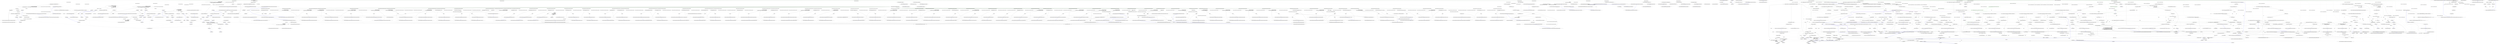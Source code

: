 digraph  {
m0_339 [label="Entry Nancy.Testing.ConfigurableBootstrapper.ConfigurableBoostrapperConfigurator.RoutePatternMatcher(Nancy.Routing.IRoutePatternMatcher)", span="914-914", cluster="Nancy.Testing.ConfigurableBootstrapper.ConfigurableBoostrapperConfigurator.RoutePatternMatcher(Nancy.Routing.IRoutePatternMatcher)", file="CookieBasedSessions.cs"];
m0_340 [label="this.bootstrapper.registeredInstances.Add(\r\n                    new InstanceRegistration(typeof(IRoutePatternMatcher), routePatternMatcher))", span="916-917", cluster="Nancy.Testing.ConfigurableBootstrapper.ConfigurableBoostrapperConfigurator.RoutePatternMatcher(Nancy.Routing.IRoutePatternMatcher)", file="CookieBasedSessions.cs"];
m0_341 [label="return this;", span="919-919", cluster="Nancy.Testing.ConfigurableBootstrapper.ConfigurableBoostrapperConfigurator.RoutePatternMatcher(Nancy.Routing.IRoutePatternMatcher)", file="CookieBasedSessions.cs"];
m0_342 [label="Exit Nancy.Testing.ConfigurableBootstrapper.ConfigurableBoostrapperConfigurator.RoutePatternMatcher(Nancy.Routing.IRoutePatternMatcher)", span="914-914", cluster="Nancy.Testing.ConfigurableBootstrapper.ConfigurableBoostrapperConfigurator.RoutePatternMatcher(Nancy.Routing.IRoutePatternMatcher)", file="CookieBasedSessions.cs"];
m0_13 [label="Entry System.Collections.Generic.List<T>.List()", span="0-0", cluster="System.Collections.Generic.List<T>.List()", file="CookieBasedSessions.cs"];
m0_89 [label="Entry Nancy.Testing.ConfigurableBootstrapper.GetEngineInternal()", span="257-257", cluster="Nancy.Testing.ConfigurableBootstrapper.GetEngineInternal()", file="CookieBasedSessions.cs"];
m0_90 [label="return this.ApplicationContainer.Resolve<INancyEngine>();", span="259-259", cluster="Nancy.Testing.ConfigurableBootstrapper.GetEngineInternal()", file="CookieBasedSessions.cs"];
m0_91 [label="Exit Nancy.Testing.ConfigurableBootstrapper.GetEngineInternal()", span="257-257", cluster="Nancy.Testing.ConfigurableBootstrapper.GetEngineInternal()", file="CookieBasedSessions.cs"];
m0_245 [label="Entry System.Collections.Generic.List<T>.List(System.Collections.Generic.IEnumerable<T>)", span="0-0", cluster="System.Collections.Generic.List<T>.List(System.Collections.Generic.IEnumerable<T>)", file="CookieBasedSessions.cs"];
m0_273 [label="Entry Nancy.Testing.ConfigurableBootstrapper.ConfigurableModuleCatalog.RegisterModuleInstance(Nancy.NancyModule, string)", span="1323-1323", cluster="Nancy.Testing.ConfigurableBootstrapper.ConfigurableModuleCatalog.RegisterModuleInstance(Nancy.NancyModule, string)", file="CookieBasedSessions.cs"];
m0_473 [label="this.moduleInstances.Add(moduleKey, module)", span="1325-1325", cluster="Nancy.Testing.ConfigurableBootstrapper.ConfigurableModuleCatalog.RegisterModuleInstance(Nancy.NancyModule, string)", file="CookieBasedSessions.cs"];
m0_474 [label="Exit Nancy.Testing.ConfigurableBootstrapper.ConfigurableModuleCatalog.RegisterModuleInstance(Nancy.NancyModule, string)", span="1323-1323", cluster="Nancy.Testing.ConfigurableBootstrapper.ConfigurableModuleCatalog.RegisterModuleInstance(Nancy.NancyModule, string)", file="CookieBasedSessions.cs"];
m0_70 [label="Entry Nancy.Testing.ConfigurableBootstrapper.ConfigureApplicationContainer(TinyIoC.TinyIoCContainer)", span="215-215", cluster="Nancy.Testing.ConfigurableBootstrapper.ConfigureApplicationContainer(TinyIoC.TinyIoCContainer)", file="CookieBasedSessions.cs"];
m0_71 [label="this.enableAutoRegistration", span="217-217", cluster="Nancy.Testing.ConfigurableBootstrapper.ConfigureApplicationContainer(TinyIoC.TinyIoCContainer)", file="CookieBasedSessions.cs"];
m0_72 [label="container.AutoRegister()", span="219-219", cluster="Nancy.Testing.ConfigurableBootstrapper.ConfigureApplicationContainer(TinyIoC.TinyIoCContainer)", file="CookieBasedSessions.cs"];
m0_73 [label="this.RegisterBootstrapperTypes(container)", span="220-220", cluster="Nancy.Testing.ConfigurableBootstrapper.ConfigureApplicationContainer(TinyIoC.TinyIoCContainer)", file="CookieBasedSessions.cs"];
m0_74 [label="Exit Nancy.Testing.ConfigurableBootstrapper.ConfigureApplicationContainer(TinyIoC.TinyIoCContainer)", span="215-215", cluster="Nancy.Testing.ConfigurableBootstrapper.ConfigureApplicationContainer(TinyIoC.TinyIoCContainer)", file="CookieBasedSessions.cs"];
m0_392 [label="Entry Nancy.Testing.ConfigurableBootstrapper.ConfigurableBoostrapperConfigurator.ViewFactory(Nancy.ViewEngines.IViewFactory)", span="1073-1073", cluster="Nancy.Testing.ConfigurableBootstrapper.ConfigurableBoostrapperConfigurator.ViewFactory(Nancy.ViewEngines.IViewFactory)", file="CookieBasedSessions.cs"];
m0_393 [label="this.bootstrapper.registeredInstances.Add(\r\n                    new InstanceRegistration(typeof(IViewFactory), viewFactory))", span="1075-1076", cluster="Nancy.Testing.ConfigurableBootstrapper.ConfigurableBoostrapperConfigurator.ViewFactory(Nancy.ViewEngines.IViewFactory)", file="CookieBasedSessions.cs"];
m0_394 [label="return this;", span="1078-1078", cluster="Nancy.Testing.ConfigurableBootstrapper.ConfigurableBoostrapperConfigurator.ViewFactory(Nancy.ViewEngines.IViewFactory)", file="CookieBasedSessions.cs"];
m0_395 [label="Exit Nancy.Testing.ConfigurableBootstrapper.ConfigurableBoostrapperConfigurator.ViewFactory(Nancy.ViewEngines.IViewFactory)", span="1073-1073", cluster="Nancy.Testing.ConfigurableBootstrapper.ConfigurableBoostrapperConfigurator.ViewFactory(Nancy.ViewEngines.IViewFactory)", file="CookieBasedSessions.cs"];
m0_37 [label="Entry object.GetType()", span="0-0", cluster="object.GetType()", file="CookieBasedSessions.cs"];
m0_38 [label="Entry System.Type.Equals(System.Type)", span="0-0", cluster="System.Type.Equals(System.Type)", file="CookieBasedSessions.cs"];
m0_195 [label="Entry Nancy.Testing.ConfigurableBootstrapper.ConfigurableBoostrapperConfigurator.Dependency<T>(System.Type)", span="501-501", cluster="Nancy.Testing.ConfigurableBootstrapper.ConfigurableBoostrapperConfigurator.Dependency<T>(System.Type)", file="CookieBasedSessions.cs"];
m0_196 [label="this.bootstrapper.registeredTypes.Add(new TypeRegistration(typeof(T), type))", span="503-503", cluster="Nancy.Testing.ConfigurableBootstrapper.ConfigurableBoostrapperConfigurator.Dependency<T>(System.Type)", file="CookieBasedSessions.cs"];
m0_197 [label="return this;", span="505-505", cluster="Nancy.Testing.ConfigurableBootstrapper.ConfigurableBoostrapperConfigurator.Dependency<T>(System.Type)", file="CookieBasedSessions.cs"];
m0_198 [label="Exit Nancy.Testing.ConfigurableBootstrapper.ConfigurableBoostrapperConfigurator.Dependency<T>(System.Type)", span="501-501", cluster="Nancy.Testing.ConfigurableBootstrapper.ConfigurableBoostrapperConfigurator.Dependency<T>(System.Type)", file="CookieBasedSessions.cs"];
m0_283 [label="Entry Nancy.Testing.ConfigurableBootstrapper.ConfigurableBoostrapperConfigurator.NancyEngine(Nancy.INancyEngine)", span="744-744", cluster="Nancy.Testing.ConfigurableBootstrapper.ConfigurableBoostrapperConfigurator.NancyEngine(Nancy.INancyEngine)", file="CookieBasedSessions.cs"];
m0_284 [label="this.bootstrapper.registeredInstances.Add(\r\n                    new InstanceRegistration(typeof(INancyEngine), engine))", span="746-747", cluster="Nancy.Testing.ConfigurableBootstrapper.ConfigurableBoostrapperConfigurator.NancyEngine(Nancy.INancyEngine)", file="CookieBasedSessions.cs"];
m0_285 [label="return this;", span="749-749", cluster="Nancy.Testing.ConfigurableBootstrapper.ConfigurableBoostrapperConfigurator.NancyEngine(Nancy.INancyEngine)", file="CookieBasedSessions.cs"];
m0_286 [label="Exit Nancy.Testing.ConfigurableBootstrapper.ConfigurableBoostrapperConfigurator.NancyEngine(Nancy.INancyEngine)", span="744-744", cluster="Nancy.Testing.ConfigurableBootstrapper.ConfigurableBoostrapperConfigurator.NancyEngine(Nancy.INancyEngine)", file="CookieBasedSessions.cs"];
m0_400 [label="Entry Nancy.Testing.ConfigurableBootstrapper.ConfigurableBoostrapperConfigurator.ViewLocationCache(Nancy.ViewEngines.IViewLocationCache)", span="1097-1097", cluster="Nancy.Testing.ConfigurableBootstrapper.ConfigurableBoostrapperConfigurator.ViewLocationCache(Nancy.ViewEngines.IViewLocationCache)", file="CookieBasedSessions.cs"];
m0_401 [label="this.bootstrapper.registeredInstances.Add(\r\n                    new InstanceRegistration(typeof(IViewLocationCache), viewLocationCache))", span="1099-1100", cluster="Nancy.Testing.ConfigurableBootstrapper.ConfigurableBoostrapperConfigurator.ViewLocationCache(Nancy.ViewEngines.IViewLocationCache)", file="CookieBasedSessions.cs"];
m0_402 [label="return this;", span="1102-1102", cluster="Nancy.Testing.ConfigurableBootstrapper.ConfigurableBoostrapperConfigurator.ViewLocationCache(Nancy.ViewEngines.IViewLocationCache)", file="CookieBasedSessions.cs"];
m0_403 [label="Exit Nancy.Testing.ConfigurableBootstrapper.ConfigurableBoostrapperConfigurator.ViewLocationCache(Nancy.ViewEngines.IViewLocationCache)", span="1097-1097", cluster="Nancy.Testing.ConfigurableBootstrapper.ConfigurableBoostrapperConfigurator.ViewLocationCache(Nancy.ViewEngines.IViewLocationCache)", file="CookieBasedSessions.cs"];
m0_241 [label="Entry Nancy.Testing.ConfigurableBootstrapper.ConfigurableBoostrapperConfigurator.ErrorHandlers(params System.Type[])", span="633-633", cluster="Nancy.Testing.ConfigurableBootstrapper.ConfigurableBoostrapperConfigurator.ErrorHandlers(params System.Type[])", file="CookieBasedSessions.cs"];
m0_242 [label="this.bootstrapper.configuration.ErrorHandlers = new List<Type>(errorHandlers)", span="635-635", cluster="Nancy.Testing.ConfigurableBootstrapper.ConfigurableBoostrapperConfigurator.ErrorHandlers(params System.Type[])", file="CookieBasedSessions.cs"];
m0_243 [label="return this;", span="637-637", cluster="Nancy.Testing.ConfigurableBootstrapper.ConfigurableBoostrapperConfigurator.ErrorHandlers(params System.Type[])", file="CookieBasedSessions.cs"];
m0_244 [label="Exit Nancy.Testing.ConfigurableBootstrapper.ConfigurableBoostrapperConfigurator.ErrorHandlers(params System.Type[])", span="633-633", cluster="Nancy.Testing.ConfigurableBootstrapper.ConfigurableBoostrapperConfigurator.ErrorHandlers(params System.Type[])", file="CookieBasedSessions.cs"];
m0_116 [label="Entry Nancy.Testing.ConfigurableBootstrapper.RegisterTypes(TinyIoC.TinyIoCContainer, System.Collections.Generic.IEnumerable<Nancy.Bootstrapper.TypeRegistration>)", span="322-322", cluster="Nancy.Testing.ConfigurableBootstrapper.RegisterTypes(TinyIoC.TinyIoCContainer, System.Collections.Generic.IEnumerable<Nancy.Bootstrapper.TypeRegistration>)", file="CookieBasedSessions.cs"];
m0_117 [label="var configuredTypes = this.GetTypeRegistrations().ToList()", span="324-324", cluster="Nancy.Testing.ConfigurableBootstrapper.RegisterTypes(TinyIoC.TinyIoCContainer, System.Collections.Generic.IEnumerable<Nancy.Bootstrapper.TypeRegistration>)", file="CookieBasedSessions.cs"];
m0_118 [label="typeRegistrations = configuredTypes\r\n                .Concat(typeRegistrations.Where(x => !configuredTypes.Any(y => y.RegistrationType.Equals(x.RegistrationType))))\r\n                .Where(x => !this.registeredInstances.Any(y => y.RegistrationType.Equals(x.RegistrationType)))", span="326-328", cluster="Nancy.Testing.ConfigurableBootstrapper.RegisterTypes(TinyIoC.TinyIoCContainer, System.Collections.Generic.IEnumerable<Nancy.Bootstrapper.TypeRegistration>)", file="CookieBasedSessions.cs"];
m0_120 [label="container.Register(typeRegistration.RegistrationType, typeRegistration.ImplementationType).AsSingleton()", span="332-332", cluster="Nancy.Testing.ConfigurableBootstrapper.RegisterTypes(TinyIoC.TinyIoCContainer, System.Collections.Generic.IEnumerable<Nancy.Bootstrapper.TypeRegistration>)", file="CookieBasedSessions.cs"];
m0_119 [label=typeRegistrations, span="330-330", cluster="Nancy.Testing.ConfigurableBootstrapper.RegisterTypes(TinyIoC.TinyIoCContainer, System.Collections.Generic.IEnumerable<Nancy.Bootstrapper.TypeRegistration>)", file="CookieBasedSessions.cs"];
m0_121 [label="Exit Nancy.Testing.ConfigurableBootstrapper.RegisterTypes(TinyIoC.TinyIoCContainer, System.Collections.Generic.IEnumerable<Nancy.Bootstrapper.TypeRegistration>)", span="322-322", cluster="Nancy.Testing.ConfigurableBootstrapper.RegisterTypes(TinyIoC.TinyIoCContainer, System.Collections.Generic.IEnumerable<Nancy.Bootstrapper.TypeRegistration>)", file="CookieBasedSessions.cs"];
m0_257 [label="Entry Nancy.Testing.ConfigurableBootstrapper.ConfigurableBoostrapperConfigurator.ModelBinderLocator(Nancy.ModelBinding.IModelBinderLocator)", span="680-680", cluster="Nancy.Testing.ConfigurableBootstrapper.ConfigurableBoostrapperConfigurator.ModelBinderLocator(Nancy.ModelBinding.IModelBinderLocator)", file="CookieBasedSessions.cs"];
m0_258 [label="this.bootstrapper.registeredInstances.Add(\r\n                    new InstanceRegistration(typeof(IModelBinderLocator), modelBinderLocator))", span="682-683", cluster="Nancy.Testing.ConfigurableBootstrapper.ConfigurableBoostrapperConfigurator.ModelBinderLocator(Nancy.ModelBinding.IModelBinderLocator)", file="CookieBasedSessions.cs"];
m0_259 [label="return this;", span="685-685", cluster="Nancy.Testing.ConfigurableBootstrapper.ConfigurableBoostrapperConfigurator.ModelBinderLocator(Nancy.ModelBinding.IModelBinderLocator)", file="CookieBasedSessions.cs"];
m0_260 [label="Exit Nancy.Testing.ConfigurableBootstrapper.ConfigurableBoostrapperConfigurator.ModelBinderLocator(Nancy.ModelBinding.IModelBinderLocator)", span="680-680", cluster="Nancy.Testing.ConfigurableBootstrapper.ConfigurableBoostrapperConfigurator.ModelBinderLocator(Nancy.ModelBinding.IModelBinderLocator)", file="CookieBasedSessions.cs"];
m0_45 [label="Entry Nancy.Testing.ConfigurableBootstrapper.GetCollectionTypeRegistrations()", span="94-94", cluster="Nancy.Testing.ConfigurableBootstrapper.GetCollectionTypeRegistrations()", file="CookieBasedSessions.cs"];
m0_46 [label="return this.registeredTypes.Where(x => x.GetType().Equals(typeof(CollectionTypeRegistration))).Cast<CollectionTypeRegistration>();", span="96-96", cluster="Nancy.Testing.ConfigurableBootstrapper.GetCollectionTypeRegistrations()", file="CookieBasedSessions.cs"];
m0_47 [label="Exit Nancy.Testing.ConfigurableBootstrapper.GetCollectionTypeRegistrations()", span="94-94", cluster="Nancy.Testing.ConfigurableBootstrapper.GetCollectionTypeRegistrations()", file="CookieBasedSessions.cs"];
m0_122 [label="Entry System.Collections.Generic.IEnumerable<TSource>.ToList<TSource>()", span="0-0", cluster="System.Collections.Generic.IEnumerable<TSource>.ToList<TSource>()", file="CookieBasedSessions.cs"];
m0_281 [label="Entry Nancy.Bootstrapper.DefaultModuleKeyGenerator.GetKeyForModuleType(System.Type)", span="14-14", cluster="Nancy.Bootstrapper.DefaultModuleKeyGenerator.GetKeyForModuleType(System.Type)", file="CookieBasedSessions.cs"];
m0_76 [label="Entry Nancy.Testing.ConfigurableBootstrapper.RegisterBootstrapperTypes(TinyIoC.TinyIoCContainer)", span="306-306", cluster="Nancy.Testing.ConfigurableBootstrapper.RegisterBootstrapperTypes(TinyIoC.TinyIoCContainer)", file="CookieBasedSessions.cs"];
m0_106 [label="var moduleCatalog = this.registeredInstances\r\n                .Where(x => x.RegistrationType.Equals(typeof(INancyModuleCatalog)))\r\n                .Select(x => x.Implementation)\r\n                .Cast<INancyModuleCatalog>()\r\n                .FirstOrDefault() ?? this", span="308-312", cluster="Nancy.Testing.ConfigurableBootstrapper.RegisterBootstrapperTypes(TinyIoC.TinyIoCContainer)", file="CookieBasedSessions.cs"];
m0_107 [label="applicationContainer.Register<INancyModuleCatalog>(moduleCatalog)", span="314-314", cluster="Nancy.Testing.ConfigurableBootstrapper.RegisterBootstrapperTypes(TinyIoC.TinyIoCContainer)", file="CookieBasedSessions.cs"];
m0_108 [label="Exit Nancy.Testing.ConfigurableBootstrapper.RegisterBootstrapperTypes(TinyIoC.TinyIoCContainer)", span="306-306", cluster="Nancy.Testing.ConfigurableBootstrapper.RegisterBootstrapperTypes(TinyIoC.TinyIoCContainer)", file="CookieBasedSessions.cs"];
m0_253 [label="Entry Nancy.Testing.ConfigurableBootstrapper.ConfigurableBoostrapperConfigurator.FieldNameConverter<T>()", span="669-669", cluster="Nancy.Testing.ConfigurableBootstrapper.ConfigurableBoostrapperConfigurator.FieldNameConverter<T>()", file="CookieBasedSessions.cs"];
m0_254 [label="this.bootstrapper.configuration.FieldNameConverter = typeof(T)", span="671-671", cluster="Nancy.Testing.ConfigurableBootstrapper.ConfigurableBoostrapperConfigurator.FieldNameConverter<T>()", file="CookieBasedSessions.cs"];
m0_255 [label="return this;", span="672-672", cluster="Nancy.Testing.ConfigurableBootstrapper.ConfigurableBoostrapperConfigurator.FieldNameConverter<T>()", file="CookieBasedSessions.cs"];
m0_256 [label="Exit Nancy.Testing.ConfigurableBootstrapper.ConfigurableBoostrapperConfigurator.FieldNameConverter<T>()", span="669-669", cluster="Nancy.Testing.ConfigurableBootstrapper.ConfigurableBoostrapperConfigurator.FieldNameConverter<T>()", file="CookieBasedSessions.cs"];
m0_351 [label="Entry Nancy.Testing.ConfigurableBootstrapper.ConfigurableBoostrapperConfigurator.RoutePatternMatcher<T>()", span="951-951", cluster="Nancy.Testing.ConfigurableBootstrapper.ConfigurableBoostrapperConfigurator.RoutePatternMatcher<T>()", file="CookieBasedSessions.cs"];
m0_352 [label="this.bootstrapper.configuration.RoutePatternMatcher = typeof(T)", span="953-953", cluster="Nancy.Testing.ConfigurableBootstrapper.ConfigurableBoostrapperConfigurator.RoutePatternMatcher<T>()", file="CookieBasedSessions.cs"];
m0_353 [label="return this;", span="954-954", cluster="Nancy.Testing.ConfigurableBootstrapper.ConfigurableBoostrapperConfigurator.RoutePatternMatcher<T>()", file="CookieBasedSessions.cs"];
m0_354 [label="Exit Nancy.Testing.ConfigurableBootstrapper.ConfigurableBoostrapperConfigurator.RoutePatternMatcher<T>()", span="951-951", cluster="Nancy.Testing.ConfigurableBootstrapper.ConfigurableBoostrapperConfigurator.RoutePatternMatcher<T>()", file="CookieBasedSessions.cs"];
m0_28 [label="Entry Nancy.Bootstrapper.NancyBootstrapperWithRequestContainerBase<TContainer>.GetModuleByKey(string, Nancy.NancyContext)", span="53-53", cluster="Nancy.Bootstrapper.NancyBootstrapperWithRequestContainerBase<TContainer>.GetModuleByKey(string, Nancy.NancyContext)", file="CookieBasedSessions.cs"];
m0_331 [label="Entry Nancy.Testing.ConfigurableBootstrapper.ConfigurableBoostrapperConfigurator.RootPathProvider(Nancy.IRootPathProvider)", span="888-888", cluster="Nancy.Testing.ConfigurableBootstrapper.ConfigurableBoostrapperConfigurator.RootPathProvider(Nancy.IRootPathProvider)", file="CookieBasedSessions.cs"];
m0_332 [label="this.bootstrapper.registeredInstances.Add(\r\n                    new InstanceRegistration(typeof(IRootPathProvider), rootPathProvider))", span="890-891", cluster="Nancy.Testing.ConfigurableBootstrapper.ConfigurableBoostrapperConfigurator.RootPathProvider(Nancy.IRootPathProvider)", file="CookieBasedSessions.cs"];
m0_333 [label="return this;", span="893-893", cluster="Nancy.Testing.ConfigurableBootstrapper.ConfigurableBoostrapperConfigurator.RootPathProvider(Nancy.IRootPathProvider)", file="CookieBasedSessions.cs"];
m0_334 [label="Exit Nancy.Testing.ConfigurableBootstrapper.ConfigurableBoostrapperConfigurator.RootPathProvider(Nancy.IRootPathProvider)", span="888-888", cluster="Nancy.Testing.ConfigurableBootstrapper.ConfigurableBoostrapperConfigurator.RootPathProvider(Nancy.IRootPathProvider)", file="CookieBasedSessions.cs"];
m0_80 [label="Entry TinyIoC.TinyIoCContainer.GetChildContainer()", span="754-754", cluster="TinyIoC.TinyIoCContainer.GetChildContainer()", file="CookieBasedSessions.cs"];
m0_187 [label="Entry Nancy.Testing.ConfigurableBootstrapper.ConfigurableBoostrapperConfigurator.ContextFactory(Nancy.INancyContextFactory)", span="477-477", cluster="Nancy.Testing.ConfigurableBootstrapper.ConfigurableBoostrapperConfigurator.ContextFactory(Nancy.INancyContextFactory)", file="CookieBasedSessions.cs"];
m0_188 [label="this.bootstrapper.registeredInstances.Add(\r\n                    new InstanceRegistration(typeof(INancyContextFactory), contextFactory))", span="479-480", cluster="Nancy.Testing.ConfigurableBootstrapper.ConfigurableBoostrapperConfigurator.ContextFactory(Nancy.INancyContextFactory)", file="CookieBasedSessions.cs"];
m0_189 [label="return this;", span="482-482", cluster="Nancy.Testing.ConfigurableBootstrapper.ConfigurableBoostrapperConfigurator.ContextFactory(Nancy.INancyContextFactory)", file="CookieBasedSessions.cs"];
m0_190 [label="Exit Nancy.Testing.ConfigurableBootstrapper.ConfigurableBoostrapperConfigurator.ContextFactory(Nancy.INancyContextFactory)", span="477-477", cluster="Nancy.Testing.ConfigurableBootstrapper.ConfigurableBoostrapperConfigurator.ContextFactory(Nancy.INancyContextFactory)", file="CookieBasedSessions.cs"];
m0_123 [label="Entry Unk.Concat", span="", cluster="Unk.Concat", file="CookieBasedSessions.cs"];
m0_388 [label="Entry Nancy.Testing.ConfigurableBootstrapper.ConfigurableBoostrapperConfigurator.ViewEngines(params System.Type[])", span="1060-1060", cluster="Nancy.Testing.ConfigurableBootstrapper.ConfigurableBoostrapperConfigurator.ViewEngines(params System.Type[])", file="CookieBasedSessions.cs"];
m0_389 [label="this.bootstrapper.registeredTypes.Add(\r\n                    new CollectionTypeRegistration(typeof(IViewEngine), viewEngines))", span="1062-1063", cluster="Nancy.Testing.ConfigurableBootstrapper.ConfigurableBoostrapperConfigurator.ViewEngines(params System.Type[])", file="CookieBasedSessions.cs"];
m0_390 [label="return this;", span="1065-1065", cluster="Nancy.Testing.ConfigurableBootstrapper.ConfigurableBoostrapperConfigurator.ViewEngines(params System.Type[])", file="CookieBasedSessions.cs"];
m0_391 [label="Exit Nancy.Testing.ConfigurableBootstrapper.ConfigurableBoostrapperConfigurator.ViewEngines(params System.Type[])", span="1060-1060", cluster="Nancy.Testing.ConfigurableBootstrapper.ConfigurableBoostrapperConfigurator.ViewEngines(params System.Type[])", file="CookieBasedSessions.cs"];
m0_157 [label="Entry TinyIoC.TinyIoCContainer.Register(System.Type, object)", span="924-924", cluster="TinyIoC.TinyIoCContainer.Register(System.Type, object)", file="CookieBasedSessions.cs"];
m0_416 [label="Entry Nancy.Testing.ConfigurableBootstrapper.ConfigurableBoostrapperConfigurator.ViewLocator(Nancy.ViewEngines.IViewLocator)", span="1145-1145", cluster="Nancy.Testing.ConfigurableBootstrapper.ConfigurableBoostrapperConfigurator.ViewLocator(Nancy.ViewEngines.IViewLocator)", file="CookieBasedSessions.cs"];
m0_417 [label="this.bootstrapper.registeredInstances.Add(\r\n                    new InstanceRegistration(typeof(IViewLocator), viewLocator))", span="1147-1148", cluster="Nancy.Testing.ConfigurableBootstrapper.ConfigurableBoostrapperConfigurator.ViewLocator(Nancy.ViewEngines.IViewLocator)", file="CookieBasedSessions.cs"];
m0_418 [label="return this;", span="1150-1150", cluster="Nancy.Testing.ConfigurableBootstrapper.ConfigurableBoostrapperConfigurator.ViewLocator(Nancy.ViewEngines.IViewLocator)", file="CookieBasedSessions.cs"];
m0_419 [label="Exit Nancy.Testing.ConfigurableBootstrapper.ConfigurableBoostrapperConfigurator.ViewLocator(Nancy.ViewEngines.IViewLocator)", span="1145-1145", cluster="Nancy.Testing.ConfigurableBootstrapper.ConfigurableBoostrapperConfigurator.ViewLocator(Nancy.ViewEngines.IViewLocator)", file="CookieBasedSessions.cs"];
m0_2 [label="Entry Nancy.Testing.ConfigurableBootstrapper.ConfigurableBootstrapper(System.Action<Nancy.Testing.ConfigurableBootstrapper.ConfigurableBoostrapperConfigurator>)", span="42-42", cluster="Nancy.Testing.ConfigurableBootstrapper.ConfigurableBootstrapper(System.Action<Nancy.Testing.ConfigurableBootstrapper.ConfigurableBoostrapperConfigurator>)", file="CookieBasedSessions.cs"];
m0_3 [label="this.catalog = new ConfigurableModuleCatalog()", span="44-44", cluster="Nancy.Testing.ConfigurableBootstrapper.ConfigurableBootstrapper(System.Action<Nancy.Testing.ConfigurableBootstrapper.ConfigurableBoostrapperConfigurator>)", file="CookieBasedSessions.cs"];
m0_7 [label="configuration != null", span="49-49", cluster="Nancy.Testing.ConfigurableBootstrapper.ConfigurableBootstrapper(System.Action<Nancy.Testing.ConfigurableBootstrapper.ConfigurableBoostrapperConfigurator>)", file="CookieBasedSessions.cs"];
m0_10 [label="configuration.Invoke(configurator)", span="56-56", cluster="Nancy.Testing.ConfigurableBootstrapper.ConfigurableBootstrapper(System.Action<Nancy.Testing.ConfigurableBootstrapper.ConfigurableBoostrapperConfigurator>)", file="CookieBasedSessions.cs"];
m0_4 [label="this.configuration = NancyInternalConfiguration.Default", span="45-45", cluster="Nancy.Testing.ConfigurableBootstrapper.ConfigurableBootstrapper(System.Action<Nancy.Testing.ConfigurableBootstrapper.ConfigurableBoostrapperConfigurator>)", file="CookieBasedSessions.cs"];
m0_5 [label="this.registeredTypes = new List<object>()", span="46-46", cluster="Nancy.Testing.ConfigurableBootstrapper.ConfigurableBootstrapper(System.Action<Nancy.Testing.ConfigurableBootstrapper.ConfigurableBoostrapperConfigurator>)", file="CookieBasedSessions.cs"];
m0_6 [label="this.registeredInstances = new List<InstanceRegistration>()", span="47-47", cluster="Nancy.Testing.ConfigurableBootstrapper.ConfigurableBootstrapper(System.Action<Nancy.Testing.ConfigurableBootstrapper.ConfigurableBoostrapperConfigurator>)", file="CookieBasedSessions.cs"];
m0_8 [label="var configurator =\r\n                    new ConfigurableBoostrapperConfigurator(this)", span="51-52", cluster="Nancy.Testing.ConfigurableBootstrapper.ConfigurableBootstrapper(System.Action<Nancy.Testing.ConfigurableBootstrapper.ConfigurableBoostrapperConfigurator>)", file="CookieBasedSessions.cs"];
m0_9 [label="configurator.ErrorHandler<PassThroughErrorHandler>()", span="54-54", cluster="Nancy.Testing.ConfigurableBootstrapper.ConfigurableBootstrapper(System.Action<Nancy.Testing.ConfigurableBootstrapper.ConfigurableBoostrapperConfigurator>)", file="CookieBasedSessions.cs"];
m0_11 [label="Exit Nancy.Testing.ConfigurableBootstrapper.ConfigurableBootstrapper(System.Action<Nancy.Testing.ConfigurableBootstrapper.ConfigurableBoostrapperConfigurator>)", span="42-42", cluster="Nancy.Testing.ConfigurableBootstrapper.ConfigurableBootstrapper(System.Action<Nancy.Testing.ConfigurableBootstrapper.ConfigurableBoostrapperConfigurator>)", file="CookieBasedSessions.cs"];
m0_268 [label="Entry Nancy.Testing.ConfigurableBootstrapper.ConfigurableBoostrapperConfigurator.Modules(params System.Type[])", span="726-726", cluster="Nancy.Testing.ConfigurableBootstrapper.ConfigurableBoostrapperConfigurator.Modules(params System.Type[])", file="CookieBasedSessions.cs"];
m0_274 [label="var keyGenerator = new DefaultModuleKeyGenerator()", span="728-728", cluster="Nancy.Testing.ConfigurableBootstrapper.ConfigurableBoostrapperConfigurator.Modules(params System.Type[])", file="CookieBasedSessions.cs"];
m0_275 [label="var moduleRegistrations =\r\n                    from module in modules\r\n                    select new ModuleRegistration(module, keyGenerator.GetKeyForModuleType(module))", span="730-732", cluster="Nancy.Testing.ConfigurableBootstrapper.ConfigurableBoostrapperConfigurator.Modules(params System.Type[])", file="CookieBasedSessions.cs"];
m0_276 [label="this.bootstrapper.registeredTypes.AddRange(moduleRegistrations)", span="734-734", cluster="Nancy.Testing.ConfigurableBootstrapper.ConfigurableBoostrapperConfigurator.Modules(params System.Type[])", file="CookieBasedSessions.cs"];
m0_277 [label="return this;", span="736-736", cluster="Nancy.Testing.ConfigurableBootstrapper.ConfigurableBoostrapperConfigurator.Modules(params System.Type[])", file="CookieBasedSessions.cs"];
m0_278 [label="Exit Nancy.Testing.ConfigurableBootstrapper.ConfigurableBoostrapperConfigurator.Modules(params System.Type[])", span="726-726", cluster="Nancy.Testing.ConfigurableBootstrapper.ConfigurableBoostrapperConfigurator.Modules(params System.Type[])", file="CookieBasedSessions.cs"];
m0_412 [label="Entry Nancy.Testing.ConfigurableBootstrapper.ConfigurableBoostrapperConfigurator.ViewLocationProvider<T>()", span="1134-1134", cluster="Nancy.Testing.ConfigurableBootstrapper.ConfigurableBoostrapperConfigurator.ViewLocationProvider<T>()", file="CookieBasedSessions.cs"];
m0_413 [label="this.bootstrapper.configuration.ViewLocationProvider = typeof(T)", span="1136-1136", cluster="Nancy.Testing.ConfigurableBootstrapper.ConfigurableBoostrapperConfigurator.ViewLocationProvider<T>()", file="CookieBasedSessions.cs"];
m0_414 [label="return this;", span="1137-1137", cluster="Nancy.Testing.ConfigurableBootstrapper.ConfigurableBoostrapperConfigurator.ViewLocationProvider<T>()", file="CookieBasedSessions.cs"];
m0_415 [label="Exit Nancy.Testing.ConfigurableBootstrapper.ConfigurableBoostrapperConfigurator.ViewLocationProvider<T>()", span="1134-1134", cluster="Nancy.Testing.ConfigurableBootstrapper.ConfigurableBoostrapperConfigurator.ViewLocationProvider<T>()", file="CookieBasedSessions.cs"];
m0_139 [label="Entry Nancy.Testing.ConfigurableBootstrapper.RegisterCollectionTypes(TinyIoC.TinyIoCContainer, System.Collections.Generic.IEnumerable<Nancy.Bootstrapper.CollectionTypeRegistration>)", span="342-342", cluster="Nancy.Testing.ConfigurableBootstrapper.RegisterCollectionTypes(TinyIoC.TinyIoCContainer, System.Collections.Generic.IEnumerable<Nancy.Bootstrapper.CollectionTypeRegistration>)", file="CookieBasedSessions.cs"];
m0_140 [label="var configuredCollectionTypes = this.GetCollectionTypeRegistrations().ToList()", span="344-344", cluster="Nancy.Testing.ConfigurableBootstrapper.RegisterCollectionTypes(TinyIoC.TinyIoCContainer, System.Collections.Generic.IEnumerable<Nancy.Bootstrapper.CollectionTypeRegistration>)", file="CookieBasedSessions.cs"];
m0_141 [label="collectionTypeRegistrations = configuredCollectionTypes\r\n                .Concat(collectionTypeRegistrations.Where(x => !configuredCollectionTypes.Any(y => y.RegistrationType.Equals(x.RegistrationType))))", span="346-347", cluster="Nancy.Testing.ConfigurableBootstrapper.RegisterCollectionTypes(TinyIoC.TinyIoCContainer, System.Collections.Generic.IEnumerable<Nancy.Bootstrapper.CollectionTypeRegistration>)", file="CookieBasedSessions.cs"];
m0_143 [label="container.RegisterMultiple(collectionTypeRegistration.RegistrationType, collectionTypeRegistration.ImplementationTypes)", span="351-351", cluster="Nancy.Testing.ConfigurableBootstrapper.RegisterCollectionTypes(TinyIoC.TinyIoCContainer, System.Collections.Generic.IEnumerable<Nancy.Bootstrapper.CollectionTypeRegistration>)", file="CookieBasedSessions.cs"];
m0_142 [label=collectionTypeRegistrations, span="349-349", cluster="Nancy.Testing.ConfigurableBootstrapper.RegisterCollectionTypes(TinyIoC.TinyIoCContainer, System.Collections.Generic.IEnumerable<Nancy.Bootstrapper.CollectionTypeRegistration>)", file="CookieBasedSessions.cs"];
m0_144 [label="Exit Nancy.Testing.ConfigurableBootstrapper.RegisterCollectionTypes(TinyIoC.TinyIoCContainer, System.Collections.Generic.IEnumerable<Nancy.Bootstrapper.CollectionTypeRegistration>)", span="342-342", cluster="Nancy.Testing.ConfigurableBootstrapper.RegisterCollectionTypes(TinyIoC.TinyIoCContainer, System.Collections.Generic.IEnumerable<Nancy.Bootstrapper.CollectionTypeRegistration>)", file="CookieBasedSessions.cs"];
m0_291 [label="Entry Nancy.Testing.ConfigurableBootstrapper.ConfigurableBoostrapperConfigurator.NancyModuleBuilder(Nancy.Routing.INancyModuleBuilder)", span="768-768", cluster="Nancy.Testing.ConfigurableBootstrapper.ConfigurableBoostrapperConfigurator.NancyModuleBuilder(Nancy.Routing.INancyModuleBuilder)", file="CookieBasedSessions.cs"];
m0_292 [label="this.bootstrapper.registeredInstances.Add(\r\n                    new InstanceRegistration(typeof(INancyModuleBuilder), nancyModuleBuilder))", span="770-771", cluster="Nancy.Testing.ConfigurableBootstrapper.ConfigurableBoostrapperConfigurator.NancyModuleBuilder(Nancy.Routing.INancyModuleBuilder)", file="CookieBasedSessions.cs"];
m0_293 [label="return this;", span="773-773", cluster="Nancy.Testing.ConfigurableBootstrapper.ConfigurableBoostrapperConfigurator.NancyModuleBuilder(Nancy.Routing.INancyModuleBuilder)", file="CookieBasedSessions.cs"];
m0_294 [label="Exit Nancy.Testing.ConfigurableBootstrapper.ConfigurableBoostrapperConfigurator.NancyModuleBuilder(Nancy.Routing.INancyModuleBuilder)", span="768-768", cluster="Nancy.Testing.ConfigurableBootstrapper.ConfigurableBoostrapperConfigurator.NancyModuleBuilder(Nancy.Routing.INancyModuleBuilder)", file="CookieBasedSessions.cs"];
m0_27 [label="Entry Nancy.Testing.ConfigurableBootstrapper.ConfigurableModuleCatalog.GetModuleByKey(string, Nancy.NancyContext)", span="1313-1313", cluster="Nancy.Testing.ConfigurableBootstrapper.ConfigurableModuleCatalog.GetModuleByKey(string, Nancy.NancyContext)", file="CookieBasedSessions.cs"];
m0_470 [label="return this.moduleInstances.ContainsKey(moduleKey) ? this.moduleInstances[moduleKey] : null;", span="1315-1315", cluster="Nancy.Testing.ConfigurableBootstrapper.ConfigurableModuleCatalog.GetModuleByKey(string, Nancy.NancyContext)", file="CookieBasedSessions.cs"];
m0_471 [label="Exit Nancy.Testing.ConfigurableBootstrapper.ConfigurableModuleCatalog.GetModuleByKey(string, Nancy.NancyContext)", span="1313-1313", cluster="Nancy.Testing.ConfigurableBootstrapper.ConfigurableModuleCatalog.GetModuleByKey(string, Nancy.NancyContext)", file="CookieBasedSessions.cs"];
m0_23 [label="Entry Nancy.Testing.ConfigurableBootstrapper.GetModuleByKey(string, Nancy.NancyContext)", span="76-76", cluster="Nancy.Testing.ConfigurableBootstrapper.GetModuleByKey(string, Nancy.NancyContext)", file="CookieBasedSessions.cs"];
m0_24 [label="var module = \r\n                this.catalog.GetModuleByKey(moduleKey, context)", span="78-79", cluster="Nancy.Testing.ConfigurableBootstrapper.GetModuleByKey(string, Nancy.NancyContext)", file="CookieBasedSessions.cs"];
m0_25 [label="return module ?? base.GetModuleByKey(moduleKey, context);", span="81-81", cluster="Nancy.Testing.ConfigurableBootstrapper.GetModuleByKey(string, Nancy.NancyContext)", file="CookieBasedSessions.cs"];
m0_26 [label="Exit Nancy.Testing.ConfigurableBootstrapper.GetModuleByKey(string, Nancy.NancyContext)", span="76-76", cluster="Nancy.Testing.ConfigurableBootstrapper.GetModuleByKey(string, Nancy.NancyContext)", file="CookieBasedSessions.cs"];
m0_315 [label="Entry Nancy.Testing.ConfigurableBootstrapper.ConfigurableBoostrapperConfigurator.RouteCache(Nancy.Routing.IRouteCache)", span="840-840", cluster="Nancy.Testing.ConfigurableBootstrapper.ConfigurableBoostrapperConfigurator.RouteCache(Nancy.Routing.IRouteCache)", file="CookieBasedSessions.cs"];
m0_316 [label="this.bootstrapper.registeredInstances.Add(\r\n                    new InstanceRegistration(typeof(IRouteCache), routeCache))", span="842-843", cluster="Nancy.Testing.ConfigurableBootstrapper.ConfigurableBoostrapperConfigurator.RouteCache(Nancy.Routing.IRouteCache)", file="CookieBasedSessions.cs"];
m0_317 [label="return this;", span="845-845", cluster="Nancy.Testing.ConfigurableBootstrapper.ConfigurableBoostrapperConfigurator.RouteCache(Nancy.Routing.IRouteCache)", file="CookieBasedSessions.cs"];
m0_318 [label="Exit Nancy.Testing.ConfigurableBootstrapper.ConfigurableBoostrapperConfigurator.RouteCache(Nancy.Routing.IRouteCache)", span="840-840", cluster="Nancy.Testing.ConfigurableBootstrapper.ConfigurableBoostrapperConfigurator.RouteCache(Nancy.Routing.IRouteCache)", file="CookieBasedSessions.cs"];
m0_335 [label="Entry Nancy.Testing.ConfigurableBootstrapper.ConfigurableBoostrapperConfigurator.RootPathProvider<T>()", span="901-901", cluster="Nancy.Testing.ConfigurableBootstrapper.ConfigurableBoostrapperConfigurator.RootPathProvider<T>()", file="CookieBasedSessions.cs"];
m0_336 [label="this.bootstrapper.registeredTypes.Add(\r\n                    new TypeRegistration(typeof(IRootPathProvider), typeof(T)))", span="903-904", cluster="Nancy.Testing.ConfigurableBootstrapper.ConfigurableBoostrapperConfigurator.RootPathProvider<T>()", file="CookieBasedSessions.cs"];
m0_337 [label="return this;", span="906-906", cluster="Nancy.Testing.ConfigurableBootstrapper.ConfigurableBoostrapperConfigurator.RootPathProvider<T>()", file="CookieBasedSessions.cs"];
m0_338 [label="Exit Nancy.Testing.ConfigurableBootstrapper.ConfigurableBoostrapperConfigurator.RootPathProvider<T>()", span="901-901", cluster="Nancy.Testing.ConfigurableBootstrapper.ConfigurableBoostrapperConfigurator.RootPathProvider<T>()", file="CookieBasedSessions.cs"];
m0_280 [label="Entry Nancy.Bootstrapper.ModuleRegistration.ModuleRegistration(System.Type, string)", span="11-11", cluster="Nancy.Bootstrapper.ModuleRegistration.ModuleRegistration(System.Type, string)", file="CookieBasedSessions.cs"];
m0_448 [label="Entry Nancy.Testing.ConfigurableBootstrapper.ConfigurableBoostrapperConfigurator.Serializer<T>()", span="1242-1242", cluster="Nancy.Testing.ConfigurableBootstrapper.ConfigurableBoostrapperConfigurator.Serializer<T>()", file="CookieBasedSessions.cs"];
m0_449 [label="this.bootstrapper.configuration.Serializers = new List<Type> { typeof(T) }", span="1244-1244", cluster="Nancy.Testing.ConfigurableBootstrapper.ConfigurableBoostrapperConfigurator.Serializer<T>()", file="CookieBasedSessions.cs"];
m0_450 [label="return this;", span="1245-1245", cluster="Nancy.Testing.ConfigurableBootstrapper.ConfigurableBoostrapperConfigurator.Serializer<T>()", file="CookieBasedSessions.cs"];
m0_451 [label="Exit Nancy.Testing.ConfigurableBootstrapper.ConfigurableBoostrapperConfigurator.Serializer<T>()", span="1242-1242", cluster="Nancy.Testing.ConfigurableBootstrapper.ConfigurableBoostrapperConfigurator.Serializer<T>()", file="CookieBasedSessions.cs"];
m0_152 [label="Entry Nancy.Testing.ConfigurableBootstrapper.RegisterInstances(TinyIoC.TinyIoCContainer, System.Collections.Generic.IEnumerable<Nancy.Bootstrapper.InstanceRegistration>)", span="360-360", cluster="Nancy.Testing.ConfigurableBootstrapper.RegisterInstances(TinyIoC.TinyIoCContainer, System.Collections.Generic.IEnumerable<Nancy.Bootstrapper.InstanceRegistration>)", file="CookieBasedSessions.cs"];
m0_153 [label="instanceRegistrations = this.registeredInstances\r\n                .Concat(instanceRegistrations.Where(x => !this.registeredInstances.Any(y => y.RegistrationType.Equals(x.RegistrationType))))\r\n                .Where(x => !this.GetTypeRegistrations().Any(y => y.RegistrationType.Equals(x.RegistrationType)))", span="362-364", cluster="Nancy.Testing.ConfigurableBootstrapper.RegisterInstances(TinyIoC.TinyIoCContainer, System.Collections.Generic.IEnumerable<Nancy.Bootstrapper.InstanceRegistration>)", file="CookieBasedSessions.cs"];
m0_155 [label="container.Register(\r\n                    instanceRegistration.RegistrationType,\r\n                    instanceRegistration.Implementation)", span="368-370", cluster="Nancy.Testing.ConfigurableBootstrapper.RegisterInstances(TinyIoC.TinyIoCContainer, System.Collections.Generic.IEnumerable<Nancy.Bootstrapper.InstanceRegistration>)", file="CookieBasedSessions.cs"];
m0_154 [label=instanceRegistrations, span="366-366", cluster="Nancy.Testing.ConfigurableBootstrapper.RegisterInstances(TinyIoC.TinyIoCContainer, System.Collections.Generic.IEnumerable<Nancy.Bootstrapper.InstanceRegistration>)", file="CookieBasedSessions.cs"];
m0_156 [label="Exit Nancy.Testing.ConfigurableBootstrapper.RegisterInstances(TinyIoC.TinyIoCContainer, System.Collections.Generic.IEnumerable<Nancy.Bootstrapper.InstanceRegistration>)", span="360-360", cluster="Nancy.Testing.ConfigurableBootstrapper.RegisterInstances(TinyIoC.TinyIoCContainer, System.Collections.Generic.IEnumerable<Nancy.Bootstrapper.InstanceRegistration>)", file="CookieBasedSessions.cs"];
m0_85 [label="Entry Nancy.Testing.ConfigurableBootstrapper.GetApplicationContainer()", span="248-248", cluster="Nancy.Testing.ConfigurableBootstrapper.GetApplicationContainer()", file="CookieBasedSessions.cs"];
m0_86 [label="return new TinyIoCContainer();", span="250-250", cluster="Nancy.Testing.ConfigurableBootstrapper.GetApplicationContainer()", file="CookieBasedSessions.cs"];
m0_87 [label="Exit Nancy.Testing.ConfigurableBootstrapper.GetApplicationContainer()", span="248-248", cluster="Nancy.Testing.ConfigurableBootstrapper.GetApplicationContainer()", file="CookieBasedSessions.cs"];
m0_375 [label="Entry Nancy.Testing.ConfigurableBootstrapper.ConfigurableBoostrapperConfigurator.ViewCache<T>()", span="1023-1023", cluster="Nancy.Testing.ConfigurableBootstrapper.ConfigurableBoostrapperConfigurator.ViewCache<T>()", file="CookieBasedSessions.cs"];
m0_376 [label="this.bootstrapper.configuration.ViewCache = typeof(T)", span="1025-1025", cluster="Nancy.Testing.ConfigurableBootstrapper.ConfigurableBoostrapperConfigurator.ViewCache<T>()", file="CookieBasedSessions.cs"];
m0_377 [label="return this;", span="1026-1026", cluster="Nancy.Testing.ConfigurableBootstrapper.ConfigurableBoostrapperConfigurator.ViewCache<T>()", file="CookieBasedSessions.cs"];
m0_378 [label="Exit Nancy.Testing.ConfigurableBootstrapper.ConfigurableBoostrapperConfigurator.ViewCache<T>()", span="1023-1023", cluster="Nancy.Testing.ConfigurableBootstrapper.ConfigurableBoostrapperConfigurator.ViewCache<T>()", file="CookieBasedSessions.cs"];
m0_32 [label="Entry Unk.Where", span="", cluster="Unk.Where", file="CookieBasedSessions.cs"];
m0_124 [label="Entry TinyIoC.TinyIoCContainer.Register(System.Type, System.Type)", span="901-901", cluster="TinyIoC.TinyIoCContainer.Register(System.Type, System.Type)", file="CookieBasedSessions.cs"];
m0_311 [label="Entry Nancy.Testing.ConfigurableBootstrapper.ConfigurableBoostrapperConfigurator.ResponseFormatterFactory<T>()", span="829-829", cluster="Nancy.Testing.ConfigurableBootstrapper.ConfigurableBoostrapperConfigurator.ResponseFormatterFactory<T>()", file="CookieBasedSessions.cs"];
m0_312 [label="this.bootstrapper.configuration.ResponseFormatterFactory = typeof(T)", span="831-831", cluster="Nancy.Testing.ConfigurableBootstrapper.ConfigurableBoostrapperConfigurator.ResponseFormatterFactory<T>()", file="CookieBasedSessions.cs"];
m0_313 [label="return this;", span="832-832", cluster="Nancy.Testing.ConfigurableBootstrapper.ConfigurableBoostrapperConfigurator.ResponseFormatterFactory<T>()", file="CookieBasedSessions.cs"];
m0_314 [label="Exit Nancy.Testing.ConfigurableBootstrapper.ConfigurableBoostrapperConfigurator.ResponseFormatterFactory<T>()", span="829-829", cluster="Nancy.Testing.ConfigurableBootstrapper.ConfigurableBoostrapperConfigurator.ResponseFormatterFactory<T>()", file="CookieBasedSessions.cs"];
m0_20 [label="Entry Nancy.Bootstrapper.NancyBootstrapperWithRequestContainerBase<TContainer>.GetAllModules(Nancy.NancyContext)", span="40-40", cluster="Nancy.Bootstrapper.NancyBootstrapperWithRequestContainerBase<TContainer>.GetAllModules(Nancy.NancyContext)", file="CookieBasedSessions.cs"];
m0_170 [label="Entry Nancy.Testing.ConfigurableBootstrapper.RegisterRequestContainerModules(TinyIoC.TinyIoCContainer, System.Collections.Generic.IEnumerable<Nancy.Bootstrapper.ModuleRegistration>)", span="379-379", cluster="Nancy.Testing.ConfigurableBootstrapper.RegisterRequestContainerModules(TinyIoC.TinyIoCContainer, System.Collections.Generic.IEnumerable<Nancy.Bootstrapper.ModuleRegistration>)", file="CookieBasedSessions.cs"];
m0_171 [label=moduleRegistrationTypes, span="381-381", cluster="Nancy.Testing.ConfigurableBootstrapper.RegisterRequestContainerModules(TinyIoC.TinyIoCContainer, System.Collections.Generic.IEnumerable<Nancy.Bootstrapper.ModuleRegistration>)", file="CookieBasedSessions.cs"];
m0_172 [label="container.Register(\r\n                    typeof(NancyModule),\r\n                    moduleRegistrationType.ModuleType,\r\n                    moduleRegistrationType.ModuleKey).\r\n                    AsSingleton()", span="383-387", cluster="Nancy.Testing.ConfigurableBootstrapper.RegisterRequestContainerModules(TinyIoC.TinyIoCContainer, System.Collections.Generic.IEnumerable<Nancy.Bootstrapper.ModuleRegistration>)", file="CookieBasedSessions.cs"];
m0_173 [label="Exit Nancy.Testing.ConfigurableBootstrapper.RegisterRequestContainerModules(TinyIoC.TinyIoCContainer, System.Collections.Generic.IEnumerable<Nancy.Bootstrapper.ModuleRegistration>)", span="379-379", cluster="Nancy.Testing.ConfigurableBootstrapper.RegisterRequestContainerModules(TinyIoC.TinyIoCContainer, System.Collections.Generic.IEnumerable<Nancy.Bootstrapper.ModuleRegistration>)", file="CookieBasedSessions.cs"];
m0_428 [label="Entry Nancy.Testing.ConfigurableBootstrapper.ConfigurableBoostrapperConfigurator.ViewResolver<T>()", span="1182-1182", cluster="Nancy.Testing.ConfigurableBootstrapper.ConfigurableBoostrapperConfigurator.ViewResolver<T>()", file="CookieBasedSessions.cs"];
m0_429 [label="this.bootstrapper.configuration.ViewResolver = typeof(T)", span="1184-1184", cluster="Nancy.Testing.ConfigurableBootstrapper.ConfigurableBoostrapperConfigurator.ViewResolver<T>()", file="CookieBasedSessions.cs"];
m0_430 [label="return this;", span="1185-1185", cluster="Nancy.Testing.ConfigurableBootstrapper.ConfigurableBoostrapperConfigurator.ViewResolver<T>()", file="CookieBasedSessions.cs"];
m0_431 [label="Exit Nancy.Testing.ConfigurableBootstrapper.ConfigurableBoostrapperConfigurator.ViewResolver<T>()", span="1182-1182", cluster="Nancy.Testing.ConfigurableBootstrapper.ConfigurableBoostrapperConfigurator.ViewResolver<T>()", file="CookieBasedSessions.cs"];
m0_323 [label="Entry Nancy.Testing.ConfigurableBootstrapper.ConfigurableBoostrapperConfigurator.RouteCacheProvider(Nancy.Routing.IRouteCacheProvider)", span="864-864", cluster="Nancy.Testing.ConfigurableBootstrapper.ConfigurableBoostrapperConfigurator.RouteCacheProvider(Nancy.Routing.IRouteCacheProvider)", file="CookieBasedSessions.cs"];
m0_324 [label="this.bootstrapper.registeredInstances.Add(\r\n                    new InstanceRegistration(typeof(IRouteCacheProvider), routeCacheProvider))", span="866-867", cluster="Nancy.Testing.ConfigurableBootstrapper.ConfigurableBoostrapperConfigurator.RouteCacheProvider(Nancy.Routing.IRouteCacheProvider)", file="CookieBasedSessions.cs"];
m0_325 [label="return this;", span="869-869", cluster="Nancy.Testing.ConfigurableBootstrapper.ConfigurableBoostrapperConfigurator.RouteCacheProvider(Nancy.Routing.IRouteCacheProvider)", file="CookieBasedSessions.cs"];
m0_326 [label="Exit Nancy.Testing.ConfigurableBootstrapper.ConfigurableBoostrapperConfigurator.RouteCacheProvider(Nancy.Routing.IRouteCacheProvider)", span="864-864", cluster="Nancy.Testing.ConfigurableBootstrapper.ConfigurableBoostrapperConfigurator.RouteCacheProvider(Nancy.Routing.IRouteCacheProvider)", file="CookieBasedSessions.cs"];
m0_420 [label="Entry Nancy.Testing.ConfigurableBootstrapper.ConfigurableBoostrapperConfigurator.ViewLocator<T>()", span="1158-1158", cluster="Nancy.Testing.ConfigurableBootstrapper.ConfigurableBoostrapperConfigurator.ViewLocator<T>()", file="CookieBasedSessions.cs"];
m0_421 [label="this.bootstrapper.configuration.ViewLocator = typeof(T)", span="1160-1160", cluster="Nancy.Testing.ConfigurableBootstrapper.ConfigurableBoostrapperConfigurator.ViewLocator<T>()", file="CookieBasedSessions.cs"];
m0_422 [label="return this;", span="1161-1161", cluster="Nancy.Testing.ConfigurableBootstrapper.ConfigurableBoostrapperConfigurator.ViewLocator<T>()", file="CookieBasedSessions.cs"];
m0_423 [label="Exit Nancy.Testing.ConfigurableBootstrapper.ConfigurableBoostrapperConfigurator.ViewLocator<T>()", span="1158-1158", cluster="Nancy.Testing.ConfigurableBootstrapper.ConfigurableBoostrapperConfigurator.ViewLocator<T>()", file="CookieBasedSessions.cs"];
m0_167 [label="Entry lambda expression", span="364-364", cluster="lambda expression", file="CookieBasedSessions.cs"];
m0_34 [label="Entry lambda expression", span="86-86", cluster="lambda expression", file="CookieBasedSessions.cs"];
m0_35 [label="x.GetType().Equals(typeof(ModuleRegistration))", span="86-86", cluster="lambda expression", file="CookieBasedSessions.cs"];
m0_36 [label="Exit lambda expression", span="86-86", cluster="lambda expression", file="CookieBasedSessions.cs"];
m0_42 [label="Entry lambda expression", span="91-91", cluster="lambda expression", file="CookieBasedSessions.cs"];
m0_43 [label="x.GetType().Equals(typeof(TypeRegistration))", span="91-91", cluster="lambda expression", file="CookieBasedSessions.cs"];
m0_44 [label="Exit lambda expression", span="91-91", cluster="lambda expression", file="CookieBasedSessions.cs"];
m0_48 [label="Entry lambda expression", span="96-96", cluster="lambda expression", file="CookieBasedSessions.cs"];
m0_49 [label="x.GetType().Equals(typeof(CollectionTypeRegistration))", span="96-96", cluster="lambda expression", file="CookieBasedSessions.cs"];
m0_50 [label="Exit lambda expression", span="96-96", cluster="lambda expression", file="CookieBasedSessions.cs"];
m0_58 [label="Entry lambda expression", span="102-102", cluster="lambda expression", file="CookieBasedSessions.cs"];
m0_61 [label="Entry lambda expression", span="103-103", cluster="lambda expression", file="CookieBasedSessions.cs"];
m0_59 [label="x.RegistrationType.Equals(typeof(T))", span="102-102", cluster="lambda expression", file="CookieBasedSessions.cs"];
m0_60 [label="Exit lambda expression", span="102-102", cluster="lambda expression", file="CookieBasedSessions.cs"];
m0_62 [label="x.ImplementationType", span="103-103", cluster="lambda expression", file="CookieBasedSessions.cs"];
m0_63 [label="Exit lambda expression", span="103-103", cluster="lambda expression", file="CookieBasedSessions.cs"];
m0_64 [label="Entry lambda expression", span="125-125", cluster="lambda expression", file="CookieBasedSessions.cs"];
m0_65 [label="x.RegistrationType.Equals(typeof(NancyConventions))", span="125-125", cluster="lambda expression", file="CookieBasedSessions.cs"];
m0_66 [label="Exit lambda expression", span="125-125", cluster="lambda expression", file="CookieBasedSessions.cs"];
m0_67 [label="Entry lambda expression", span="126-126", cluster="lambda expression", file="CookieBasedSessions.cs"];
m0_68 [label="x.Implementation", span="126-126", cluster="lambda expression", file="CookieBasedSessions.cs"];
m0_69 [label="Exit lambda expression", span="126-126", cluster="lambda expression", file="CookieBasedSessions.cs"];
m0_110 [label="Entry lambda expression", span="309-309", cluster="lambda expression", file="CookieBasedSessions.cs"];
m0_113 [label="Entry lambda expression", span="310-310", cluster="lambda expression", file="CookieBasedSessions.cs"];
m0_111 [label="x.RegistrationType.Equals(typeof(INancyModuleCatalog))", span="309-309", cluster="lambda expression", file="CookieBasedSessions.cs"];
m0_112 [label="Exit lambda expression", span="309-309", cluster="lambda expression", file="CookieBasedSessions.cs"];
m0_114 [label="x.Implementation", span="310-310", cluster="lambda expression", file="CookieBasedSessions.cs"];
m0_115 [label="Exit lambda expression", span="310-310", cluster="lambda expression", file="CookieBasedSessions.cs"];
m0_127 [label="!configuredTypes.Any(y => y.RegistrationType.Equals(x.RegistrationType))", span="327-327", cluster="lambda expression", file="CookieBasedSessions.cs"];
m0_126 [label="Entry lambda expression", span="327-327", cluster="lambda expression", file="CookieBasedSessions.cs"];
m0_132 [label="Entry lambda expression", span="328-328", cluster="lambda expression", file="CookieBasedSessions.cs"];
m0_130 [label="y.RegistrationType.Equals(x.RegistrationType)", span="327-327", cluster="lambda expression", file="CookieBasedSessions.cs"];
m0_128 [label="Exit lambda expression", span="327-327", cluster="lambda expression", file="CookieBasedSessions.cs"];
m0_129 [label="Entry lambda expression", span="327-327", cluster="lambda expression", file="CookieBasedSessions.cs"];
m0_131 [label="Exit lambda expression", span="327-327", cluster="lambda expression", file="CookieBasedSessions.cs"];
m0_133 [label="!this.registeredInstances.Any(y => y.RegistrationType.Equals(x.RegistrationType))", span="328-328", cluster="lambda expression", file="CookieBasedSessions.cs"];
m0_136 [label="y.RegistrationType.Equals(x.RegistrationType)", span="328-328", cluster="lambda expression", file="CookieBasedSessions.cs"];
m0_134 [label="Exit lambda expression", span="328-328", cluster="lambda expression", file="CookieBasedSessions.cs"];
m0_135 [label="Entry lambda expression", span="328-328", cluster="lambda expression", file="CookieBasedSessions.cs"];
m0_137 [label="Exit lambda expression", span="328-328", cluster="lambda expression", file="CookieBasedSessions.cs"];
m0_147 [label="!configuredCollectionTypes.Any(y => y.RegistrationType.Equals(x.RegistrationType))", span="347-347", cluster="lambda expression", file="CookieBasedSessions.cs"];
m0_146 [label="Entry lambda expression", span="347-347", cluster="lambda expression", file="CookieBasedSessions.cs"];
m0_150 [label="y.RegistrationType.Equals(x.RegistrationType)", span="347-347", cluster="lambda expression", file="CookieBasedSessions.cs"];
m0_148 [label="Exit lambda expression", span="347-347", cluster="lambda expression", file="CookieBasedSessions.cs"];
m0_149 [label="Entry lambda expression", span="347-347", cluster="lambda expression", file="CookieBasedSessions.cs"];
m0_151 [label="Exit lambda expression", span="347-347", cluster="lambda expression", file="CookieBasedSessions.cs"];
m0_158 [label="Entry lambda expression", span="363-363", cluster="lambda expression", file="CookieBasedSessions.cs"];
m0_164 [label="Entry lambda expression", span="364-364", cluster="lambda expression", file="CookieBasedSessions.cs"];
m0_159 [label="!this.registeredInstances.Any(y => y.RegistrationType.Equals(x.RegistrationType))", span="363-363", cluster="lambda expression", file="CookieBasedSessions.cs"];
m0_162 [label="y.RegistrationType.Equals(x.RegistrationType)", span="363-363", cluster="lambda expression", file="CookieBasedSessions.cs"];
m0_160 [label="Exit lambda expression", span="363-363", cluster="lambda expression", file="CookieBasedSessions.cs"];
m0_161 [label="Entry lambda expression", span="363-363", cluster="lambda expression", file="CookieBasedSessions.cs"];
m0_163 [label="Exit lambda expression", span="363-363", cluster="lambda expression", file="CookieBasedSessions.cs"];
m0_165 [label="!this.GetTypeRegistrations().Any(y => y.RegistrationType.Equals(x.RegistrationType))", span="364-364", cluster="lambda expression", file="CookieBasedSessions.cs"];
m0_168 [label="y.RegistrationType.Equals(x.RegistrationType)", span="364-364", cluster="lambda expression", file="CookieBasedSessions.cs"];
m0_166 [label="Exit lambda expression", span="364-364", cluster="lambda expression", file="CookieBasedSessions.cs"];
m0_169 [label="Exit lambda expression", span="364-364", cluster="lambda expression", file="CookieBasedSessions.cs"];
m0_100 [label="Entry Nancy.Testing.ConfigurableBootstrapper.GetApplicationStartupTasks()", span="286-286", cluster="Nancy.Testing.ConfigurableBootstrapper.GetApplicationStartupTasks()", file="CookieBasedSessions.cs"];
m0_101 [label="return this.ApplicationContainer.ResolveAll<IApplicationStartup>(false);", span="288-288", cluster="Nancy.Testing.ConfigurableBootstrapper.GetApplicationStartupTasks()", file="CookieBasedSessions.cs"];
m0_102 [label="Exit Nancy.Testing.ConfigurableBootstrapper.GetApplicationStartupTasks()", span="286-286", cluster="Nancy.Testing.ConfigurableBootstrapper.GetApplicationStartupTasks()", file="CookieBasedSessions.cs"];
m0_51 [label="Entry Nancy.Testing.ConfigurableBootstrapper.Resolve<T>()", span="99-99", cluster="Nancy.Testing.ConfigurableBootstrapper.Resolve<T>()", file="CookieBasedSessions.cs"];
m0_52 [label="var types = this.GetTypeRegistrations()\r\n                .Where(x => x.RegistrationType.Equals(typeof(T)))\r\n                .Select(x => x.ImplementationType)\r\n                .ToList()", span="101-104", cluster="Nancy.Testing.ConfigurableBootstrapper.Resolve<T>()", file="CookieBasedSessions.cs"];
m0_53 [label="return (types.Any()) ? types : null;", span="106-106", cluster="Nancy.Testing.ConfigurableBootstrapper.Resolve<T>()", file="CookieBasedSessions.cs"];
m0_54 [label="Exit Nancy.Testing.ConfigurableBootstrapper.Resolve<T>()", span="99-99", cluster="Nancy.Testing.ConfigurableBootstrapper.Resolve<T>()", file="CookieBasedSessions.cs"];
m0_182 [label="Entry System.Collections.Generic.List<T>.Add(T)", span="0-0", cluster="System.Collections.Generic.List<T>.Add(T)", file="CookieBasedSessions.cs"];
m0_56 [label="Entry Unk.ToList", span="", cluster="Unk.ToList", file="CookieBasedSessions.cs"];
m0_408 [label="Entry Nancy.Testing.ConfigurableBootstrapper.ConfigurableBoostrapperConfigurator.ViewLocationProvider(Nancy.ViewEngines.IViewLocationProvider)", span="1121-1121", cluster="Nancy.Testing.ConfigurableBootstrapper.ConfigurableBoostrapperConfigurator.ViewLocationProvider(Nancy.ViewEngines.IViewLocationProvider)", file="CookieBasedSessions.cs"];
m0_409 [label="this.bootstrapper.registeredInstances.Add(\r\n                    new InstanceRegistration(typeof(IViewLocationProvider), viewLocationProvider))", span="1123-1124", cluster="Nancy.Testing.ConfigurableBootstrapper.ConfigurableBoostrapperConfigurator.ViewLocationProvider(Nancy.ViewEngines.IViewLocationProvider)", file="CookieBasedSessions.cs"];
m0_410 [label="return this;", span="1126-1126", cluster="Nancy.Testing.ConfigurableBootstrapper.ConfigurableBoostrapperConfigurator.ViewLocationProvider(Nancy.ViewEngines.IViewLocationProvider)", file="CookieBasedSessions.cs"];
m0_411 [label="Exit Nancy.Testing.ConfigurableBootstrapper.ConfigurableBoostrapperConfigurator.ViewLocationProvider(Nancy.ViewEngines.IViewLocationProvider)", span="1121-1121", cluster="Nancy.Testing.ConfigurableBootstrapper.ConfigurableBoostrapperConfigurator.ViewLocationProvider(Nancy.ViewEngines.IViewLocationProvider)", file="CookieBasedSessions.cs"];
m0_475 [label="Entry System.Collections.Generic.IDictionary<TKey, TValue>.Add(TKey, TValue)", span="0-0", cluster="System.Collections.Generic.IDictionary<TKey, TValue>.Add(TKey, TValue)", file="CookieBasedSessions.cs"];
m0_440 [label="Entry Nancy.Testing.ConfigurableBootstrapper.ConfigurableBoostrapperConfigurator.ObjectSerializer(Nancy.IObjectSerializer)", span="1217-1217", cluster="Nancy.Testing.ConfigurableBootstrapper.ConfigurableBoostrapperConfigurator.ObjectSerializer(Nancy.IObjectSerializer)", file="CookieBasedSessions.cs"];
m0_441 [label="this.bootstrapper.registeredInstances.Add(\r\n                    new InstanceRegistration(typeof(IObjectSerializer), objectSerializer))", span="1219-1220", cluster="Nancy.Testing.ConfigurableBootstrapper.ConfigurableBoostrapperConfigurator.ObjectSerializer(Nancy.IObjectSerializer)", file="CookieBasedSessions.cs"];
m0_442 [label="return this;", span="1222-1222", cluster="Nancy.Testing.ConfigurableBootstrapper.ConfigurableBoostrapperConfigurator.ObjectSerializer(Nancy.IObjectSerializer)", file="CookieBasedSessions.cs"];
m0_443 [label="Exit Nancy.Testing.ConfigurableBootstrapper.ConfigurableBoostrapperConfigurator.ObjectSerializer(Nancy.IObjectSerializer)", span="1217-1217", cluster="Nancy.Testing.ConfigurableBootstrapper.ConfigurableBoostrapperConfigurator.ObjectSerializer(Nancy.IObjectSerializer)", file="CookieBasedSessions.cs"];
m0_138 [label="Entry Unk.Equals", span="", cluster="Unk.Equals", file="CookieBasedSessions.cs"];
m0_444 [label="Entry Nancy.Testing.ConfigurableBootstrapper.ConfigurableBoostrapperConfigurator.ObjectSerializer<T>()", span="1230-1230", cluster="Nancy.Testing.ConfigurableBootstrapper.ConfigurableBoostrapperConfigurator.ObjectSerializer<T>()", file="CookieBasedSessions.cs"];
m0_445 [label="this.bootstrapper.configuration.ObjectSerializer = typeof(T)", span="1232-1232", cluster="Nancy.Testing.ConfigurableBootstrapper.ConfigurableBoostrapperConfigurator.ObjectSerializer<T>()", file="CookieBasedSessions.cs"];
m0_446 [label="return this;", span="1233-1233", cluster="Nancy.Testing.ConfigurableBootstrapper.ConfigurableBoostrapperConfigurator.ObjectSerializer<T>()", file="CookieBasedSessions.cs"];
m0_447 [label="Exit Nancy.Testing.ConfigurableBootstrapper.ConfigurableBoostrapperConfigurator.ObjectSerializer<T>()", span="1230-1230", cluster="Nancy.Testing.ConfigurableBootstrapper.ConfigurableBoostrapperConfigurator.ObjectSerializer<T>()", file="CookieBasedSessions.cs"];
m0_379 [label="Entry Nancy.Testing.ConfigurableBootstrapper.ConfigurableBoostrapperConfigurator.ViewEngine(Nancy.ViewEngines.IViewEngine)", span="1034-1034", cluster="Nancy.Testing.ConfigurableBootstrapper.ConfigurableBoostrapperConfigurator.ViewEngine(Nancy.ViewEngines.IViewEngine)", file="CookieBasedSessions.cs"];
m0_380 [label="this.bootstrapper.registeredInstances.Add(\r\n                    new InstanceRegistration(typeof(IViewEngine), viewEngine))", span="1036-1037", cluster="Nancy.Testing.ConfigurableBootstrapper.ConfigurableBoostrapperConfigurator.ViewEngine(Nancy.ViewEngines.IViewEngine)", file="CookieBasedSessions.cs"];
m0_381 [label="return this;", span="1039-1039", cluster="Nancy.Testing.ConfigurableBootstrapper.ConfigurableBoostrapperConfigurator.ViewEngine(Nancy.ViewEngines.IViewEngine)", file="CookieBasedSessions.cs"];
m0_382 [label="Exit Nancy.Testing.ConfigurableBootstrapper.ConfigurableBoostrapperConfigurator.ViewEngine(Nancy.ViewEngines.IViewEngine)", span="1034-1034", cluster="Nancy.Testing.ConfigurableBootstrapper.ConfigurableBoostrapperConfigurator.ViewEngine(Nancy.ViewEngines.IViewEngine)", file="CookieBasedSessions.cs"];
m0_307 [label="Entry Nancy.Testing.ConfigurableBootstrapper.ConfigurableBoostrapperConfigurator.ResponseFormatterFactory(Nancy.IResponseFormatterFactory)", span="816-816", cluster="Nancy.Testing.ConfigurableBootstrapper.ConfigurableBoostrapperConfigurator.ResponseFormatterFactory(Nancy.IResponseFormatterFactory)", file="CookieBasedSessions.cs"];
m0_308 [label="this.bootstrapper.registeredInstances.Add(\r\n                    new InstanceRegistration(typeof(IResponseFormatterFactory), responseFormatterFactory))", span="818-819", cluster="Nancy.Testing.ConfigurableBootstrapper.ConfigurableBoostrapperConfigurator.ResponseFormatterFactory(Nancy.IResponseFormatterFactory)", file="CookieBasedSessions.cs"];
m0_309 [label="return this;", span="821-821", cluster="Nancy.Testing.ConfigurableBootstrapper.ConfigurableBoostrapperConfigurator.ResponseFormatterFactory(Nancy.IResponseFormatterFactory)", file="CookieBasedSessions.cs"];
m0_310 [label="Exit Nancy.Testing.ConfigurableBootstrapper.ConfigurableBoostrapperConfigurator.ResponseFormatterFactory(Nancy.IResponseFormatterFactory)", span="816-816", cluster="Nancy.Testing.ConfigurableBootstrapper.ConfigurableBoostrapperConfigurator.ResponseFormatterFactory(Nancy.IResponseFormatterFactory)", file="CookieBasedSessions.cs"];
m0_57 [label="Entry Unk.Any", span="", cluster="Unk.Any", file="CookieBasedSessions.cs"];
m0_363 [label="Entry Nancy.Testing.ConfigurableBootstrapper.ConfigurableBoostrapperConfigurator.ModelValidatorLocator(Nancy.Validation.IModelValidatorLocator)", span="986-986", cluster="Nancy.Testing.ConfigurableBootstrapper.ConfigurableBoostrapperConfigurator.ModelValidatorLocator(Nancy.Validation.IModelValidatorLocator)", file="CookieBasedSessions.cs"];
m0_364 [label="this.bootstrapper.registeredInstances.Add(\r\n                    new InstanceRegistration(typeof(IModelValidatorLocator), modelValidatorLocator))", span="988-989", cluster="Nancy.Testing.ConfigurableBootstrapper.ConfigurableBoostrapperConfigurator.ModelValidatorLocator(Nancy.Validation.IModelValidatorLocator)", file="CookieBasedSessions.cs"];
m0_365 [label="return this;", span="991-991", cluster="Nancy.Testing.ConfigurableBootstrapper.ConfigurableBoostrapperConfigurator.ModelValidatorLocator(Nancy.Validation.IModelValidatorLocator)", file="CookieBasedSessions.cs"];
m0_366 [label="Exit Nancy.Testing.ConfigurableBootstrapper.ConfigurableBoostrapperConfigurator.ModelValidatorLocator(Nancy.Validation.IModelValidatorLocator)", span="986-986", cluster="Nancy.Testing.ConfigurableBootstrapper.ConfigurableBoostrapperConfigurator.ModelValidatorLocator(Nancy.Validation.IModelValidatorLocator)", file="CookieBasedSessions.cs"];
m0_125 [label="Entry TinyIoC.TinyIoCContainer.RegisterOptions.AsSingleton()", span="592-592", cluster="TinyIoC.TinyIoCContainer.RegisterOptions.AsSingleton()", file="CookieBasedSessions.cs"];
m0_199 [label="Entry Nancy.Bootstrapper.TypeRegistration.TypeRegistration(System.Type, System.Type)", span="14-14", cluster="Nancy.Bootstrapper.TypeRegistration.TypeRegistration(System.Type, System.Type)", file="CookieBasedSessions.cs"];
m0_177 [label="Entry Nancy.Testing.ConfigurableBootstrapper.ConfigurableBoostrapperConfigurator.Binder(Nancy.ModelBinding.IBinder)", span="453-453", cluster="Nancy.Testing.ConfigurableBootstrapper.ConfigurableBoostrapperConfigurator.Binder(Nancy.ModelBinding.IBinder)", file="CookieBasedSessions.cs"];
m0_178 [label="this.bootstrapper.registeredInstances.Add(\r\n                    new InstanceRegistration(typeof(IBinder), binder))", span="455-456", cluster="Nancy.Testing.ConfigurableBootstrapper.ConfigurableBoostrapperConfigurator.Binder(Nancy.ModelBinding.IBinder)", file="CookieBasedSessions.cs"];
m0_179 [label="return this;", span="458-458", cluster="Nancy.Testing.ConfigurableBootstrapper.ConfigurableBoostrapperConfigurator.Binder(Nancy.ModelBinding.IBinder)", file="CookieBasedSessions.cs"];
m0_180 [label="Exit Nancy.Testing.ConfigurableBootstrapper.ConfigurableBoostrapperConfigurator.Binder(Nancy.ModelBinding.IBinder)", span="453-453", cluster="Nancy.Testing.ConfigurableBootstrapper.ConfigurableBoostrapperConfigurator.Binder(Nancy.ModelBinding.IBinder)", file="CookieBasedSessions.cs"];
m0_206 [label="Entry System.Type.GetInterfaces()", span="0-0", cluster="System.Type.GetInterfaces()", file="CookieBasedSessions.cs"];
m0_355 [label="Entry Nancy.Testing.ConfigurableBootstrapper.ConfigurableBoostrapperConfigurator.RouteResolver(Nancy.Routing.IRouteResolver)", span="962-962", cluster="Nancy.Testing.ConfigurableBootstrapper.ConfigurableBoostrapperConfigurator.RouteResolver(Nancy.Routing.IRouteResolver)", file="CookieBasedSessions.cs"];
m0_356 [label="this.bootstrapper.registeredInstances.Add(\r\n                    new InstanceRegistration(typeof(IRouteResolver), routeResolver))", span="964-965", cluster="Nancy.Testing.ConfigurableBootstrapper.ConfigurableBoostrapperConfigurator.RouteResolver(Nancy.Routing.IRouteResolver)", file="CookieBasedSessions.cs"];
m0_357 [label="return this;", span="967-967", cluster="Nancy.Testing.ConfigurableBootstrapper.ConfigurableBoostrapperConfigurator.RouteResolver(Nancy.Routing.IRouteResolver)", file="CookieBasedSessions.cs"];
m0_358 [label="Exit Nancy.Testing.ConfigurableBootstrapper.ConfigurableBoostrapperConfigurator.RouteResolver(Nancy.Routing.IRouteResolver)", span="962-962", cluster="Nancy.Testing.ConfigurableBootstrapper.ConfigurableBoostrapperConfigurator.RouteResolver(Nancy.Routing.IRouteResolver)", file="CookieBasedSessions.cs"];
m0_232 [label="Entry Nancy.Testing.ConfigurableBootstrapper.ConfigurableBoostrapperConfigurator.Dependencies<T>(params System.Type[])", span="608-608", cluster="Nancy.Testing.ConfigurableBootstrapper.ConfigurableBoostrapperConfigurator.Dependencies<T>(params System.Type[])", file="CookieBasedSessions.cs"];
m0_233 [label=dependencies, span="610-610", cluster="Nancy.Testing.ConfigurableBootstrapper.ConfigurableBoostrapperConfigurator.Dependencies<T>(params System.Type[])", file="CookieBasedSessions.cs"];
m0_234 [label="this.Dependency<T>(dependency)", span="612-612", cluster="Nancy.Testing.ConfigurableBootstrapper.ConfigurableBoostrapperConfigurator.Dependencies<T>(params System.Type[])", file="CookieBasedSessions.cs"];
m0_235 [label="return this;", span="615-615", cluster="Nancy.Testing.ConfigurableBootstrapper.ConfigurableBoostrapperConfigurator.Dependencies<T>(params System.Type[])", file="CookieBasedSessions.cs"];
m0_236 [label="Exit Nancy.Testing.ConfigurableBootstrapper.ConfigurableBoostrapperConfigurator.Dependencies<T>(params System.Type[])", span="608-608", cluster="Nancy.Testing.ConfigurableBootstrapper.ConfigurableBoostrapperConfigurator.Dependencies<T>(params System.Type[])", file="CookieBasedSessions.cs"];
m0_12 [label="Entry Nancy.Testing.ConfigurableBootstrapper.ConfigurableModuleCatalog.ConfigurableModuleCatalog()", span="1292-1292", cluster="Nancy.Testing.ConfigurableBootstrapper.ConfigurableModuleCatalog.ConfigurableModuleCatalog()", file="CookieBasedSessions.cs"];
m0_465 [label="this.moduleInstances = new Dictionary<string, NancyModule>()", span="1294-1294", cluster="Nancy.Testing.ConfigurableBootstrapper.ConfigurableModuleCatalog.ConfigurableModuleCatalog()", file="CookieBasedSessions.cs"];
m0_466 [label="Exit Nancy.Testing.ConfigurableBootstrapper.ConfigurableModuleCatalog.ConfigurableModuleCatalog()", span="1292-1292", cluster="Nancy.Testing.ConfigurableBootstrapper.ConfigurableModuleCatalog.ConfigurableModuleCatalog()", file="CookieBasedSessions.cs"];
m0_237 [label="Entry Nancy.Testing.ConfigurableBootstrapper.ConfigurableBoostrapperConfigurator.EnableAutoRegistration()", span="622-622", cluster="Nancy.Testing.ConfigurableBootstrapper.ConfigurableBoostrapperConfigurator.EnableAutoRegistration()", file="CookieBasedSessions.cs"];
m0_238 [label="this.bootstrapper.enableAutoRegistration = true", span="624-624", cluster="Nancy.Testing.ConfigurableBootstrapper.ConfigurableBoostrapperConfigurator.EnableAutoRegistration()", file="CookieBasedSessions.cs"];
m0_239 [label="return this;", span="625-625", cluster="Nancy.Testing.ConfigurableBootstrapper.ConfigurableBoostrapperConfigurator.EnableAutoRegistration()", file="CookieBasedSessions.cs"];
m0_240 [label="Exit Nancy.Testing.ConfigurableBootstrapper.ConfigurableBoostrapperConfigurator.EnableAutoRegistration()", span="622-622", cluster="Nancy.Testing.ConfigurableBootstrapper.ConfigurableBoostrapperConfigurator.EnableAutoRegistration()", file="CookieBasedSessions.cs"];
m0_222 [label="Entry Nancy.Testing.ConfigurableBootstrapper.ConfigurableBoostrapperConfigurator.Dependencies<T>(params object[])", span="576-576", cluster="Nancy.Testing.ConfigurableBootstrapper.ConfigurableBoostrapperConfigurator.Dependencies<T>(params object[])", file="CookieBasedSessions.cs"];
m0_223 [label=dependencies, span="578-578", cluster="Nancy.Testing.ConfigurableBootstrapper.ConfigurableBoostrapperConfigurator.Dependencies<T>(params object[])", file="CookieBasedSessions.cs"];
m0_224 [label="this.Dependency<T>(dependency)", span="580-580", cluster="Nancy.Testing.ConfigurableBootstrapper.ConfigurableBoostrapperConfigurator.Dependencies<T>(params object[])", file="CookieBasedSessions.cs"];
m0_225 [label="return this;", span="583-583", cluster="Nancy.Testing.ConfigurableBootstrapper.ConfigurableBoostrapperConfigurator.Dependencies<T>(params object[])", file="CookieBasedSessions.cs"];
m0_226 [label="Exit Nancy.Testing.ConfigurableBootstrapper.ConfigurableBoostrapperConfigurator.Dependencies<T>(params object[])", span="576-576", cluster="Nancy.Testing.ConfigurableBootstrapper.ConfigurableBoostrapperConfigurator.Dependencies<T>(params object[])", file="CookieBasedSessions.cs"];
m0_452 [label="Entry Nancy.Testing.ConfigurableBootstrapper.ConfigurableBoostrapperConfigurator.Serializers(params System.Type[])", span="1253-1253", cluster="Nancy.Testing.ConfigurableBootstrapper.ConfigurableBoostrapperConfigurator.Serializers(params System.Type[])", file="CookieBasedSessions.cs"];
m0_453 [label="this.bootstrapper.configuration.Serializers = new List<Type>(serializers)", span="1255-1255", cluster="Nancy.Testing.ConfigurableBootstrapper.ConfigurableBoostrapperConfigurator.Serializers(params System.Type[])", file="CookieBasedSessions.cs"];
m0_454 [label="return this;", span="1256-1256", cluster="Nancy.Testing.ConfigurableBootstrapper.ConfigurableBoostrapperConfigurator.Serializers(params System.Type[])", file="CookieBasedSessions.cs"];
m0_455 [label="Exit Nancy.Testing.ConfigurableBootstrapper.ConfigurableBoostrapperConfigurator.Serializers(params System.Type[])", span="1253-1253", cluster="Nancy.Testing.ConfigurableBootstrapper.ConfigurableBoostrapperConfigurator.Serializers(params System.Type[])", file="CookieBasedSessions.cs"];
m0_464 [label="Entry Nancy.Bootstrapper.NancyInternalConfiguration.WithIgnoredAssembly(System.Func<System.Reflection.Assembly, bool>)", span="255-255", cluster="Nancy.Bootstrapper.NancyInternalConfiguration.WithIgnoredAssembly(System.Func<System.Reflection.Assembly, bool>)", file="CookieBasedSessions.cs"];
m0_299 [label="Entry Nancy.Testing.ConfigurableBootstrapper.ConfigurableBoostrapperConfigurator.RenderContextFactory(Nancy.ViewEngines.IRenderContextFactory)", span="792-792", cluster="Nancy.Testing.ConfigurableBootstrapper.ConfigurableBoostrapperConfigurator.RenderContextFactory(Nancy.ViewEngines.IRenderContextFactory)", file="CookieBasedSessions.cs"];
m0_300 [label="this.bootstrapper.registeredInstances.Add(\r\n                    new InstanceRegistration(typeof(IRenderContextFactory), renderContextFactory))", span="794-795", cluster="Nancy.Testing.ConfigurableBootstrapper.ConfigurableBoostrapperConfigurator.RenderContextFactory(Nancy.ViewEngines.IRenderContextFactory)", file="CookieBasedSessions.cs"];
m0_301 [label="return this;", span="797-797", cluster="Nancy.Testing.ConfigurableBootstrapper.ConfigurableBoostrapperConfigurator.RenderContextFactory(Nancy.ViewEngines.IRenderContextFactory)", file="CookieBasedSessions.cs"];
m0_302 [label="Exit Nancy.Testing.ConfigurableBootstrapper.ConfigurableBoostrapperConfigurator.RenderContextFactory(Nancy.ViewEngines.IRenderContextFactory)", span="792-792", cluster="Nancy.Testing.ConfigurableBootstrapper.ConfigurableBoostrapperConfigurator.RenderContextFactory(Nancy.ViewEngines.IRenderContextFactory)", file="CookieBasedSessions.cs"];
m0_327 [label="Entry Nancy.Testing.ConfigurableBootstrapper.ConfigurableBoostrapperConfigurator.RouteCacheProvider<T>()", span="877-877", cluster="Nancy.Testing.ConfigurableBootstrapper.ConfigurableBoostrapperConfigurator.RouteCacheProvider<T>()", file="CookieBasedSessions.cs"];
m0_328 [label="this.bootstrapper.configuration.RouteCacheProvider = typeof(T)", span="879-879", cluster="Nancy.Testing.ConfigurableBootstrapper.ConfigurableBoostrapperConfigurator.RouteCacheProvider<T>()", file="CookieBasedSessions.cs"];
m0_329 [label="return this;", span="880-880", cluster="Nancy.Testing.ConfigurableBootstrapper.ConfigurableBoostrapperConfigurator.RouteCacheProvider<T>()", file="CookieBasedSessions.cs"];
m0_330 [label="Exit Nancy.Testing.ConfigurableBootstrapper.ConfigurableBoostrapperConfigurator.RouteCacheProvider<T>()", span="877-877", cluster="Nancy.Testing.ConfigurableBootstrapper.ConfigurableBoostrapperConfigurator.RouteCacheProvider<T>()", file="CookieBasedSessions.cs"];
m0_282 [label="Entry Unk.AddRange", span="", cluster="Unk.AddRange", file="CookieBasedSessions.cs"];
m0_92 [label="Entry TinyIoC.TinyIoCContainer.Resolve<ResolveType>()", span="1297-1297", cluster="TinyIoC.TinyIoCContainer.Resolve<ResolveType>()", file="CookieBasedSessions.cs"];
m0_456 [label="Entry Nancy.Testing.ConfigurableBootstrapper.ConfigurableBoostrapperConfigurator.DiagnosticsConfiguration(Nancy.Diagnostics.DiagnosticsConfiguration)", span="1264-1264", cluster="Nancy.Testing.ConfigurableBootstrapper.ConfigurableBoostrapperConfigurator.DiagnosticsConfiguration(Nancy.Diagnostics.DiagnosticsConfiguration)", file="CookieBasedSessions.cs"];
m0_457 [label="this.bootstrapper.diagnosticConfiguration = diagnosticsConfiguration", span="1266-1266", cluster="Nancy.Testing.ConfigurableBootstrapper.ConfigurableBoostrapperConfigurator.DiagnosticsConfiguration(Nancy.Diagnostics.DiagnosticsConfiguration)", file="CookieBasedSessions.cs"];
m0_458 [label="return this;", span="1267-1267", cluster="Nancy.Testing.ConfigurableBootstrapper.ConfigurableBoostrapperConfigurator.DiagnosticsConfiguration(Nancy.Diagnostics.DiagnosticsConfiguration)", file="CookieBasedSessions.cs"];
m0_459 [label="Exit Nancy.Testing.ConfigurableBootstrapper.ConfigurableBoostrapperConfigurator.DiagnosticsConfiguration(Nancy.Diagnostics.DiagnosticsConfiguration)", span="1264-1264", cluster="Nancy.Testing.ConfigurableBootstrapper.ConfigurableBoostrapperConfigurator.DiagnosticsConfiguration(Nancy.Diagnostics.DiagnosticsConfiguration)", file="CookieBasedSessions.cs"];
m0_396 [label="Entry Nancy.Testing.ConfigurableBootstrapper.ConfigurableBoostrapperConfigurator.ViewFactory<T>()", span="1086-1086", cluster="Nancy.Testing.ConfigurableBootstrapper.ConfigurableBoostrapperConfigurator.ViewFactory<T>()", file="CookieBasedSessions.cs"];
m0_397 [label="this.bootstrapper.configuration.ViewFactory = typeof(T)", span="1088-1088", cluster="Nancy.Testing.ConfigurableBootstrapper.ConfigurableBoostrapperConfigurator.ViewFactory<T>()", file="CookieBasedSessions.cs"];
m0_398 [label="return this;", span="1089-1089", cluster="Nancy.Testing.ConfigurableBootstrapper.ConfigurableBoostrapperConfigurator.ViewFactory<T>()", file="CookieBasedSessions.cs"];
m0_399 [label="Exit Nancy.Testing.ConfigurableBootstrapper.ConfigurableBoostrapperConfigurator.ViewFactory<T>()", span="1086-1086", cluster="Nancy.Testing.ConfigurableBootstrapper.ConfigurableBoostrapperConfigurator.ViewFactory<T>()", file="CookieBasedSessions.cs"];
m0_16 [label="Entry System.Action<T>.Invoke(T)", span="0-0", cluster="System.Action<T>.Invoke(T)", file="CookieBasedSessions.cs"];
m0_424 [label="Entry Nancy.Testing.ConfigurableBootstrapper.ConfigurableBoostrapperConfigurator.ViewResolver(Nancy.ViewEngines.IViewResolver)", span="1169-1169", cluster="Nancy.Testing.ConfigurableBootstrapper.ConfigurableBoostrapperConfigurator.ViewResolver(Nancy.ViewEngines.IViewResolver)", file="CookieBasedSessions.cs"];
m0_425 [label="this.bootstrapper.registeredInstances.Add(\r\n                    new InstanceRegistration(typeof(IViewResolver), viewResolver))", span="1171-1172", cluster="Nancy.Testing.ConfigurableBootstrapper.ConfigurableBoostrapperConfigurator.ViewResolver(Nancy.ViewEngines.IViewResolver)", file="CookieBasedSessions.cs"];
m0_426 [label="return this;", span="1174-1174", cluster="Nancy.Testing.ConfigurableBootstrapper.ConfigurableBoostrapperConfigurator.ViewResolver(Nancy.ViewEngines.IViewResolver)", file="CookieBasedSessions.cs"];
m0_427 [label="Exit Nancy.Testing.ConfigurableBootstrapper.ConfigurableBoostrapperConfigurator.ViewResolver(Nancy.ViewEngines.IViewResolver)", span="1169-1169", cluster="Nancy.Testing.ConfigurableBootstrapper.ConfigurableBoostrapperConfigurator.ViewResolver(Nancy.ViewEngines.IViewResolver)", file="CookieBasedSessions.cs"];
m0_460 [label="Entry Nancy.Testing.ConfigurableBootstrapper.ConfigurableBoostrapperConfigurator.IgnoredAssembly(System.Func<System.Reflection.Assembly, bool>)", span="1275-1275", cluster="Nancy.Testing.ConfigurableBootstrapper.ConfigurableBoostrapperConfigurator.IgnoredAssembly(System.Func<System.Reflection.Assembly, bool>)", file="CookieBasedSessions.cs"];
m0_461 [label="this.bootstrapper.configuration.WithIgnoredAssembly(ignoredPredicate)", span="1277-1277", cluster="Nancy.Testing.ConfigurableBootstrapper.ConfigurableBoostrapperConfigurator.IgnoredAssembly(System.Func<System.Reflection.Assembly, bool>)", file="CookieBasedSessions.cs"];
m0_462 [label="return this;", span="1278-1278", cluster="Nancy.Testing.ConfigurableBootstrapper.ConfigurableBoostrapperConfigurator.IgnoredAssembly(System.Func<System.Reflection.Assembly, bool>)", file="CookieBasedSessions.cs"];
m0_463 [label="Exit Nancy.Testing.ConfigurableBootstrapper.ConfigurableBoostrapperConfigurator.IgnoredAssembly(System.Func<System.Reflection.Assembly, bool>)", span="1275-1275", cluster="Nancy.Testing.ConfigurableBootstrapper.ConfigurableBoostrapperConfigurator.IgnoredAssembly(System.Func<System.Reflection.Assembly, bool>)", file="CookieBasedSessions.cs"];
m0_261 [label="Entry Nancy.Testing.ConfigurableBootstrapper.ConfigurableBoostrapperConfigurator.ModelBinderLocator<T>()", span="693-693", cluster="Nancy.Testing.ConfigurableBootstrapper.ConfigurableBoostrapperConfigurator.ModelBinderLocator<T>()", file="CookieBasedSessions.cs"];
m0_262 [label="this.bootstrapper.configuration.ModelBinderLocator = typeof(T)", span="695-695", cluster="Nancy.Testing.ConfigurableBootstrapper.ConfigurableBoostrapperConfigurator.ModelBinderLocator<T>()", file="CookieBasedSessions.cs"];
m0_263 [label="return this;", span="696-696", cluster="Nancy.Testing.ConfigurableBootstrapper.ConfigurableBoostrapperConfigurator.ModelBinderLocator<T>()", file="CookieBasedSessions.cs"];
m0_264 [label="Exit Nancy.Testing.ConfigurableBootstrapper.ConfigurableBoostrapperConfigurator.ModelBinderLocator<T>()", span="693-693", cluster="Nancy.Testing.ConfigurableBootstrapper.ConfigurableBoostrapperConfigurator.ModelBinderLocator<T>()", file="CookieBasedSessions.cs"];
m0_319 [label="Entry Nancy.Testing.ConfigurableBootstrapper.ConfigurableBoostrapperConfigurator.RouteCache<T>()", span="853-853", cluster="Nancy.Testing.ConfigurableBootstrapper.ConfigurableBoostrapperConfigurator.RouteCache<T>()", file="CookieBasedSessions.cs"];
m0_320 [label="this.bootstrapper.configuration.RouteCache = typeof(T)", span="855-855", cluster="Nancy.Testing.ConfigurableBootstrapper.ConfigurableBoostrapperConfigurator.RouteCache<T>()", file="CookieBasedSessions.cs"];
m0_321 [label="return this;", span="856-856", cluster="Nancy.Testing.ConfigurableBootstrapper.ConfigurableBoostrapperConfigurator.RouteCache<T>()", file="CookieBasedSessions.cs"];
m0_322 [label="Exit Nancy.Testing.ConfigurableBootstrapper.ConfigurableBoostrapperConfigurator.RouteCache<T>()", span="853-853", cluster="Nancy.Testing.ConfigurableBootstrapper.ConfigurableBoostrapperConfigurator.RouteCache<T>()", file="CookieBasedSessions.cs"];
m0_472 [label="Entry System.Collections.Generic.IDictionary<TKey, TValue>.ContainsKey(TKey)", span="0-0", cluster="System.Collections.Generic.IDictionary<TKey, TValue>.ContainsKey(TKey)", file="CookieBasedSessions.cs"];
m0_287 [label="Entry Nancy.Testing.ConfigurableBootstrapper.ConfigurableBoostrapperConfigurator.NancyEngine<T>()", span="757-757", cluster="Nancy.Testing.ConfigurableBootstrapper.ConfigurableBoostrapperConfigurator.NancyEngine<T>()", file="CookieBasedSessions.cs"];
m0_288 [label="this.bootstrapper.configuration.NancyEngine = typeof(T)", span="759-759", cluster="Nancy.Testing.ConfigurableBootstrapper.ConfigurableBoostrapperConfigurator.NancyEngine<T>()", file="CookieBasedSessions.cs"];
m0_289 [label="return this;", span="760-760", cluster="Nancy.Testing.ConfigurableBootstrapper.ConfigurableBoostrapperConfigurator.NancyEngine<T>()", file="CookieBasedSessions.cs"];
m0_290 [label="Exit Nancy.Testing.ConfigurableBootstrapper.ConfigurableBoostrapperConfigurator.NancyEngine<T>()", span="757-757", cluster="Nancy.Testing.ConfigurableBootstrapper.ConfigurableBoostrapperConfigurator.NancyEngine<T>()", file="CookieBasedSessions.cs"];
m0_295 [label="Entry Nancy.Testing.ConfigurableBootstrapper.ConfigurableBoostrapperConfigurator.NancyModuleBuilder<T>()", span="781-781", cluster="Nancy.Testing.ConfigurableBootstrapper.ConfigurableBoostrapperConfigurator.NancyModuleBuilder<T>()", file="CookieBasedSessions.cs"];
m0_296 [label="this.bootstrapper.configuration.NancyModuleBuilder = typeof(T)", span="783-783", cluster="Nancy.Testing.ConfigurableBootstrapper.ConfigurableBoostrapperConfigurator.NancyModuleBuilder<T>()", file="CookieBasedSessions.cs"];
m0_297 [label="return this;", span="784-784", cluster="Nancy.Testing.ConfigurableBootstrapper.ConfigurableBoostrapperConfigurator.NancyModuleBuilder<T>()", file="CookieBasedSessions.cs"];
m0_298 [label="Exit Nancy.Testing.ConfigurableBootstrapper.ConfigurableBoostrapperConfigurator.NancyModuleBuilder<T>()", span="781-781", cluster="Nancy.Testing.ConfigurableBootstrapper.ConfigurableBoostrapperConfigurator.NancyModuleBuilder<T>()", file="CookieBasedSessions.cs"];
m0_343 [label="Entry Nancy.Testing.ConfigurableBootstrapper.ConfigurableBoostrapperConfigurator.RouteInvoker<T>()", span="927-927", cluster="Nancy.Testing.ConfigurableBootstrapper.ConfigurableBoostrapperConfigurator.RouteInvoker<T>()", file="CookieBasedSessions.cs"];
m0_344 [label="this.bootstrapper.configuration.RouteInvoker = typeof(T)", span="929-929", cluster="Nancy.Testing.ConfigurableBootstrapper.ConfigurableBoostrapperConfigurator.RouteInvoker<T>()", file="CookieBasedSessions.cs"];
m0_345 [label="return this;", span="930-930", cluster="Nancy.Testing.ConfigurableBootstrapper.ConfigurableBoostrapperConfigurator.RouteInvoker<T>()", file="CookieBasedSessions.cs"];
m0_346 [label="Exit Nancy.Testing.ConfigurableBootstrapper.ConfigurableBoostrapperConfigurator.RouteInvoker<T>()", span="927-927", cluster="Nancy.Testing.ConfigurableBootstrapper.ConfigurableBoostrapperConfigurator.RouteInvoker<T>()", file="CookieBasedSessions.cs"];
m0_17 [label="Entry Nancy.Testing.ConfigurableBootstrapper.GetAllModules(Nancy.NancyContext)", span="65-65", cluster="Nancy.Testing.ConfigurableBootstrapper.GetAllModules(Nancy.NancyContext)", file="CookieBasedSessions.cs"];
m0_18 [label="return base.GetAllModules(context).Union(this.catalog.GetAllModules(context));", span="67-67", cluster="Nancy.Testing.ConfigurableBootstrapper.GetAllModules(Nancy.NancyContext)", file="CookieBasedSessions.cs"];
m0_19 [label="Exit Nancy.Testing.ConfigurableBootstrapper.GetAllModules(Nancy.NancyContext)", span="65-65", cluster="Nancy.Testing.ConfigurableBootstrapper.GetAllModules(Nancy.NancyContext)", file="CookieBasedSessions.cs"];
m0_22 [label="Entry System.Collections.Generic.IEnumerable<TSource>.Union<TSource>(System.Collections.Generic.IEnumerable<TSource>)", span="0-0", cluster="System.Collections.Generic.IEnumerable<TSource>.Union<TSource>(System.Collections.Generic.IEnumerable<TSource>)", file="CookieBasedSessions.cs"];
m0_383 [label="Entry Nancy.Testing.ConfigurableBootstrapper.ConfigurableBoostrapperConfigurator.ViewEngine<T>()", span="1047-1047", cluster="Nancy.Testing.ConfigurableBootstrapper.ConfigurableBoostrapperConfigurator.ViewEngine<T>()", file="CookieBasedSessions.cs"];
m0_384 [label="this.bootstrapper.registeredTypes.Add(\r\n                    new CollectionTypeRegistration(typeof(IViewEngine), new[] { typeof(T) }))", span="1049-1050", cluster="Nancy.Testing.ConfigurableBootstrapper.ConfigurableBoostrapperConfigurator.ViewEngine<T>()", file="CookieBasedSessions.cs"];
m0_385 [label="return this;", span="1052-1052", cluster="Nancy.Testing.ConfigurableBootstrapper.ConfigurableBoostrapperConfigurator.ViewEngine<T>()", file="CookieBasedSessions.cs"];
m0_386 [label="Exit Nancy.Testing.ConfigurableBootstrapper.ConfigurableBoostrapperConfigurator.ViewEngine<T>()", span="1047-1047", cluster="Nancy.Testing.ConfigurableBootstrapper.ConfigurableBoostrapperConfigurator.ViewEngine<T>()", file="CookieBasedSessions.cs"];
m0_265 [label="Entry Nancy.Testing.ConfigurableBootstrapper.ConfigurableBoostrapperConfigurator.Module<T>()", span="704-704", cluster="Nancy.Testing.ConfigurableBootstrapper.ConfigurableBoostrapperConfigurator.Module<T>()", file="CookieBasedSessions.cs"];
m0_266 [label="return this.Modules(typeof(T));", span="706-706", cluster="Nancy.Testing.ConfigurableBootstrapper.ConfigurableBoostrapperConfigurator.Module<T>()", file="CookieBasedSessions.cs"];
m0_267 [label="Exit Nancy.Testing.ConfigurableBootstrapper.ConfigurableBoostrapperConfigurator.Module<T>()", span="704-704", cluster="Nancy.Testing.ConfigurableBootstrapper.ConfigurableBoostrapperConfigurator.Module<T>()", file="CookieBasedSessions.cs"];
m0_213 [label="Entry Nancy.Testing.ConfigurableBootstrapper.ConfigurableBoostrapperConfigurator.Dependency<T>(object)", span="549-549", cluster="Nancy.Testing.ConfigurableBootstrapper.ConfigurableBoostrapperConfigurator.Dependency<T>(object)", file="CookieBasedSessions.cs"];
m0_214 [label="this.bootstrapper.registeredInstances.Add(new InstanceRegistration(typeof(T), instance))", span="551-551", cluster="Nancy.Testing.ConfigurableBootstrapper.ConfigurableBoostrapperConfigurator.Dependency<T>(object)", file="CookieBasedSessions.cs"];
m0_215 [label="return this;", span="552-552", cluster="Nancy.Testing.ConfigurableBootstrapper.ConfigurableBoostrapperConfigurator.Dependency<T>(object)", file="CookieBasedSessions.cs"];
m0_216 [label="Exit Nancy.Testing.ConfigurableBootstrapper.ConfigurableBoostrapperConfigurator.Dependency<T>(object)", span="549-549", cluster="Nancy.Testing.ConfigurableBootstrapper.ConfigurableBoostrapperConfigurator.Dependency<T>(object)", file="CookieBasedSessions.cs"];
m0_367 [label="Entry Nancy.Testing.ConfigurableBootstrapper.ConfigurableBoostrapperConfigurator.ModelValidatorLocator<T>()", span="999-999", cluster="Nancy.Testing.ConfigurableBootstrapper.ConfigurableBoostrapperConfigurator.ModelValidatorLocator<T>()", file="CookieBasedSessions.cs"];
m0_368 [label="this.bootstrapper.configuration.ModelValidatorLocator = typeof(T)", span="1001-1001", cluster="Nancy.Testing.ConfigurableBootstrapper.ConfigurableBoostrapperConfigurator.ModelValidatorLocator<T>()", file="CookieBasedSessions.cs"];
m0_369 [label="return this;", span="1002-1002", cluster="Nancy.Testing.ConfigurableBootstrapper.ConfigurableBoostrapperConfigurator.ModelValidatorLocator<T>()", file="CookieBasedSessions.cs"];
m0_370 [label="Exit Nancy.Testing.ConfigurableBootstrapper.ConfigurableBoostrapperConfigurator.ModelValidatorLocator<T>()", span="999-999", cluster="Nancy.Testing.ConfigurableBootstrapper.ConfigurableBoostrapperConfigurator.ModelValidatorLocator<T>()", file="CookieBasedSessions.cs"];
m0_371 [label="Entry Nancy.Testing.ConfigurableBootstrapper.ConfigurableBoostrapperConfigurator.ViewCache(Nancy.ViewEngines.IViewCache)", span="1010-1010", cluster="Nancy.Testing.ConfigurableBootstrapper.ConfigurableBoostrapperConfigurator.ViewCache(Nancy.ViewEngines.IViewCache)", file="CookieBasedSessions.cs"];
m0_372 [label="this.bootstrapper.registeredInstances.Add(\r\n                    new InstanceRegistration(typeof(IViewCache), viewCache))", span="1012-1013", cluster="Nancy.Testing.ConfigurableBootstrapper.ConfigurableBoostrapperConfigurator.ViewCache(Nancy.ViewEngines.IViewCache)", file="CookieBasedSessions.cs"];
m0_373 [label="return this;", span="1015-1015", cluster="Nancy.Testing.ConfigurableBootstrapper.ConfigurableBoostrapperConfigurator.ViewCache(Nancy.ViewEngines.IViewCache)", file="CookieBasedSessions.cs"];
m0_374 [label="Exit Nancy.Testing.ConfigurableBootstrapper.ConfigurableBoostrapperConfigurator.ViewCache(Nancy.ViewEngines.IViewCache)", span="1010-1010", cluster="Nancy.Testing.ConfigurableBootstrapper.ConfigurableBoostrapperConfigurator.ViewCache(Nancy.ViewEngines.IViewCache)", file="CookieBasedSessions.cs"];
m0_303 [label="Entry Nancy.Testing.ConfigurableBootstrapper.ConfigurableBoostrapperConfigurator.RenderContextFactory<T>()", span="805-805", cluster="Nancy.Testing.ConfigurableBootstrapper.ConfigurableBoostrapperConfigurator.RenderContextFactory<T>()", file="CookieBasedSessions.cs"];
m0_304 [label="this.bootstrapper.configuration.RenderContextFactory = typeof(T)", span="807-807", cluster="Nancy.Testing.ConfigurableBootstrapper.ConfigurableBoostrapperConfigurator.RenderContextFactory<T>()", file="CookieBasedSessions.cs"];
m0_305 [label="return this;", span="808-808", cluster="Nancy.Testing.ConfigurableBootstrapper.ConfigurableBoostrapperConfigurator.RenderContextFactory<T>()", file="CookieBasedSessions.cs"];
m0_306 [label="Exit Nancy.Testing.ConfigurableBootstrapper.ConfigurableBoostrapperConfigurator.RenderContextFactory<T>()", span="805-805", cluster="Nancy.Testing.ConfigurableBootstrapper.ConfigurableBoostrapperConfigurator.RenderContextFactory<T>()", file="CookieBasedSessions.cs"];
m0_249 [label="Entry Nancy.Testing.ConfigurableBootstrapper.ConfigurableBoostrapperConfigurator.FieldNameConverter(Nancy.ModelBinding.IFieldNameConverter)", span="656-656", cluster="Nancy.Testing.ConfigurableBootstrapper.ConfigurableBoostrapperConfigurator.FieldNameConverter(Nancy.ModelBinding.IFieldNameConverter)", file="CookieBasedSessions.cs"];
m0_250 [label="this.bootstrapper.registeredInstances.Add(\r\n                    new InstanceRegistration(typeof(IFieldNameConverter), fieldNameConverter))", span="658-659", cluster="Nancy.Testing.ConfigurableBootstrapper.ConfigurableBoostrapperConfigurator.FieldNameConverter(Nancy.ModelBinding.IFieldNameConverter)", file="CookieBasedSessions.cs"];
m0_251 [label="return this;", span="661-661", cluster="Nancy.Testing.ConfigurableBootstrapper.ConfigurableBoostrapperConfigurator.FieldNameConverter(Nancy.ModelBinding.IFieldNameConverter)", file="CookieBasedSessions.cs"];
m0_252 [label="Exit Nancy.Testing.ConfigurableBootstrapper.ConfigurableBoostrapperConfigurator.FieldNameConverter(Nancy.ModelBinding.IFieldNameConverter)", span="656-656", cluster="Nancy.Testing.ConfigurableBootstrapper.ConfigurableBoostrapperConfigurator.FieldNameConverter(Nancy.ModelBinding.IFieldNameConverter)", file="CookieBasedSessions.cs"];
m0_227 [label="Entry Nancy.Testing.ConfigurableBootstrapper.ConfigurableBoostrapperConfigurator.Dependencies(params System.Type[])", span="592-592", cluster="Nancy.Testing.ConfigurableBootstrapper.ConfigurableBoostrapperConfigurator.Dependencies(params System.Type[])", file="CookieBasedSessions.cs"];
m0_228 [label=dependencies, span="594-594", cluster="Nancy.Testing.ConfigurableBootstrapper.ConfigurableBoostrapperConfigurator.Dependencies(params System.Type[])", file="CookieBasedSessions.cs"];
m0_229 [label="this.Dependency(dependency)", span="596-596", cluster="Nancy.Testing.ConfigurableBootstrapper.ConfigurableBoostrapperConfigurator.Dependencies(params System.Type[])", file="CookieBasedSessions.cs"];
m0_230 [label="return this;", span="599-599", cluster="Nancy.Testing.ConfigurableBootstrapper.ConfigurableBoostrapperConfigurator.Dependencies(params System.Type[])", file="CookieBasedSessions.cs"];
m0_231 [label="Exit Nancy.Testing.ConfigurableBootstrapper.ConfigurableBoostrapperConfigurator.Dependencies(params System.Type[])", span="592-592", cluster="Nancy.Testing.ConfigurableBootstrapper.ConfigurableBoostrapperConfigurator.Dependencies(params System.Type[])", file="CookieBasedSessions.cs"];
m0_279 [label="Entry Nancy.Bootstrapper.DefaultModuleKeyGenerator.DefaultModuleKeyGenerator()", span="7-7", cluster="Nancy.Bootstrapper.DefaultModuleKeyGenerator.DefaultModuleKeyGenerator()", file="CookieBasedSessions.cs"];
m0_432 [label="Entry Nancy.Testing.ConfigurableBootstrapper.ConfigurableBoostrapperConfigurator.CsrfTokenValidator(Nancy.Security.ICsrfTokenValidator)", span="1193-1193", cluster="Nancy.Testing.ConfigurableBootstrapper.ConfigurableBoostrapperConfigurator.CsrfTokenValidator(Nancy.Security.ICsrfTokenValidator)", file="CookieBasedSessions.cs"];
m0_433 [label="this.bootstrapper.registeredInstances.Add(\r\n                    new InstanceRegistration(typeof(ICsrfTokenValidator), tokenValidator))", span="1195-1196", cluster="Nancy.Testing.ConfigurableBootstrapper.ConfigurableBoostrapperConfigurator.CsrfTokenValidator(Nancy.Security.ICsrfTokenValidator)", file="CookieBasedSessions.cs"];
m0_434 [label="return this;", span="1198-1198", cluster="Nancy.Testing.ConfigurableBootstrapper.ConfigurableBoostrapperConfigurator.CsrfTokenValidator(Nancy.Security.ICsrfTokenValidator)", file="CookieBasedSessions.cs"];
m0_435 [label="Exit Nancy.Testing.ConfigurableBootstrapper.ConfigurableBoostrapperConfigurator.CsrfTokenValidator(Nancy.Security.ICsrfTokenValidator)", span="1193-1193", cluster="Nancy.Testing.ConfigurableBootstrapper.ConfigurableBoostrapperConfigurator.CsrfTokenValidator(Nancy.Security.ICsrfTokenValidator)", file="CookieBasedSessions.cs"];
m0_29 [label="Entry Nancy.Testing.ConfigurableBootstrapper.GetModuleRegistrations()", span="84-84", cluster="Nancy.Testing.ConfigurableBootstrapper.GetModuleRegistrations()", file="CookieBasedSessions.cs"];
m0_30 [label="return this.registeredTypes.Where(x => x.GetType().Equals(typeof(ModuleRegistration))).Cast<ModuleRegistration>();", span="86-86", cluster="Nancy.Testing.ConfigurableBootstrapper.GetModuleRegistrations()", file="CookieBasedSessions.cs"];
m0_31 [label="Exit Nancy.Testing.ConfigurableBootstrapper.GetModuleRegistrations()", span="84-84", cluster="Nancy.Testing.ConfigurableBootstrapper.GetModuleRegistrations()", file="CookieBasedSessions.cs"];
m0_97 [label="Entry Nancy.Testing.ConfigurableBootstrapper.GetModuleKeyGenerator()", span="277-277", cluster="Nancy.Testing.ConfigurableBootstrapper.GetModuleKeyGenerator()", file="CookieBasedSessions.cs"];
m0_98 [label="return this.ApplicationContainer.Resolve<IModuleKeyGenerator>();", span="279-279", cluster="Nancy.Testing.ConfigurableBootstrapper.GetModuleKeyGenerator()", file="CookieBasedSessions.cs"];
m0_99 [label="Exit Nancy.Testing.ConfigurableBootstrapper.GetModuleKeyGenerator()", span="277-277", cluster="Nancy.Testing.ConfigurableBootstrapper.GetModuleKeyGenerator()", file="CookieBasedSessions.cs"];
m0_145 [label="Entry TinyIoC.TinyIoCContainer.RegisterMultiple(System.Type, System.Collections.Generic.IEnumerable<System.Type>)", span="1149-1149", cluster="TinyIoC.TinyIoCContainer.RegisterMultiple(System.Type, System.Collections.Generic.IEnumerable<System.Type>)", file="CookieBasedSessions.cs"];
m0_33 [label="Entry Unk.>", span="", cluster="Unk.>", file="CookieBasedSessions.cs"];
m0_217 [label="Entry Nancy.Testing.ConfigurableBootstrapper.ConfigurableBoostrapperConfigurator.Dependencies(params object[])", span="560-560", cluster="Nancy.Testing.ConfigurableBootstrapper.ConfigurableBoostrapperConfigurator.Dependencies(params object[])", file="CookieBasedSessions.cs"];
m0_218 [label=dependencies, span="562-562", cluster="Nancy.Testing.ConfigurableBootstrapper.ConfigurableBoostrapperConfigurator.Dependencies(params object[])", file="CookieBasedSessions.cs"];
m0_219 [label="this.Dependency(dependency)", span="564-564", cluster="Nancy.Testing.ConfigurableBootstrapper.ConfigurableBoostrapperConfigurator.Dependencies(params object[])", file="CookieBasedSessions.cs"];
m0_220 [label="return this;", span="567-567", cluster="Nancy.Testing.ConfigurableBootstrapper.ConfigurableBoostrapperConfigurator.Dependencies(params object[])", file="CookieBasedSessions.cs"];
m0_221 [label="Exit Nancy.Testing.ConfigurableBootstrapper.ConfigurableBoostrapperConfigurator.Dependencies(params object[])", span="560-560", cluster="Nancy.Testing.ConfigurableBootstrapper.ConfigurableBoostrapperConfigurator.Dependencies(params object[])", file="CookieBasedSessions.cs"];
m0_347 [label="Entry Nancy.Testing.ConfigurableBootstrapper.ConfigurableBoostrapperConfigurator.RouteInvoker(Nancy.Routing.IRouteInvoker)", span="938-938", cluster="Nancy.Testing.ConfigurableBootstrapper.ConfigurableBoostrapperConfigurator.RouteInvoker(Nancy.Routing.IRouteInvoker)", file="CookieBasedSessions.cs"];
m0_348 [label="this.bootstrapper.registeredInstances.Add(\r\n                    new InstanceRegistration(typeof(IRouteInvoker), routeInvoker))", span="940-941", cluster="Nancy.Testing.ConfigurableBootstrapper.ConfigurableBoostrapperConfigurator.RouteInvoker(Nancy.Routing.IRouteInvoker)", file="CookieBasedSessions.cs"];
m0_349 [label="return this;", span="943-943", cluster="Nancy.Testing.ConfigurableBootstrapper.ConfigurableBoostrapperConfigurator.RouteInvoker(Nancy.Routing.IRouteInvoker)", file="CookieBasedSessions.cs"];
m0_350 [label="Exit Nancy.Testing.ConfigurableBootstrapper.ConfigurableBoostrapperConfigurator.RouteInvoker(Nancy.Routing.IRouteInvoker)", span="938-938", cluster="Nancy.Testing.ConfigurableBootstrapper.ConfigurableBoostrapperConfigurator.RouteInvoker(Nancy.Routing.IRouteInvoker)", file="CookieBasedSessions.cs"];
m0_88 [label="Entry TinyIoC.TinyIoCContainer.TinyIoCContainer()", span="2748-2748", cluster="TinyIoC.TinyIoCContainer.TinyIoCContainer()", file="CookieBasedSessions.cs"];
m0_14 [label="Entry Nancy.Testing.ConfigurableBootstrapper.ConfigurableBoostrapperConfigurator.ConfigurableBoostrapperConfigurator(Nancy.Testing.ConfigurableBootstrapper)", span="448-448", cluster="Nancy.Testing.ConfigurableBootstrapper.ConfigurableBoostrapperConfigurator.ConfigurableBoostrapperConfigurator(Nancy.Testing.ConfigurableBootstrapper)", file="CookieBasedSessions.cs"];
m0_175 [label="this.bootstrapper = bootstrapper", span="450-450", cluster="Nancy.Testing.ConfigurableBootstrapper.ConfigurableBoostrapperConfigurator.ConfigurableBoostrapperConfigurator(Nancy.Testing.ConfigurableBootstrapper)", file="CookieBasedSessions.cs"];
m0_176 [label="Exit Nancy.Testing.ConfigurableBootstrapper.ConfigurableBoostrapperConfigurator.ConfigurableBoostrapperConfigurator(Nancy.Testing.ConfigurableBootstrapper)", span="448-448", cluster="Nancy.Testing.ConfigurableBootstrapper.ConfigurableBoostrapperConfigurator.ConfigurableBoostrapperConfigurator(Nancy.Testing.ConfigurableBootstrapper)", file="CookieBasedSessions.cs"];
m0_96 [label="Entry TinyIoC.TinyIoCContainer.Resolve<ResolveType>(string)", span="1326-1326", cluster="TinyIoC.TinyIoCContainer.Resolve<ResolveType>(string)", file="CookieBasedSessions.cs"];
m0_103 [label="Entry Nancy.Testing.ConfigurableBootstrapper.GetApplicationRegistrationTasks()", span="295-295", cluster="Nancy.Testing.ConfigurableBootstrapper.GetApplicationRegistrationTasks()", file="CookieBasedSessions.cs"];
m0_104 [label="return this.ApplicationContainer.ResolveAll<IApplicationRegistrations>(false);", span="297-297", cluster="Nancy.Testing.ConfigurableBootstrapper.GetApplicationRegistrationTasks()", file="CookieBasedSessions.cs"];
m0_105 [label="Exit Nancy.Testing.ConfigurableBootstrapper.GetApplicationRegistrationTasks()", span="295-295", cluster="Nancy.Testing.ConfigurableBootstrapper.GetApplicationRegistrationTasks()", file="CookieBasedSessions.cs"];
m0_269 [label="Entry Nancy.Testing.ConfigurableBootstrapper.ConfigurableBoostrapperConfigurator.Module(Nancy.NancyModule, string)", span="715-715", cluster="Nancy.Testing.ConfigurableBootstrapper.ConfigurableBoostrapperConfigurator.Module(Nancy.NancyModule, string)", file="CookieBasedSessions.cs"];
m0_270 [label="this.bootstrapper.catalog.RegisterModuleInstance(module, moduleKey)", span="717-717", cluster="Nancy.Testing.ConfigurableBootstrapper.ConfigurableBoostrapperConfigurator.Module(Nancy.NancyModule, string)", file="CookieBasedSessions.cs"];
m0_271 [label="return this;", span="718-718", cluster="Nancy.Testing.ConfigurableBootstrapper.ConfigurableBoostrapperConfigurator.Module(Nancy.NancyModule, string)", file="CookieBasedSessions.cs"];
m0_272 [label="Exit Nancy.Testing.ConfigurableBootstrapper.ConfigurableBoostrapperConfigurator.Module(Nancy.NancyModule, string)", span="715-715", cluster="Nancy.Testing.ConfigurableBootstrapper.ConfigurableBoostrapperConfigurator.Module(Nancy.NancyModule, string)", file="CookieBasedSessions.cs"];
m0_436 [label="Entry Nancy.Testing.ConfigurableBootstrapper.ConfigurableBoostrapperConfigurator.CsrfTokenValidator<T>()", span="1206-1206", cluster="Nancy.Testing.ConfigurableBootstrapper.ConfigurableBoostrapperConfigurator.CsrfTokenValidator<T>()", file="CookieBasedSessions.cs"];
m0_437 [label="this.bootstrapper.configuration.CsrfTokenValidator = typeof(T)", span="1208-1208", cluster="Nancy.Testing.ConfigurableBootstrapper.ConfigurableBoostrapperConfigurator.CsrfTokenValidator<T>()", file="CookieBasedSessions.cs"];
m0_438 [label="return this;", span="1209-1209", cluster="Nancy.Testing.ConfigurableBootstrapper.ConfigurableBoostrapperConfigurator.CsrfTokenValidator<T>()", file="CookieBasedSessions.cs"];
m0_439 [label="Exit Nancy.Testing.ConfigurableBootstrapper.ConfigurableBoostrapperConfigurator.CsrfTokenValidator<T>()", span="1206-1206", cluster="Nancy.Testing.ConfigurableBootstrapper.ConfigurableBoostrapperConfigurator.CsrfTokenValidator<T>()", file="CookieBasedSessions.cs"];
m0_75 [label="Entry TinyIoC.TinyIoCContainer.AutoRegister()", span="767-767", cluster="TinyIoC.TinyIoCContainer.AutoRegister()", file="CookieBasedSessions.cs"];
m0_174 [label="Entry TinyIoC.TinyIoCContainer.Register(System.Type, System.Type, string)", span="913-913", cluster="TinyIoC.TinyIoCContainer.Register(System.Type, System.Type, string)", file="CookieBasedSessions.cs"];
m0_0 [label="Entry Nancy.Testing.ConfigurableBootstrapper.ConfigurableBootstrapper()", span="33-33", cluster="Nancy.Testing.ConfigurableBootstrapper.ConfigurableBootstrapper()", file="CookieBasedSessions.cs"];
m0_1 [label="Exit Nancy.Testing.ConfigurableBootstrapper.ConfigurableBootstrapper()", span="33-33", cluster="Nancy.Testing.ConfigurableBootstrapper.ConfigurableBootstrapper()", file="CookieBasedSessions.cs"];
m0_207 [label="Entry Nancy.Testing.ConfigurableBootstrapper.ConfigurableBoostrapperConfigurator.Dependency(object)", span="532-532", cluster="Nancy.Testing.ConfigurableBootstrapper.ConfigurableBoostrapperConfigurator.Dependency(object)", file="CookieBasedSessions.cs"];
m0_208 [label="this.bootstrapper.registeredInstances.Add(new InstanceRegistration(instance.GetType(), instance))", span="534-534", cluster="Nancy.Testing.ConfigurableBootstrapper.ConfigurableBoostrapperConfigurator.Dependency(object)", file="CookieBasedSessions.cs"];
m0_209 [label="instance.GetType().GetInterfaces()", span="536-536", cluster="Nancy.Testing.ConfigurableBootstrapper.ConfigurableBoostrapperConfigurator.Dependency(object)", file="CookieBasedSessions.cs"];
m0_210 [label="this.bootstrapper.registeredInstances.Add(new InstanceRegistration(interfaceType, instance))", span="538-538", cluster="Nancy.Testing.ConfigurableBootstrapper.ConfigurableBoostrapperConfigurator.Dependency(object)", file="CookieBasedSessions.cs"];
m0_211 [label="return this;", span="541-541", cluster="Nancy.Testing.ConfigurableBootstrapper.ConfigurableBoostrapperConfigurator.Dependency(object)", file="CookieBasedSessions.cs"];
m0_212 [label="Exit Nancy.Testing.ConfigurableBootstrapper.ConfigurableBoostrapperConfigurator.Dependency(object)", span="532-532", cluster="Nancy.Testing.ConfigurableBootstrapper.ConfigurableBoostrapperConfigurator.Dependency(object)", file="CookieBasedSessions.cs"];
m0_467 [label="Entry System.Collections.Generic.Dictionary<TKey, TValue>.Dictionary()", span="0-0", cluster="System.Collections.Generic.Dictionary<TKey, TValue>.Dictionary()", file="CookieBasedSessions.cs"];
m0_77 [label="Entry Nancy.Testing.ConfigurableBootstrapper.CreateRequestContainer()", span="229-229", cluster="Nancy.Testing.ConfigurableBootstrapper.CreateRequestContainer()", file="CookieBasedSessions.cs"];
m0_78 [label="return this.ApplicationContainer.GetChildContainer();", span="231-231", cluster="Nancy.Testing.ConfigurableBootstrapper.CreateRequestContainer()", file="CookieBasedSessions.cs"];
m0_79 [label="Exit Nancy.Testing.ConfigurableBootstrapper.CreateRequestContainer()", span="229-229", cluster="Nancy.Testing.ConfigurableBootstrapper.CreateRequestContainer()", file="CookieBasedSessions.cs"];
m0_81 [label="Entry Nancy.Testing.ConfigurableBootstrapper.GetAllModules(TinyIoC.TinyIoCContainer)", span="239-239", cluster="Nancy.Testing.ConfigurableBootstrapper.GetAllModules(TinyIoC.TinyIoCContainer)", file="CookieBasedSessions.cs"];
m0_82 [label="return container.ResolveAll<NancyModule>(false);", span="241-241", cluster="Nancy.Testing.ConfigurableBootstrapper.GetAllModules(TinyIoC.TinyIoCContainer)", file="CookieBasedSessions.cs"];
m0_83 [label="Exit Nancy.Testing.ConfigurableBootstrapper.GetAllModules(TinyIoC.TinyIoCContainer)", span="239-239", cluster="Nancy.Testing.ConfigurableBootstrapper.GetAllModules(TinyIoC.TinyIoCContainer)", file="CookieBasedSessions.cs"];
m0_39 [label="Entry Nancy.Testing.ConfigurableBootstrapper.GetTypeRegistrations()", span="89-89", cluster="Nancy.Testing.ConfigurableBootstrapper.GetTypeRegistrations()", file="CookieBasedSessions.cs"];
m0_40 [label="return this.registeredTypes.Where(x => x.GetType().Equals(typeof(TypeRegistration))).Cast<TypeRegistration>();", span="91-91", cluster="Nancy.Testing.ConfigurableBootstrapper.GetTypeRegistrations()", file="CookieBasedSessions.cs"];
m0_41 [label="Exit Nancy.Testing.ConfigurableBootstrapper.GetTypeRegistrations()", span="89-89", cluster="Nancy.Testing.ConfigurableBootstrapper.GetTypeRegistrations()", file="CookieBasedSessions.cs"];
m0_181 [label="Entry Nancy.Bootstrapper.InstanceRegistration.InstanceRegistration(System.Type, object)", span="14-14", cluster="Nancy.Bootstrapper.InstanceRegistration.InstanceRegistration(System.Type, object)", file="CookieBasedSessions.cs"];
m0_404 [label="Entry Nancy.Testing.ConfigurableBootstrapper.ConfigurableBoostrapperConfigurator.ViewLocationCache<T>()", span="1110-1110", cluster="Nancy.Testing.ConfigurableBootstrapper.ConfigurableBoostrapperConfigurator.ViewLocationCache<T>()", file="CookieBasedSessions.cs"];
m0_405 [label="this.bootstrapper.configuration.ViewLocationCache = typeof(T)", span="1112-1112", cluster="Nancy.Testing.ConfigurableBootstrapper.ConfigurableBoostrapperConfigurator.ViewLocationCache<T>()", file="CookieBasedSessions.cs"];
m0_406 [label="return this;", span="1113-1113", cluster="Nancy.Testing.ConfigurableBootstrapper.ConfigurableBoostrapperConfigurator.ViewLocationCache<T>()", file="CookieBasedSessions.cs"];
m0_407 [label="Exit Nancy.Testing.ConfigurableBootstrapper.ConfigurableBoostrapperConfigurator.ViewLocationCache<T>()", span="1110-1110", cluster="Nancy.Testing.ConfigurableBootstrapper.ConfigurableBoostrapperConfigurator.ViewLocationCache<T>()", file="CookieBasedSessions.cs"];
m0_109 [label="Entry Unk.FirstOrDefault", span="", cluster="Unk.FirstOrDefault", file="CookieBasedSessions.cs"];
m0_55 [label="Entry Unk.Select", span="", cluster="Unk.Select", file="CookieBasedSessions.cs"];
m0_84 [label="Entry TinyIoC.TinyIoCContainer.ResolveAll<ResolveType>(bool)", span="2048-2048", cluster="TinyIoC.TinyIoCContainer.ResolveAll<ResolveType>(bool)", file="CookieBasedSessions.cs"];
m0_93 [label="Entry Nancy.Testing.ConfigurableBootstrapper.GetModuleByKey(TinyIoC.TinyIoCContainer, string)", span="268-268", cluster="Nancy.Testing.ConfigurableBootstrapper.GetModuleByKey(TinyIoC.TinyIoCContainer, string)", file="CookieBasedSessions.cs"];
m0_94 [label="return container.Resolve<NancyModule>(moduleKey);", span="270-270", cluster="Nancy.Testing.ConfigurableBootstrapper.GetModuleByKey(TinyIoC.TinyIoCContainer, string)", file="CookieBasedSessions.cs"];
m0_95 [label="Exit Nancy.Testing.ConfigurableBootstrapper.GetModuleByKey(TinyIoC.TinyIoCContainer, string)", span="268-268", cluster="Nancy.Testing.ConfigurableBootstrapper.GetModuleByKey(TinyIoC.TinyIoCContainer, string)", file="CookieBasedSessions.cs"];
m0_21 [label="Entry Nancy.Testing.ConfigurableBootstrapper.ConfigurableModuleCatalog.GetAllModules(Nancy.NancyContext)", span="1302-1302", cluster="Nancy.Testing.ConfigurableBootstrapper.ConfigurableModuleCatalog.GetAllModules(Nancy.NancyContext)", file="CookieBasedSessions.cs"];
m0_468 [label="return this.moduleInstances.Values;", span="1304-1304", cluster="Nancy.Testing.ConfigurableBootstrapper.ConfigurableModuleCatalog.GetAllModules(Nancy.NancyContext)", file="CookieBasedSessions.cs"];
m0_469 [label="Exit Nancy.Testing.ConfigurableBootstrapper.ConfigurableModuleCatalog.GetAllModules(Nancy.NancyContext)", span="1302-1302", cluster="Nancy.Testing.ConfigurableBootstrapper.ConfigurableModuleCatalog.GetAllModules(Nancy.NancyContext)", file="CookieBasedSessions.cs"];
m0_200 [label="Entry Nancy.Testing.ConfigurableBootstrapper.ConfigurableBoostrapperConfigurator.Dependency<T>()", span="514-514", cluster="Nancy.Testing.ConfigurableBootstrapper.ConfigurableBoostrapperConfigurator.Dependency<T>()", file="CookieBasedSessions.cs"];
m0_201 [label="this.bootstrapper.registeredTypes.Add(new TypeRegistration(typeof(T), typeof(T)))", span="516-516", cluster="Nancy.Testing.ConfigurableBootstrapper.ConfigurableBoostrapperConfigurator.Dependency<T>()", file="CookieBasedSessions.cs"];
m0_202 [label="typeof(T).GetInterfaces()", span="518-518", cluster="Nancy.Testing.ConfigurableBootstrapper.ConfigurableBoostrapperConfigurator.Dependency<T>()", file="CookieBasedSessions.cs"];
m0_203 [label="this.bootstrapper.registeredTypes.Add(new TypeRegistration(interfaceType, typeof(T)))", span="520-520", cluster="Nancy.Testing.ConfigurableBootstrapper.ConfigurableBoostrapperConfigurator.Dependency<T>()", file="CookieBasedSessions.cs"];
m0_204 [label="return this;", span="523-523", cluster="Nancy.Testing.ConfigurableBootstrapper.ConfigurableBoostrapperConfigurator.Dependency<T>()", file="CookieBasedSessions.cs"];
m0_205 [label="Exit Nancy.Testing.ConfigurableBootstrapper.ConfigurableBoostrapperConfigurator.Dependency<T>()", span="514-514", cluster="Nancy.Testing.ConfigurableBootstrapper.ConfigurableBoostrapperConfigurator.Dependency<T>()", file="CookieBasedSessions.cs"];
m0_183 [label="Entry Nancy.Testing.ConfigurableBootstrapper.ConfigurableBoostrapperConfigurator.Binder<T>()", span="466-466", cluster="Nancy.Testing.ConfigurableBootstrapper.ConfigurableBoostrapperConfigurator.Binder<T>()", file="CookieBasedSessions.cs"];
m0_184 [label="this.bootstrapper.configuration.Binder = typeof(T)", span="468-468", cluster="Nancy.Testing.ConfigurableBootstrapper.ConfigurableBoostrapperConfigurator.Binder<T>()", file="CookieBasedSessions.cs"];
m0_185 [label="return this;", span="469-469", cluster="Nancy.Testing.ConfigurableBootstrapper.ConfigurableBoostrapperConfigurator.Binder<T>()", file="CookieBasedSessions.cs"];
m0_186 [label="Exit Nancy.Testing.ConfigurableBootstrapper.ConfigurableBoostrapperConfigurator.Binder<T>()", span="466-466", cluster="Nancy.Testing.ConfigurableBootstrapper.ConfigurableBoostrapperConfigurator.Binder<T>()", file="CookieBasedSessions.cs"];
m0_191 [label="Entry Nancy.Testing.ConfigurableBootstrapper.ConfigurableBoostrapperConfigurator.ContextFactory<T>()", span="490-490", cluster="Nancy.Testing.ConfigurableBootstrapper.ConfigurableBoostrapperConfigurator.ContextFactory<T>()", file="CookieBasedSessions.cs"];
m0_192 [label="this.bootstrapper.configuration.ContextFactory = typeof(T)", span="492-492", cluster="Nancy.Testing.ConfigurableBootstrapper.ConfigurableBoostrapperConfigurator.ContextFactory<T>()", file="CookieBasedSessions.cs"];
m0_193 [label="return this;", span="493-493", cluster="Nancy.Testing.ConfigurableBootstrapper.ConfigurableBoostrapperConfigurator.ContextFactory<T>()", file="CookieBasedSessions.cs"];
m0_194 [label="Exit Nancy.Testing.ConfigurableBootstrapper.ConfigurableBoostrapperConfigurator.ContextFactory<T>()", span="490-490", cluster="Nancy.Testing.ConfigurableBootstrapper.ConfigurableBoostrapperConfigurator.ContextFactory<T>()", file="CookieBasedSessions.cs"];
m0_359 [label="Entry Nancy.Testing.ConfigurableBootstrapper.ConfigurableBoostrapperConfigurator.RouteResolver<T>()", span="975-975", cluster="Nancy.Testing.ConfigurableBootstrapper.ConfigurableBoostrapperConfigurator.RouteResolver<T>()", file="CookieBasedSessions.cs"];
m0_360 [label="this.bootstrapper.configuration.RouteResolver = typeof(T)", span="977-977", cluster="Nancy.Testing.ConfigurableBootstrapper.ConfigurableBoostrapperConfigurator.RouteResolver<T>()", file="CookieBasedSessions.cs"];
m0_361 [label="return this;", span="978-978", cluster="Nancy.Testing.ConfigurableBootstrapper.ConfigurableBoostrapperConfigurator.RouteResolver<T>()", file="CookieBasedSessions.cs"];
m0_362 [label="Exit Nancy.Testing.ConfigurableBootstrapper.ConfigurableBoostrapperConfigurator.RouteResolver<T>()", span="975-975", cluster="Nancy.Testing.ConfigurableBootstrapper.ConfigurableBoostrapperConfigurator.RouteResolver<T>()", file="CookieBasedSessions.cs"];
m0_387 [label="Entry Nancy.Bootstrapper.CollectionTypeRegistration.CollectionTypeRegistration(System.Type, System.Collections.Generic.IEnumerable<System.Type>)", span="19-19", cluster="Nancy.Bootstrapper.CollectionTypeRegistration.CollectionTypeRegistration(System.Type, System.Collections.Generic.IEnumerable<System.Type>)", file="CookieBasedSessions.cs"];
m0_15 [label="Entry Nancy.Testing.ConfigurableBootstrapper.ConfigurableBoostrapperConfigurator.ErrorHandler<T>()", span="645-645", cluster="Nancy.Testing.ConfigurableBootstrapper.ConfigurableBoostrapperConfigurator.ErrorHandler<T>()", file="CookieBasedSessions.cs"];
m0_246 [label="this.bootstrapper.configuration.ErrorHandlers = new List<Type>( new[] { typeof(T) } )", span="647-647", cluster="Nancy.Testing.ConfigurableBootstrapper.ConfigurableBoostrapperConfigurator.ErrorHandler<T>()", file="CookieBasedSessions.cs"];
m0_247 [label="return this;", span="648-648", cluster="Nancy.Testing.ConfigurableBootstrapper.ConfigurableBoostrapperConfigurator.ErrorHandler<T>()", file="CookieBasedSessions.cs"];
m0_248 [label="Exit Nancy.Testing.ConfigurableBootstrapper.ConfigurableBoostrapperConfigurator.ErrorHandler<T>()", span="645-645", cluster="Nancy.Testing.ConfigurableBootstrapper.ConfigurableBoostrapperConfigurator.ErrorHandler<T>()", file="CookieBasedSessions.cs"];
m0_476 [label="Nancy.Testing.ConfigurableBootstrapper", span="", file="CookieBasedSessions.cs"];
m0_477 [label=configuredTypes, span="", file="CookieBasedSessions.cs"];
m0_478 [label="Nancy.Bootstrapper.TypeRegistration", span="", file="CookieBasedSessions.cs"];
m0_479 [label="?", span="", file="CookieBasedSessions.cs"];
m0_480 [label=configuredCollectionTypes, span="", file="CookieBasedSessions.cs"];
m0_481 [label="Nancy.Bootstrapper.CollectionTypeRegistration", span="", file="CookieBasedSessions.cs"];
m0_482 [label="Nancy.Bootstrapper.InstanceRegistration", span="", file="CookieBasedSessions.cs"];
m0_483 [label="?", span="", file="CookieBasedSessions.cs"];
m0_484 [label="Nancy.Testing.ConfigurableBootstrapper.ConfigurableBoostrapperConfigurator", span="", file="CookieBasedSessions.cs"];
m0_485 [label="Nancy.Testing.ConfigurableBootstrapper.ConfigurableModuleCatalog", span="", file="CookieBasedSessions.cs"];
m1_262 [label="Entry Nancy.Tests.Unit.Sessions.CookieBasedSessionsFixture.Should_be_able_to_save_a_complex_object_to_session()", span="283-283", cluster="Nancy.Tests.Unit.Sessions.CookieBasedSessionsFixture.Should_be_able_to_save_a_complex_object_to_session()", file="CookieBasedSessionsFixture.cs"];
m1_266 [label="var store = new CookieBasedSessions(this.rijndaelEncryptionProvider, this.defaultHmacProvider, this.defaultObjectSerializer)", span="288-288", cluster="Nancy.Tests.Unit.Sessions.CookieBasedSessionsFixture.Should_be_able_to_save_a_complex_object_to_session()", file="CookieBasedSessionsFixture.cs"];
m1_265 [label="var payload = new DefaultSessionObjectFormatterFixture.Payload(27, true, ''Test string'')", span="287-287", cluster="Nancy.Tests.Unit.Sessions.CookieBasedSessionsFixture.Should_be_able_to_save_a_complex_object_to_session()", file="CookieBasedSessionsFixture.cs"];
m1_267 [label="session[''testObject''] = payload", span="289-289", cluster="Nancy.Tests.Unit.Sessions.CookieBasedSessionsFixture.Should_be_able_to_save_a_complex_object_to_session()", file="CookieBasedSessionsFixture.cs"];
m1_268 [label="store.Save(session, response)", span="291-291", cluster="Nancy.Tests.Unit.Sessions.CookieBasedSessionsFixture.Should_be_able_to_save_a_complex_object_to_session()", file="CookieBasedSessionsFixture.cs"];
m1_271 [label="cookie.Name.ShouldEqual(store.CookieName)", span="295-295", cluster="Nancy.Tests.Unit.Sessions.CookieBasedSessionsFixture.Should_be_able_to_save_a_complex_object_to_session()", file="CookieBasedSessionsFixture.cs"];
m1_264 [label="var session = new Session(new Dictionary<string, object>())", span="286-286", cluster="Nancy.Tests.Unit.Sessions.CookieBasedSessionsFixture.Should_be_able_to_save_a_complex_object_to_session()", file="CookieBasedSessionsFixture.cs"];
m1_269 [label="response.Cookies.Count.ShouldEqual(1)", span="293-293", cluster="Nancy.Tests.Unit.Sessions.CookieBasedSessionsFixture.Should_be_able_to_save_a_complex_object_to_session()", file="CookieBasedSessionsFixture.cs"];
m1_263 [label="var response = new Response()", span="285-285", cluster="Nancy.Tests.Unit.Sessions.CookieBasedSessionsFixture.Should_be_able_to_save_a_complex_object_to_session()", file="CookieBasedSessionsFixture.cs"];
m1_270 [label="var cookie = response.Cookies.First()", span="294-294", cluster="Nancy.Tests.Unit.Sessions.CookieBasedSessionsFixture.Should_be_able_to_save_a_complex_object_to_session()", file="CookieBasedSessionsFixture.cs"];
m1_272 [label="cookie.Value.ShouldNotBeNull()", span="296-296", cluster="Nancy.Tests.Unit.Sessions.CookieBasedSessionsFixture.Should_be_able_to_save_a_complex_object_to_session()", file="CookieBasedSessionsFixture.cs"];
m1_273 [label="cookie.Value.ShouldNotBeEmpty()", span="297-297", cluster="Nancy.Tests.Unit.Sessions.CookieBasedSessionsFixture.Should_be_able_to_save_a_complex_object_to_session()", file="CookieBasedSessionsFixture.cs"];
m1_274 [label="Exit Nancy.Tests.Unit.Sessions.CookieBasedSessionsFixture.Should_be_able_to_save_a_complex_object_to_session()", span="283-283", cluster="Nancy.Tests.Unit.Sessions.CookieBasedSessionsFixture.Should_be_able_to_save_a_complex_object_to_session()", file="CookieBasedSessionsFixture.cs"];
m1_14 [label="return new[]\r\n            {\r\n                new CollectionTypeRegistration(typeof(IResponseProcessor), this.ResponseProcessors), \r\n                new CollectionTypeRegistration(typeof(ISerializer), this.Serializers), \r\n                new CollectionTypeRegistration(typeof(IStatusCodeHandler), this.StatusCodeHandlers), \r\n                new CollectionTypeRegistration(typeof(IDiagnosticsProvider), this.InteractiveDiagnosticProviders),\r\n                new CollectionTypeRegistration(typeof(IRouteConstraint), this.RouteConstraints), \r\n            };", span="237-244", cluster="Nancy.Bootstrapper.NancyInternalConfiguration.GetCollectionTypeRegistrations()", file="CookieBasedSessionsFixture.cs"];
m1_13 [label="Entry Nancy.Cryptography.PassphraseKeyGenerator.PassphraseKeyGenerator(string, byte[], int)", span="23-23", cluster="Nancy.Cryptography.PassphraseKeyGenerator.PassphraseKeyGenerator(string, byte[], int)", file="CookieBasedSessionsFixture.cs"];
m1_15 [label="Entry Nancy.DefaultObjectSerializer.DefaultObjectSerializer()", span="7-7", cluster="Nancy.DefaultObjectSerializer.DefaultObjectSerializer()", file="CookieBasedSessionsFixture.cs"];
m1_275 [label="Entry Nancy.Tests.Unit.Sessions.DefaultSessionObjectFormatterFixture.Payload.Payload(int, bool, string)", span="81-81", cluster="Nancy.Tests.Unit.Sessions.DefaultSessionObjectFormatterFixture.Payload.Payload(int, bool, string)", file="CookieBasedSessionsFixture.cs"];
m1_139 [label="Entry Nancy.BeforePipeline.BeforePipeline()", span="9-9", cluster="Nancy.BeforePipeline.BeforePipeline()", file="CookieBasedSessionsFixture.cs"];
m1_249 [label="Entry Unk.WithSerializer", span="", cluster="Unk.WithSerializer", file="CookieBasedSessionsFixture.cs"];
m1_301 [label="Entry Nancy.Tests.Unit.Sessions.CookieBasedSessionsFixture.Should_generate_hmac()", span="334-334", cluster="Nancy.Tests.Unit.Sessions.CookieBasedSessionsFixture.Should_generate_hmac()", file="CookieBasedSessionsFixture.cs"];
m1_305 [label="cookieStore.Save(session, response)", span="343-343", cluster="Nancy.Tests.Unit.Sessions.CookieBasedSessionsFixture.Should_generate_hmac()", file="CookieBasedSessionsFixture.cs"];
m1_306 [label="A.CallTo(() => this.fakeHmacProvider.GenerateHmac(A<string>.Ignored))\r\n                .MustHaveHappened(Repeated.Exactly.Once)", span="345-346", cluster="Nancy.Tests.Unit.Sessions.CookieBasedSessionsFixture.Should_generate_hmac()", file="CookieBasedSessionsFixture.cs"];
m1_302 [label="var response = new Response()", span="336-336", cluster="Nancy.Tests.Unit.Sessions.CookieBasedSessionsFixture.Should_generate_hmac()", file="CookieBasedSessionsFixture.cs"];
m1_303 [label="var session = new Session(new Dictionary<string, object>\r\n                                      {\r\n                                          {''key1'', ''val1''},                                          \r\n                                      })", span="337-340", cluster="Nancy.Tests.Unit.Sessions.CookieBasedSessionsFixture.Should_generate_hmac()", file="CookieBasedSessionsFixture.cs"];
m1_304 [label="session[''key2''] = ''val2''", span="341-341", cluster="Nancy.Tests.Unit.Sessions.CookieBasedSessionsFixture.Should_generate_hmac()", file="CookieBasedSessionsFixture.cs"];
m1_307 [label="Exit Nancy.Tests.Unit.Sessions.CookieBasedSessionsFixture.Should_generate_hmac()", span="334-334", cluster="Nancy.Tests.Unit.Sessions.CookieBasedSessionsFixture.Should_generate_hmac()", file="CookieBasedSessionsFixture.cs"];
m1_419 [label="Entry Nancy.Url.Url()", span="20-20", cluster="Nancy.Url.Url()", file="CookieBasedSessionsFixture.cs"];
m1_81 [label="Entry Nancy.Tests.Unit.Sessions.CookieBasedSessionsFixture.CreateRequest(string, bool)", span="498-498", cluster="Nancy.Tests.Unit.Sessions.CookieBasedSessionsFixture.CreateRequest(string, bool)", file="CookieBasedSessionsFixture.cs"];
m1_409 [label="headers.Add(''cookie'', new[] { this.cookieStore.CookieName+ ''='' + HttpUtility.UrlEncode(sessionValue) })", span="504-504", cluster="Nancy.Tests.Unit.Sessions.CookieBasedSessionsFixture.CreateRequest(string, bool)", file="CookieBasedSessionsFixture.cs"];
m1_412 [label="cookieStore.Load(request)", span="511-511", cluster="Nancy.Tests.Unit.Sessions.CookieBasedSessionsFixture.CreateRequest(string, bool)", file="CookieBasedSessionsFixture.cs"];
m1_407 [label="var headers = new Dictionary<string, IEnumerable<string>>(1)", span="500-500", cluster="Nancy.Tests.Unit.Sessions.CookieBasedSessionsFixture.CreateRequest(string, bool)", file="CookieBasedSessionsFixture.cs"];
m1_408 [label="!string.IsNullOrEmpty(sessionValue)", span="502-502", cluster="Nancy.Tests.Unit.Sessions.CookieBasedSessionsFixture.CreateRequest(string, bool)", file="CookieBasedSessionsFixture.cs"];
m1_411 [label=load, span="509-509", cluster="Nancy.Tests.Unit.Sessions.CookieBasedSessionsFixture.CreateRequest(string, bool)", file="CookieBasedSessionsFixture.cs"];
m1_410 [label="var request = new Request(''GET'', new Url { Path = ''/'', Scheme = ''http'', Port = 9001, BasePath = ''goku.power'' }, CreateRequestStream(), headers)", span="507-507", cluster="Nancy.Tests.Unit.Sessions.CookieBasedSessionsFixture.CreateRequest(string, bool)", file="CookieBasedSessionsFixture.cs"];
m1_413 [label="return request;", span="514-514", cluster="Nancy.Tests.Unit.Sessions.CookieBasedSessionsFixture.CreateRequest(string, bool)", file="CookieBasedSessionsFixture.cs"];
m1_414 [label="Exit Nancy.Tests.Unit.Sessions.CookieBasedSessionsFixture.CreateRequest(string, bool)", span="498-498", cluster="Nancy.Tests.Unit.Sessions.CookieBasedSessionsFixture.CreateRequest(string, bool)", file="CookieBasedSessionsFixture.cs"];
m1_76 [label="Entry Nancy.Tests.Unit.Sessions.CookieBasedSessionsFixture.Should_load_an_empty_session_if_no_session_cookie_exists()", span="117-117", cluster="Nancy.Tests.Unit.Sessions.CookieBasedSessionsFixture.Should_load_an_empty_session_if_no_session_cookie_exists()", file="CookieBasedSessionsFixture.cs"];
m1_77 [label="var request = CreateRequest(null)", span="119-119", cluster="Nancy.Tests.Unit.Sessions.CookieBasedSessionsFixture.Should_load_an_empty_session_if_no_session_cookie_exists()", file="CookieBasedSessionsFixture.cs"];
m1_78 [label="var result = cookieStore.Load(request)", span="121-121", cluster="Nancy.Tests.Unit.Sessions.CookieBasedSessionsFixture.Should_load_an_empty_session_if_no_session_cookie_exists()", file="CookieBasedSessionsFixture.cs"];
m1_79 [label="result.Count.ShouldEqual(0)", span="123-123", cluster="Nancy.Tests.Unit.Sessions.CookieBasedSessionsFixture.Should_load_an_empty_session_if_no_session_cookie_exists()", file="CookieBasedSessionsFixture.cs"];
m1_80 [label="Exit Nancy.Tests.Unit.Sessions.CookieBasedSessionsFixture.Should_load_an_empty_session_if_no_session_cookie_exists()", span="117-117", cluster="Nancy.Tests.Unit.Sessions.CookieBasedSessionsFixture.Should_load_an_empty_session_if_no_session_cookie_exists()", file="CookieBasedSessionsFixture.cs"];
m1_323 [label="Entry Nancy.Tests.Unit.Sessions.CookieBasedSessionsFixture.Should_return_blank_session_if_hmac_changed()", span="365-365", cluster="Nancy.Tests.Unit.Sessions.CookieBasedSessionsFixture.Should_return_blank_session_if_hmac_changed()", file="CookieBasedSessionsFixture.cs"];
m1_326 [label="var store = new CookieBasedSessions(this.rijndaelEncryptionProvider, this.defaultHmacProvider, this.defaultObjectSerializer)", span="369-369", cluster="Nancy.Tests.Unit.Sessions.CookieBasedSessionsFixture.Should_return_blank_session_if_hmac_changed()", file="CookieBasedSessionsFixture.cs"];
m1_325 [label="inputValue = HttpUtility.UrlEncode(inputValue)", span="368-368", cluster="Nancy.Tests.Unit.Sessions.CookieBasedSessionsFixture.Should_return_blank_session_if_hmac_changed()", file="CookieBasedSessionsFixture.cs"];
m1_327 [label="var request = new Request(''GET'', ''/'', ''http'')", span="370-370", cluster="Nancy.Tests.Unit.Sessions.CookieBasedSessionsFixture.Should_return_blank_session_if_hmac_changed()", file="CookieBasedSessionsFixture.cs"];
m1_328 [label="request.Cookies.Add(store.CookieName, inputValue)", span="371-371", cluster="Nancy.Tests.Unit.Sessions.CookieBasedSessionsFixture.Should_return_blank_session_if_hmac_changed()", file="CookieBasedSessionsFixture.cs"];
m1_329 [label="var result = store.Load(request)", span="373-373", cluster="Nancy.Tests.Unit.Sessions.CookieBasedSessionsFixture.Should_return_blank_session_if_hmac_changed()", file="CookieBasedSessionsFixture.cs"];
m1_330 [label="result.Count.ShouldEqual(0)", span="375-375", cluster="Nancy.Tests.Unit.Sessions.CookieBasedSessionsFixture.Should_return_blank_session_if_hmac_changed()", file="CookieBasedSessionsFixture.cs"];
m1_324 [label="var inputValue = ''b'' + ValidHmac.Substring(1) + ValidData", span="367-367", cluster="Nancy.Tests.Unit.Sessions.CookieBasedSessionsFixture.Should_return_blank_session_if_hmac_changed()", file="CookieBasedSessionsFixture.cs"];
m1_331 [label="Exit Nancy.Tests.Unit.Sessions.CookieBasedSessionsFixture.Should_return_blank_session_if_hmac_changed()", span="365-365", cluster="Nancy.Tests.Unit.Sessions.CookieBasedSessionsFixture.Should_return_blank_session_if_hmac_changed()", file="CookieBasedSessionsFixture.cs"];
m1_234 [label="Entry Unk.Serialize", span="", cluster="Unk.Serialize", file="CookieBasedSessionsFixture.cs"];
m1_24 [label="Entry Nancy.Tests.Unit.Sessions.CookieBasedSessionsFixture.Should_save_nothing_if_the_session_has_not_changed()", span="59-59", cluster="Nancy.Tests.Unit.Sessions.CookieBasedSessionsFixture.Should_save_nothing_if_the_session_has_not_changed()", file="CookieBasedSessionsFixture.cs"];
m1_26 [label="cookieStore.Save(new Session(new Dictionary<string, object> { { ''key'', ''value'' } }), response)", span="63-63", cluster="Nancy.Tests.Unit.Sessions.CookieBasedSessionsFixture.Should_save_nothing_if_the_session_has_not_changed()", file="CookieBasedSessionsFixture.cs"];
m1_25 [label="var response = new Response()", span="61-61", cluster="Nancy.Tests.Unit.Sessions.CookieBasedSessionsFixture.Should_save_nothing_if_the_session_has_not_changed()", file="CookieBasedSessionsFixture.cs"];
m1_27 [label="response.Cookies.Count.ShouldEqual(0)", span="65-65", cluster="Nancy.Tests.Unit.Sessions.CookieBasedSessionsFixture.Should_save_nothing_if_the_session_has_not_changed()", file="CookieBasedSessionsFixture.cs"];
m1_28 [label="Exit Nancy.Tests.Unit.Sessions.CookieBasedSessionsFixture.Should_save_nothing_if_the_session_has_not_changed()", span="59-59", cluster="Nancy.Tests.Unit.Sessions.CookieBasedSessionsFixture.Should_save_nothing_if_the_session_has_not_changed()", file="CookieBasedSessionsFixture.cs"];
m1_93 [label="Entry Unk.UrlEncode", span="", cluster="Unk.UrlEncode", file="CookieBasedSessionsFixture.cs"];
m1_3 [label="this.fakeObjectSerializer = new Fakes.FakeObjectSerializer()", span="40-40", cluster="Nancy.Tests.Unit.Sessions.CookieBasedSessionsFixture.CookieBasedSessionsFixture()", file="CookieBasedSessionsFixture.cs"];
m1_4 [label="this.cookieStore = new CookieBasedSessions(this.fakeEncryptionProvider, this.fakeHmacProvider, this.fakeObjectSerializer)", span="41-41", cluster="Nancy.Tests.Unit.Sessions.CookieBasedSessionsFixture.CookieBasedSessionsFixture()", file="CookieBasedSessionsFixture.cs"];
m1_5 [label="this.rijndaelEncryptionProvider = new RijndaelEncryptionProvider(new PassphraseKeyGenerator(''password'', new byte[] { 1, 2, 3, 4, 5, 6, 7, 8 }, 1000))", span="43-43", cluster="Nancy.Tests.Unit.Sessions.CookieBasedSessionsFixture.CookieBasedSessionsFixture()", file="CookieBasedSessionsFixture.cs"];
m1_6 [label="this.defaultHmacProvider = new DefaultHmacProvider(new PassphraseKeyGenerator(''anotherpassword'', new byte[] { 1, 2, 3, 4, 5, 6, 7, 8 }, 1000))", span="44-44", cluster="Nancy.Tests.Unit.Sessions.CookieBasedSessionsFixture.CookieBasedSessionsFixture()", file="CookieBasedSessionsFixture.cs"];
m1_7 [label="this.defaultObjectSerializer = new DefaultObjectSerializer()", span="45-45", cluster="Nancy.Tests.Unit.Sessions.CookieBasedSessionsFixture.CookieBasedSessionsFixture()", file="CookieBasedSessionsFixture.cs"];
m1_53 [label="Entry Nancy.Tests.Unit.Sessions.CookieBasedSessionsFixture.Should_save_cookie_as_http_only()", span="91-91", cluster="Nancy.Tests.Unit.Sessions.CookieBasedSessionsFixture.Should_save_cookie_as_http_only()", file="CookieBasedSessionsFixture.cs"];
m1_57 [label="A.CallTo(() => this.fakeEncryptionProvider.Encrypt(''key+1=val%3d1;'')).Returns(''encryptedkey+1=val%3d1;'')", span="96-96", cluster="Nancy.Tests.Unit.Sessions.CookieBasedSessionsFixture.Should_save_cookie_as_http_only()", file="CookieBasedSessionsFixture.cs"];
m1_58 [label="cookieStore.Save(session, response)", span="98-98", cluster="Nancy.Tests.Unit.Sessions.CookieBasedSessionsFixture.Should_save_cookie_as_http_only()", file="CookieBasedSessionsFixture.cs"];
m1_56 [label="session[''key 1''] = ''val=1''", span="95-95", cluster="Nancy.Tests.Unit.Sessions.CookieBasedSessionsFixture.Should_save_cookie_as_http_only()", file="CookieBasedSessionsFixture.cs"];
m1_54 [label="var response = new Response()", span="93-93", cluster="Nancy.Tests.Unit.Sessions.CookieBasedSessionsFixture.Should_save_cookie_as_http_only()", file="CookieBasedSessionsFixture.cs"];
m1_55 [label="var session = new Session()", span="94-94", cluster="Nancy.Tests.Unit.Sessions.CookieBasedSessionsFixture.Should_save_cookie_as_http_only()", file="CookieBasedSessionsFixture.cs"];
m1_59 [label="response.Cookies.First().HttpOnly.ShouldEqual(true)", span="100-100", cluster="Nancy.Tests.Unit.Sessions.CookieBasedSessionsFixture.Should_save_cookie_as_http_only()", file="CookieBasedSessionsFixture.cs"];
m1_60 [label="Exit Nancy.Tests.Unit.Sessions.CookieBasedSessionsFixture.Should_save_cookie_as_http_only()", span="91-91", cluster="Nancy.Tests.Unit.Sessions.CookieBasedSessionsFixture.Should_save_cookie_as_http_only()", file="CookieBasedSessionsFixture.cs"];
m1_180 [label="Entry Nancy.Tests.Unit.Sessions.CookieBasedSessionsFixture.Should_add_response_cookie_if_it_has_changed()", span="216-216", cluster="Nancy.Tests.Unit.Sessions.CookieBasedSessionsFixture.Should_add_response_cookie_if_it_has_changed()", file="CookieBasedSessionsFixture.cs"];
m1_186 [label="CookieBasedSessions.Enable(hooks, new CryptographyConfiguration(this.fakeEncryptionProvider, this.fakeHmacProvider)).WithSerializer(this.fakeObjectSerializer)", span="223-223", cluster="Nancy.Tests.Unit.Sessions.CookieBasedSessionsFixture.Should_add_response_cookie_if_it_has_changed()", file="CookieBasedSessionsFixture.cs"];
m1_187 [label="var request = CreateRequest(''encryptedkey1=value1'')", span="224-224", cluster="Nancy.Tests.Unit.Sessions.CookieBasedSessionsFixture.Should_add_response_cookie_if_it_has_changed()", file="CookieBasedSessionsFixture.cs"];
m1_188 [label="A.CallTo(() => this.fakeEncryptionProvider.Decrypt(''encryptedkey1=value1'')).Returns(''key1=value1;'')", span="225-225", cluster="Nancy.Tests.Unit.Sessions.CookieBasedSessionsFixture.Should_add_response_cookie_if_it_has_changed()", file="CookieBasedSessionsFixture.cs"];
m1_184 [label="A.CallTo(() => hooks.BeforeRequest).Returns(beforePipeline)", span="221-221", cluster="Nancy.Tests.Unit.Sessions.CookieBasedSessionsFixture.Should_add_response_cookie_if_it_has_changed()", file="CookieBasedSessionsFixture.cs"];
m1_185 [label="A.CallTo(() => hooks.AfterRequest).Returns(afterPipeline)", span="222-222", cluster="Nancy.Tests.Unit.Sessions.CookieBasedSessionsFixture.Should_add_response_cookie_if_it_has_changed()", file="CookieBasedSessionsFixture.cs"];
m1_183 [label="var hooks = A.Fake<IPipelines>()", span="220-220", cluster="Nancy.Tests.Unit.Sessions.CookieBasedSessionsFixture.Should_add_response_cookie_if_it_has_changed()", file="CookieBasedSessionsFixture.cs"];
m1_190 [label="var nancyContext = new NancyContext() { Request = request, Response = response }", span="227-227", cluster="Nancy.Tests.Unit.Sessions.CookieBasedSessionsFixture.Should_add_response_cookie_if_it_has_changed()", file="CookieBasedSessionsFixture.cs"];
m1_192 [label="request.Session[''Testing''] = ''Test''", span="229-229", cluster="Nancy.Tests.Unit.Sessions.CookieBasedSessionsFixture.Should_add_response_cookie_if_it_has_changed()", file="CookieBasedSessionsFixture.cs"];
m1_189 [label="var response = A.Fake<Response>()", span="226-226", cluster="Nancy.Tests.Unit.Sessions.CookieBasedSessionsFixture.Should_add_response_cookie_if_it_has_changed()", file="CookieBasedSessionsFixture.cs"];
m1_181 [label="var beforePipeline = new BeforePipeline()", span="218-218", cluster="Nancy.Tests.Unit.Sessions.CookieBasedSessionsFixture.Should_add_response_cookie_if_it_has_changed()", file="CookieBasedSessionsFixture.cs"];
m1_182 [label="var afterPipeline = new AfterPipeline()", span="219-219", cluster="Nancy.Tests.Unit.Sessions.CookieBasedSessionsFixture.Should_add_response_cookie_if_it_has_changed()", file="CookieBasedSessionsFixture.cs"];
m1_191 [label="beforePipeline.Invoke(nancyContext, new CancellationToken())", span="228-228", cluster="Nancy.Tests.Unit.Sessions.CookieBasedSessionsFixture.Should_add_response_cookie_if_it_has_changed()", file="CookieBasedSessionsFixture.cs"];
m1_193 [label="afterPipeline.Invoke(nancyContext, new CancellationToken())", span="231-231", cluster="Nancy.Tests.Unit.Sessions.CookieBasedSessionsFixture.Should_add_response_cookie_if_it_has_changed()", file="CookieBasedSessionsFixture.cs"];
m1_194 [label="response.Cookies.Count.ShouldEqual(1)", span="233-233", cluster="Nancy.Tests.Unit.Sessions.CookieBasedSessionsFixture.Should_add_response_cookie_if_it_has_changed()", file="CookieBasedSessionsFixture.cs"];
m1_195 [label="Exit Nancy.Tests.Unit.Sessions.CookieBasedSessionsFixture.Should_add_response_cookie_if_it_has_changed()", span="216-216", cluster="Nancy.Tests.Unit.Sessions.CookieBasedSessionsFixture.Should_add_response_cookie_if_it_has_changed()", file="CookieBasedSessionsFixture.cs"];
m1_83 [label="Entry Nancy.Tests.Unit.Sessions.CookieBasedSessionsFixture.Should_load_an_empty_session_if_session_cookie_is_invalid()", span="127-127", cluster="Nancy.Tests.Unit.Sessions.CookieBasedSessionsFixture.Should_load_an_empty_session_if_session_cookie_is_invalid()", file="CookieBasedSessionsFixture.cs"];
m1_86 [label="var store = new CookieBasedSessions(this.rijndaelEncryptionProvider, this.defaultHmacProvider, this.defaultObjectSerializer)", span="132-132", cluster="Nancy.Tests.Unit.Sessions.CookieBasedSessionsFixture.Should_load_an_empty_session_if_session_cookie_is_invalid()", file="CookieBasedSessionsFixture.cs"];
m1_85 [label="inputValue = HttpUtility.UrlEncode(inputValue)", span="131-131", cluster="Nancy.Tests.Unit.Sessions.CookieBasedSessionsFixture.Should_load_an_empty_session_if_session_cookie_is_invalid()", file="CookieBasedSessionsFixture.cs"];
m1_87 [label="var request = new Request(''GET'', ''/'', ''http'')", span="133-133", cluster="Nancy.Tests.Unit.Sessions.CookieBasedSessionsFixture.Should_load_an_empty_session_if_session_cookie_is_invalid()", file="CookieBasedSessionsFixture.cs"];
m1_88 [label="request.Cookies.Add(store.CookieName, inputValue)", span="134-134", cluster="Nancy.Tests.Unit.Sessions.CookieBasedSessionsFixture.Should_load_an_empty_session_if_session_cookie_is_invalid()", file="CookieBasedSessionsFixture.cs"];
m1_89 [label="var result = store.Load(request)", span="137-137", cluster="Nancy.Tests.Unit.Sessions.CookieBasedSessionsFixture.Should_load_an_empty_session_if_session_cookie_is_invalid()", file="CookieBasedSessionsFixture.cs"];
m1_90 [label="result.Count.ShouldEqual(0)", span="140-140", cluster="Nancy.Tests.Unit.Sessions.CookieBasedSessionsFixture.Should_load_an_empty_session_if_session_cookie_is_invalid()", file="CookieBasedSessionsFixture.cs"];
m1_84 [label="var inputValue = ValidHmac.Substring(0, 5)", span="130-130", cluster="Nancy.Tests.Unit.Sessions.CookieBasedSessionsFixture.Should_load_an_empty_session_if_session_cookie_is_invalid()", file="CookieBasedSessionsFixture.cs"];
m1_91 [label="Exit Nancy.Tests.Unit.Sessions.CookieBasedSessionsFixture.Should_load_an_empty_session_if_session_cookie_is_invalid()", span="127-127", cluster="Nancy.Tests.Unit.Sessions.CookieBasedSessionsFixture.Should_load_an_empty_session_if_session_cookie_is_invalid()", file="CookieBasedSessionsFixture.cs"];
m1_427 [label="Entry Nancy.IO.RequestStream.FromStream(System.IO.Stream, long, long, bool)", span="278-278", cluster="Nancy.IO.RequestStream.FromStream(System.IO.Stream, long, long, bool)", file="CookieBasedSessionsFixture.cs"];
m1_290 [label="Entry Nancy.Tests.Unit.Sessions.CookieBasedSessionsFixture.Should_encrypt_data()", span="318-318", cluster="Nancy.Tests.Unit.Sessions.CookieBasedSessionsFixture.Should_encrypt_data()", file="CookieBasedSessionsFixture.cs"];
m1_294 [label="cookieStore.Save(session, response)", span="327-327", cluster="Nancy.Tests.Unit.Sessions.CookieBasedSessionsFixture.Should_encrypt_data()", file="CookieBasedSessionsFixture.cs"];
m1_295 [label="A.CallTo(() => this.fakeEncryptionProvider.Encrypt(A<string>.Ignored))\r\n                .MustHaveHappened(Repeated.Exactly.Once)", span="329-330", cluster="Nancy.Tests.Unit.Sessions.CookieBasedSessionsFixture.Should_encrypt_data()", file="CookieBasedSessionsFixture.cs"];
m1_291 [label="var response = new Response()", span="320-320", cluster="Nancy.Tests.Unit.Sessions.CookieBasedSessionsFixture.Should_encrypt_data()", file="CookieBasedSessionsFixture.cs"];
m1_292 [label="var session = new Session(new Dictionary<string, object>\r\n                                      {\r\n                                          {''key1'', ''val1''},                                          \r\n                                      })", span="321-324", cluster="Nancy.Tests.Unit.Sessions.CookieBasedSessionsFixture.Should_encrypt_data()", file="CookieBasedSessionsFixture.cs"];
m1_293 [label="session[''key2''] = ''val2''", span="325-325", cluster="Nancy.Tests.Unit.Sessions.CookieBasedSessionsFixture.Should_encrypt_data()", file="CookieBasedSessionsFixture.cs"];
m1_296 [label="Exit Nancy.Tests.Unit.Sessions.CookieBasedSessionsFixture.Should_encrypt_data()", span="318-318", cluster="Nancy.Tests.Unit.Sessions.CookieBasedSessionsFixture.Should_encrypt_data()", file="CookieBasedSessionsFixture.cs"];
m1_21 [label="Entry Nancy.Response.Response()", span="29-29", cluster="Nancy.Response.Response()", file="CookieBasedSessionsFixture.cs"];
m1_276 [label="Entry object.ShouldNotBeNull()", span="150-150", cluster="object.ShouldNotBeNull()", file="CookieBasedSessionsFixture.cs"];
m1_168 [label="Entry Nancy.BeforePipeline.Invoke(Nancy.NancyContext, System.Threading.CancellationToken)", span="52-52", cluster="Nancy.BeforePipeline.Invoke(Nancy.NancyContext, System.Threading.CancellationToken)", file="CookieBasedSessionsFixture.cs"];
m1_300 [label="Entry Unk.Encrypt", span="", cluster="Unk.Encrypt", file="CookieBasedSessionsFixture.cs"];
m1_312 [label="Entry Nancy.Tests.Unit.Sessions.CookieBasedSessionsFixture.Should_load_valid_test_data()", span="350-350", cluster="Nancy.Tests.Unit.Sessions.CookieBasedSessionsFixture.Should_load_valid_test_data()", file="CookieBasedSessionsFixture.cs"];
m1_315 [label="var store = new CookieBasedSessions(this.rijndaelEncryptionProvider, this.defaultHmacProvider, this.defaultObjectSerializer)", span="354-354", cluster="Nancy.Tests.Unit.Sessions.CookieBasedSessionsFixture.Should_load_valid_test_data()", file="CookieBasedSessionsFixture.cs"];
m1_314 [label="inputValue = HttpUtility.UrlEncode(inputValue)", span="353-353", cluster="Nancy.Tests.Unit.Sessions.CookieBasedSessionsFixture.Should_load_valid_test_data()", file="CookieBasedSessionsFixture.cs"];
m1_316 [label="var request = new Request(''GET'', ''/'', ''http'')", span="355-355", cluster="Nancy.Tests.Unit.Sessions.CookieBasedSessionsFixture.Should_load_valid_test_data()", file="CookieBasedSessionsFixture.cs"];
m1_317 [label="request.Cookies.Add(store.CookieName, inputValue)", span="356-356", cluster="Nancy.Tests.Unit.Sessions.CookieBasedSessionsFixture.Should_load_valid_test_data()", file="CookieBasedSessionsFixture.cs"];
m1_318 [label="var result = store.Load(request)", span="358-358", cluster="Nancy.Tests.Unit.Sessions.CookieBasedSessionsFixture.Should_load_valid_test_data()", file="CookieBasedSessionsFixture.cs"];
m1_319 [label="result.Count.ShouldEqual(1)", span="360-360", cluster="Nancy.Tests.Unit.Sessions.CookieBasedSessionsFixture.Should_load_valid_test_data()", file="CookieBasedSessionsFixture.cs"];
m1_313 [label="var inputValue = ValidHmac + ValidData", span="352-352", cluster="Nancy.Tests.Unit.Sessions.CookieBasedSessionsFixture.Should_load_valid_test_data()", file="CookieBasedSessionsFixture.cs"];
m1_320 [label="result.First().Value.ShouldBeOfType(typeof(DefaultSessionObjectFormatterFixture.Payload))", span="361-361", cluster="Nancy.Tests.Unit.Sessions.CookieBasedSessionsFixture.Should_load_valid_test_data()", file="CookieBasedSessionsFixture.cs"];
m1_321 [label="Exit Nancy.Tests.Unit.Sessions.CookieBasedSessionsFixture.Should_load_valid_test_data()", span="350-350", cluster="Nancy.Tests.Unit.Sessions.CookieBasedSessionsFixture.Should_load_valid_test_data()", file="CookieBasedSessionsFixture.cs"];
m1_424 [label="Entry Nancy.Tests.Unit.Sessions.CookieBasedSessionsFixture.CreateRequestStream(System.IO.Stream)", span="522-522", cluster="Nancy.Tests.Unit.Sessions.CookieBasedSessionsFixture.CreateRequestStream(System.IO.Stream)", file="CookieBasedSessionsFixture.cs"];
m1_425 [label="return RequestStream.FromStream(stream, 0, 1, true);", span="524-524", cluster="Nancy.Tests.Unit.Sessions.CookieBasedSessionsFixture.CreateRequestStream(System.IO.Stream)", file="CookieBasedSessionsFixture.cs"];
m1_426 [label="Exit Nancy.Tests.Unit.Sessions.CookieBasedSessionsFixture.CreateRequestStream(System.IO.Stream)", span="522-522", cluster="Nancy.Tests.Unit.Sessions.CookieBasedSessionsFixture.CreateRequestStream(System.IO.Stream)", file="CookieBasedSessionsFixture.cs"];
m1_150 [label="Entry Nancy.Tests.Unit.Sessions.CookieBasedSessionsFixture.Should_only_not_add_response_cookie_if_it_has_not_changed()", span="196-196", cluster="Nancy.Tests.Unit.Sessions.CookieBasedSessionsFixture.Should_only_not_add_response_cookie_if_it_has_not_changed()", file="CookieBasedSessionsFixture.cs"];
m1_156 [label="CookieBasedSessions.Enable(hooks, new CryptographyConfiguration(this.fakeEncryptionProvider, this.fakeHmacProvider)).WithSerializer(this.fakeObjectSerializer)", span="203-203", cluster="Nancy.Tests.Unit.Sessions.CookieBasedSessionsFixture.Should_only_not_add_response_cookie_if_it_has_not_changed()", file="CookieBasedSessionsFixture.cs"];
m1_157 [label="var request = CreateRequest(''encryptedkey1=value1'')", span="204-204", cluster="Nancy.Tests.Unit.Sessions.CookieBasedSessionsFixture.Should_only_not_add_response_cookie_if_it_has_not_changed()", file="CookieBasedSessionsFixture.cs"];
m1_158 [label="A.CallTo(() => this.fakeEncryptionProvider.Decrypt(''encryptedkey1=value1'')).Returns(''key1=value1;'')", span="205-205", cluster="Nancy.Tests.Unit.Sessions.CookieBasedSessionsFixture.Should_only_not_add_response_cookie_if_it_has_not_changed()", file="CookieBasedSessionsFixture.cs"];
m1_154 [label="A.CallTo(() => hooks.BeforeRequest).Returns(beforePipeline)", span="201-201", cluster="Nancy.Tests.Unit.Sessions.CookieBasedSessionsFixture.Should_only_not_add_response_cookie_if_it_has_not_changed()", file="CookieBasedSessionsFixture.cs"];
m1_155 [label="A.CallTo(() => hooks.AfterRequest).Returns(afterPipeline)", span="202-202", cluster="Nancy.Tests.Unit.Sessions.CookieBasedSessionsFixture.Should_only_not_add_response_cookie_if_it_has_not_changed()", file="CookieBasedSessionsFixture.cs"];
m1_153 [label="var hooks = A.Fake<IPipelines>()", span="200-200", cluster="Nancy.Tests.Unit.Sessions.CookieBasedSessionsFixture.Should_only_not_add_response_cookie_if_it_has_not_changed()", file="CookieBasedSessionsFixture.cs"];
m1_160 [label="var nancyContext = new NancyContext() { Request = request, Response = response }", span="207-207", cluster="Nancy.Tests.Unit.Sessions.CookieBasedSessionsFixture.Should_only_not_add_response_cookie_if_it_has_not_changed()", file="CookieBasedSessionsFixture.cs"];
m1_159 [label="var response = A.Fake<Response>()", span="206-206", cluster="Nancy.Tests.Unit.Sessions.CookieBasedSessionsFixture.Should_only_not_add_response_cookie_if_it_has_not_changed()", file="CookieBasedSessionsFixture.cs"];
m1_151 [label="var beforePipeline = new BeforePipeline()", span="198-198", cluster="Nancy.Tests.Unit.Sessions.CookieBasedSessionsFixture.Should_only_not_add_response_cookie_if_it_has_not_changed()", file="CookieBasedSessionsFixture.cs"];
m1_152 [label="var afterPipeline = new AfterPipeline()", span="199-199", cluster="Nancy.Tests.Unit.Sessions.CookieBasedSessionsFixture.Should_only_not_add_response_cookie_if_it_has_not_changed()", file="CookieBasedSessionsFixture.cs"];
m1_161 [label="beforePipeline.Invoke(nancyContext, new CancellationToken())", span="208-208", cluster="Nancy.Tests.Unit.Sessions.CookieBasedSessionsFixture.Should_only_not_add_response_cookie_if_it_has_not_changed()", file="CookieBasedSessionsFixture.cs"];
m1_162 [label="afterPipeline.Invoke(nancyContext, new CancellationToken())", span="210-210", cluster="Nancy.Tests.Unit.Sessions.CookieBasedSessionsFixture.Should_only_not_add_response_cookie_if_it_has_not_changed()", file="CookieBasedSessionsFixture.cs"];
m1_163 [label="response.Cookies.Count.ShouldEqual(0)", span="212-212", cluster="Nancy.Tests.Unit.Sessions.CookieBasedSessionsFixture.Should_only_not_add_response_cookie_if_it_has_not_changed()", file="CookieBasedSessionsFixture.cs"];
m1_164 [label="Exit Nancy.Tests.Unit.Sessions.CookieBasedSessionsFixture.Should_only_not_add_response_cookie_if_it_has_not_changed()", span="196-196", cluster="Nancy.Tests.Unit.Sessions.CookieBasedSessionsFixture.Should_only_not_add_response_cookie_if_it_has_not_changed()", file="CookieBasedSessionsFixture.cs"];
m1_362 [label="Entry Nancy.Tests.Unit.Sessions.CookieBasedSessionsFixture.Should_use_CookieName_when_config_provides_cookiename_value()", span="422-422", cluster="Nancy.Tests.Unit.Sessions.CookieBasedSessionsFixture.Should_use_CookieName_when_config_provides_cookiename_value()", file="CookieBasedSessionsFixture.cs"];
m1_363 [label="var cryptoConfig = new CryptographyConfiguration(this.fakeEncryptionProvider, this.fakeHmacProvider)", span="425-425", cluster="Nancy.Tests.Unit.Sessions.CookieBasedSessionsFixture.Should_use_CookieName_when_config_provides_cookiename_value()", file="CookieBasedSessionsFixture.cs"];
m1_364 [label="var storeConfig = new CookieBasedSessionsConfiguration(cryptoConfig)\r\n            {\r\n                CookieName = ''NamedCookie'',\r\n                Serializer = this.fakeObjectSerializer\r\n            }", span="426-430", cluster="Nancy.Tests.Unit.Sessions.CookieBasedSessionsFixture.Should_use_CookieName_when_config_provides_cookiename_value()", file="CookieBasedSessionsFixture.cs"];
m1_365 [label="var store = new CookieBasedSessions(storeConfig)", span="431-431", cluster="Nancy.Tests.Unit.Sessions.CookieBasedSessionsFixture.Should_use_CookieName_when_config_provides_cookiename_value()", file="CookieBasedSessionsFixture.cs"];
m1_370 [label="response.Cookies.ShouldHave(c => c.Name == storeConfig.CookieName)", span="443-443", cluster="Nancy.Tests.Unit.Sessions.CookieBasedSessionsFixture.Should_use_CookieName_when_config_provides_cookiename_value()", file="CookieBasedSessionsFixture.cs"];
m1_369 [label="store.Save(session, response)", span="440-440", cluster="Nancy.Tests.Unit.Sessions.CookieBasedSessionsFixture.Should_use_CookieName_when_config_provides_cookiename_value()", file="CookieBasedSessionsFixture.cs"];
m1_367 [label="var session = new Session(new Dictionary<string, object>\r\n                                        {\r\n                                            {''key1'', ''val1''},\r\n                                        })", span="435-438", cluster="Nancy.Tests.Unit.Sessions.CookieBasedSessionsFixture.Should_use_CookieName_when_config_provides_cookiename_value()", file="CookieBasedSessionsFixture.cs"];
m1_366 [label="var response = new Response()", span="434-434", cluster="Nancy.Tests.Unit.Sessions.CookieBasedSessionsFixture.Should_use_CookieName_when_config_provides_cookiename_value()", file="CookieBasedSessionsFixture.cs"];
m1_368 [label="session[''key2''] = ''val2''", span="439-439", cluster="Nancy.Tests.Unit.Sessions.CookieBasedSessionsFixture.Should_use_CookieName_when_config_provides_cookiename_value()", file="CookieBasedSessionsFixture.cs"];
m1_371 [label="Exit Nancy.Tests.Unit.Sessions.CookieBasedSessionsFixture.Should_use_CookieName_when_config_provides_cookiename_value()", span="422-422", cluster="Nancy.Tests.Unit.Sessions.CookieBasedSessionsFixture.Should_use_CookieName_when_config_provides_cookiename_value()", file="CookieBasedSessionsFixture.cs"];
m1_142 [label="Entry Unk.Enable", span="", cluster="Unk.Enable", file="CookieBasedSessionsFixture.cs"];
m1_11 [label="Exit Nancy.Bootstrapper.NancyInternalConfiguration.GetTypeRegistations()", span="191-191", cluster="Nancy.Bootstrapper.NancyInternalConfiguration.GetTypeRegistations()", file="CookieBasedSessionsFixture.cs"];
m1_47 [label="Entry System.Collections.Generic.IEnumerable<TSource>.First<TSource>()", span="0-0", cluster="System.Collections.Generic.IEnumerable<TSource>.First<TSource>()", file="CookieBasedSessionsFixture.cs"];
m1_404 [label="Entry lambda expression", span="494-494", cluster="lambda expression", file="CookieBasedSessionsFixture.cs"];
m1_0 [label="Entry Nancy.Tests.Unit.Sessions.CookieBasedSessionsFixture.CookieBasedSessionsFixture()", span="36-36", cluster="Nancy.Tests.Unit.Sessions.CookieBasedSessionsFixture.CookieBasedSessionsFixture()", file="CookieBasedSessionsFixture.cs"];
m1_1 [label="this.fakeEncryptionProvider = A.Fake<IEncryptionProvider>()", span="38-38", cluster="Nancy.Tests.Unit.Sessions.CookieBasedSessionsFixture.CookieBasedSessionsFixture()", file="CookieBasedSessionsFixture.cs"];
m1_2 [label="this.fakeHmacProvider = A.Fake<IHmacProvider>()", span="39-39", cluster="Nancy.Tests.Unit.Sessions.CookieBasedSessionsFixture.CookieBasedSessionsFixture()", file="CookieBasedSessionsFixture.cs"];
m1_126 [label="Entry lambda expression", span="172-172", cluster="lambda expression", file="CookieBasedSessionsFixture.cs"];
m1_127 [label="this.fakeEncryptionProvider.Decrypt(''encryptedkey+1=val%3D1;'')", span="172-172", cluster="lambda expression", color=green, community=0, file="CookieBasedSessionsFixture.cs"];
m1_128 [label="Exit lambda expression", span="172-172", cluster="lambda expression", file="CookieBasedSessionsFixture.cs"];
m1_50 [label="this.fakeEncryptionProvider.Encrypt(''key1=val1;key2=val2;'')", span="77-77", cluster="lambda expression", file="CookieBasedSessionsFixture.cs"];
m1_63 [label="this.fakeEncryptionProvider.Encrypt(''key+1=val%3d1;'')", span="96-96", cluster="lambda expression", file="CookieBasedSessionsFixture.cs"];
m1_74 [label="this.fakeEncryptionProvider.Encrypt(''key+1=val%3d1;'')", span="109-109", cluster="lambda expression", file="CookieBasedSessionsFixture.cs"];
m1_104 [label="this.fakeEncryptionProvider.Decrypt(''encryptedkey1=value1'')", span="147-147", cluster="lambda expression", file="CookieBasedSessionsFixture.cs"];
m1_116 [label="this.fakeEncryptionProvider.Decrypt(''encryptedkey1=value1;key2=value2'')", span="159-159", cluster="lambda expression", file="CookieBasedSessionsFixture.cs"];
m1_178 [label="this.fakeEncryptionProvider.Decrypt(''encryptedkey1=value1'')", span="205-205", cluster="lambda expression", file="CookieBasedSessionsFixture.cs"];
m1_203 [label="this.fakeEncryptionProvider.Decrypt(''encryptedkey1=value1'')", span="225-225", cluster="lambda expression", file="CookieBasedSessionsFixture.cs"];
m1_216 [label="this.fakeEncryptionProvider.Decrypt(''encryptedkey1=value1'')", span="240-240", cluster="lambda expression", file="CookieBasedSessionsFixture.cs"];
m1_257 [label="this.fakeEncryptionProvider.Decrypt(''encryptedkey1=value1'')", span="272-272", cluster="lambda expression", file="CookieBasedSessionsFixture.cs"];
m1_298 [label="this.fakeEncryptionProvider.Encrypt(A<string>.Ignored)", span="329-329", cluster="lambda expression", file="CookieBasedSessionsFixture.cs"];
m1_309 [label="this.fakeHmacProvider.GenerateHmac(A<string>.Ignored)", span="345-345", cluster="lambda expression", file="CookieBasedSessionsFixture.cs"];
m1_49 [label="Entry lambda expression", span="77-77", cluster="lambda expression", file="CookieBasedSessionsFixture.cs"];
m1_51 [label="Exit lambda expression", span="77-77", cluster="lambda expression", file="CookieBasedSessionsFixture.cs"];
m1_62 [label="Entry lambda expression", span="96-96", cluster="lambda expression", file="CookieBasedSessionsFixture.cs"];
m1_64 [label="Exit lambda expression", span="96-96", cluster="lambda expression", file="CookieBasedSessionsFixture.cs"];
m1_73 [label="Entry lambda expression", span="109-109", cluster="lambda expression", file="CookieBasedSessionsFixture.cs"];
m1_75 [label="Exit lambda expression", span="109-109", cluster="lambda expression", file="CookieBasedSessionsFixture.cs"];
m1_103 [label="Entry lambda expression", span="147-147", cluster="lambda expression", file="CookieBasedSessionsFixture.cs"];
m1_105 [label="Exit lambda expression", span="147-147", cluster="lambda expression", file="CookieBasedSessionsFixture.cs"];
m1_115 [label="Entry lambda expression", span="159-159", cluster="lambda expression", file="CookieBasedSessionsFixture.cs"];
m1_117 [label="Exit lambda expression", span="159-159", cluster="lambda expression", file="CookieBasedSessionsFixture.cs"];
m1_177 [label="Entry lambda expression", span="205-205", cluster="lambda expression", file="CookieBasedSessionsFixture.cs"];
m1_179 [label="Exit lambda expression", span="205-205", cluster="lambda expression", file="CookieBasedSessionsFixture.cs"];
m1_202 [label="Entry lambda expression", span="225-225", cluster="lambda expression", file="CookieBasedSessionsFixture.cs"];
m1_204 [label="Exit lambda expression", span="225-225", cluster="lambda expression", file="CookieBasedSessionsFixture.cs"];
m1_215 [label="Entry lambda expression", span="240-240", cluster="lambda expression", file="CookieBasedSessionsFixture.cs"];
m1_217 [label="Exit lambda expression", span="240-240", cluster="lambda expression", file="CookieBasedSessionsFixture.cs"];
m1_256 [label="Entry lambda expression", span="272-272", cluster="lambda expression", file="CookieBasedSessionsFixture.cs"];
m1_258 [label="Exit lambda expression", span="272-272", cluster="lambda expression", file="CookieBasedSessionsFixture.cs"];
m1_297 [label="Entry lambda expression", span="329-329", cluster="lambda expression", file="CookieBasedSessionsFixture.cs"];
m1_299 [label="Exit lambda expression", span="329-329", cluster="lambda expression", file="CookieBasedSessionsFixture.cs"];
m1_308 [label="Entry lambda expression", span="345-345", cluster="lambda expression", file="CookieBasedSessionsFixture.cs"];
m1_310 [label="Exit lambda expression", span="345-345", cluster="lambda expression", file="CookieBasedSessionsFixture.cs"];
m1_376 [label="c.Name == storeConfig.CookieName", span="443-443", cluster="lambda expression", file="CookieBasedSessionsFixture.cs"];
m1_391 [label="c.Name == storeConfig.CookieName", span="468-468", cluster="lambda expression", file="CookieBasedSessionsFixture.cs"];
m1_405 [label="c.Name == storeConfig.CookieName", span="494-494", cluster="lambda expression", file="CookieBasedSessionsFixture.cs"];
m1_144 [label="Entry lambda expression", span="186-186", cluster="lambda expression", file="CookieBasedSessionsFixture.cs"];
m1_147 [label="Entry lambda expression", span="187-187", cluster="lambda expression", file="CookieBasedSessionsFixture.cs"];
m1_171 [label="Entry lambda expression", span="201-201", cluster="lambda expression", file="CookieBasedSessionsFixture.cs"];
m1_174 [label="Entry lambda expression", span="202-202", cluster="lambda expression", file="CookieBasedSessionsFixture.cs"];
m1_196 [label="Entry lambda expression", span="221-221", cluster="lambda expression", file="CookieBasedSessionsFixture.cs"];
m1_199 [label="Entry lambda expression", span="222-222", cluster="lambda expression", file="CookieBasedSessionsFixture.cs"];
m1_218 [label="Entry lambda expression", span="246-246", cluster="lambda expression", file="CookieBasedSessionsFixture.cs"];
m1_231 [label="Entry lambda expression", span="260-260", cluster="lambda expression", file="CookieBasedSessionsFixture.cs"];
m1_250 [label="Entry lambda expression", span="269-269", cluster="lambda expression", file="CookieBasedSessionsFixture.cs"];
m1_253 [label="Entry lambda expression", span="270-270", cluster="lambda expression", file="CookieBasedSessionsFixture.cs"];
m1_259 [label="Entry lambda expression", span="279-279", cluster="lambda expression", file="CookieBasedSessionsFixture.cs"];
m1_145 [label="hooks.BeforeRequest", span="186-186", cluster="lambda expression", file="CookieBasedSessionsFixture.cs"];
m1_148 [label="hooks.AfterRequest", span="187-187", cluster="lambda expression", file="CookieBasedSessionsFixture.cs"];
m1_172 [label="hooks.BeforeRequest", span="201-201", cluster="lambda expression", file="CookieBasedSessionsFixture.cs"];
m1_175 [label="hooks.AfterRequest", span="202-202", cluster="lambda expression", file="CookieBasedSessionsFixture.cs"];
m1_197 [label="hooks.BeforeRequest", span="221-221", cluster="lambda expression", file="CookieBasedSessionsFixture.cs"];
m1_200 [label="hooks.AfterRequest", span="222-222", cluster="lambda expression", file="CookieBasedSessionsFixture.cs"];
m1_219 [label="fakeFormatter.Deserialize(''value1'')", span="246-246", cluster="lambda expression", file="CookieBasedSessionsFixture.cs"];
m1_232 [label="fakeFormatter.Serialize(''value1'')", span="260-260", cluster="lambda expression", file="CookieBasedSessionsFixture.cs"];
m1_260 [label="fakeFormatter.Deserialize(A<string>.Ignored)", span="279-279", cluster="lambda expression", file="CookieBasedSessionsFixture.cs"];
m1_251 [label="hooks.BeforeRequest", span="269-269", cluster="lambda expression", file="CookieBasedSessionsFixture.cs"];
m1_254 [label="hooks.AfterRequest", span="270-270", cluster="lambda expression", file="CookieBasedSessionsFixture.cs"];
m1_375 [label="Entry lambda expression", span="443-443", cluster="lambda expression", file="CookieBasedSessionsFixture.cs"];
m1_377 [label="Exit lambda expression", span="443-443", cluster="lambda expression", file="CookieBasedSessionsFixture.cs"];
m1_390 [label="Entry lambda expression", span="468-468", cluster="lambda expression", file="CookieBasedSessionsFixture.cs"];
m1_392 [label="Exit lambda expression", span="468-468", cluster="lambda expression", file="CookieBasedSessionsFixture.cs"];
m1_406 [label="Exit lambda expression", span="494-494", cluster="lambda expression", file="CookieBasedSessionsFixture.cs"];
m1_146 [label="Exit lambda expression", span="186-186", cluster="lambda expression", file="CookieBasedSessionsFixture.cs"];
m1_149 [label="Exit lambda expression", span="187-187", cluster="lambda expression", file="CookieBasedSessionsFixture.cs"];
m1_173 [label="Exit lambda expression", span="201-201", cluster="lambda expression", file="CookieBasedSessionsFixture.cs"];
m1_176 [label="Exit lambda expression", span="202-202", cluster="lambda expression", file="CookieBasedSessionsFixture.cs"];
m1_198 [label="Exit lambda expression", span="221-221", cluster="lambda expression", file="CookieBasedSessionsFixture.cs"];
m1_201 [label="Exit lambda expression", span="222-222", cluster="lambda expression", file="CookieBasedSessionsFixture.cs"];
m1_220 [label="Exit lambda expression", span="246-246", cluster="lambda expression", file="CookieBasedSessionsFixture.cs"];
m1_233 [label="Exit lambda expression", span="260-260", cluster="lambda expression", file="CookieBasedSessionsFixture.cs"];
m1_252 [label="Exit lambda expression", span="269-269", cluster="lambda expression", file="CookieBasedSessionsFixture.cs"];
m1_255 [label="Exit lambda expression", span="270-270", cluster="lambda expression", file="CookieBasedSessionsFixture.cs"];
m1_261 [label="Exit lambda expression", span="279-279", cluster="lambda expression", file="CookieBasedSessionsFixture.cs"];
m1_423 [label="Entry System.IO.MemoryStream.MemoryStream()", span="0-0", cluster="System.IO.MemoryStream.MemoryStream()", file="CookieBasedSessionsFixture.cs"];
m1_118 [label="Entry Nancy.Tests.Unit.Sessions.CookieBasedSessionsFixture.Should_load_properly_decode_the_url_safe_session()", span="169-169", cluster="Nancy.Tests.Unit.Sessions.CookieBasedSessionsFixture.Should_load_properly_decode_the_url_safe_session()", file="CookieBasedSessionsFixture.cs"];
m1_119 [label="var request = CreateRequest(Nancy.Helpers.HttpUtility.UrlEncode(''encryptedkey+1=val%3D1;''))", span="171-171", cluster="Nancy.Tests.Unit.Sessions.CookieBasedSessionsFixture.Should_load_properly_decode_the_url_safe_session()", color=green, community=0, file="CookieBasedSessionsFixture.cs"];
m1_120 [label="A.CallTo(() => this.fakeEncryptionProvider.Decrypt(''encryptedkey+1=val%3D1;'')).Returns(''key+1=val%3D1;'')", span="172-172", cluster="Nancy.Tests.Unit.Sessions.CookieBasedSessionsFixture.Should_load_properly_decode_the_url_safe_session()", color=green, community=0, file="CookieBasedSessionsFixture.cs"];
m1_121 [label="var session = cookieStore.Load(request)", span="174-174", cluster="Nancy.Tests.Unit.Sessions.CookieBasedSessionsFixture.Should_load_properly_decode_the_url_safe_session()", file="CookieBasedSessionsFixture.cs"];
m1_122 [label="session.Count.ShouldEqual(1)", span="176-176", cluster="Nancy.Tests.Unit.Sessions.CookieBasedSessionsFixture.Should_load_properly_decode_the_url_safe_session()", file="CookieBasedSessionsFixture.cs"];
m1_123 [label="session[''key 1''].ShouldEqual(''val=1'')", span="177-177", cluster="Nancy.Tests.Unit.Sessions.CookieBasedSessionsFixture.Should_load_properly_decode_the_url_safe_session()", file="CookieBasedSessionsFixture.cs"];
m1_124 [label="Exit Nancy.Tests.Unit.Sessions.CookieBasedSessionsFixture.Should_load_properly_decode_the_url_safe_session()", span="169-169", cluster="Nancy.Tests.Unit.Sessions.CookieBasedSessionsFixture.Should_load_properly_decode_the_url_safe_session()", file="CookieBasedSessionsFixture.cs"];
m1_46 [label="Entry Unk.Returns", span="", cluster="Unk.Returns", file="CookieBasedSessionsFixture.cs"];
m1_95 [label="Entry System.Collections.Generic.IDictionary<TKey, TValue>.Add(TKey, TValue)", span="0-0", cluster="System.Collections.Generic.IDictionary<TKey, TValue>.Add(TKey, TValue)", file="CookieBasedSessionsFixture.cs"];
m1_141 [label="Entry Nancy.Cryptography.CryptographyConfiguration.CryptographyConfiguration(Nancy.Cryptography.IEncryptionProvider, Nancy.Cryptography.IHmacProvider)", span="24-24", cluster="Nancy.Cryptography.CryptographyConfiguration.CryptographyConfiguration(Nancy.Cryptography.IEncryptionProvider, Nancy.Cryptography.IHmacProvider)", file="CookieBasedSessionsFixture.cs"];
m1_332 [label="Entry string.Substring(int)", span="0-0", cluster="string.Substring(int)", file="CookieBasedSessionsFixture.cs"];
m1_9 [label="Entry Unk.>", span="", cluster="Unk.>", file="CookieBasedSessionsFixture.cs"];
m1_10 [label="Entry Nancy.Tests.Fakes.FakeObjectSerializer.FakeObjectSerializer()", span="6-6", cluster="Nancy.Tests.Fakes.FakeObjectSerializer.FakeObjectSerializer()", file="CookieBasedSessionsFixture.cs"];
m1_107 [label="Entry Nancy.Tests.Unit.Sessions.CookieBasedSessionsFixture.Should_load_a_multi_valued_session()", span="156-156", cluster="Nancy.Tests.Unit.Sessions.CookieBasedSessionsFixture.Should_load_a_multi_valued_session()", file="CookieBasedSessionsFixture.cs"];
m1_108 [label="var request = CreateRequest(''encryptedkey1=value1;key2=value2'')", span="158-158", cluster="Nancy.Tests.Unit.Sessions.CookieBasedSessionsFixture.Should_load_a_multi_valued_session()", file="CookieBasedSessionsFixture.cs"];
m1_109 [label="A.CallTo(() => this.fakeEncryptionProvider.Decrypt(''encryptedkey1=value1;key2=value2'')).Returns(''key1=value1;key2=value2'')", span="159-159", cluster="Nancy.Tests.Unit.Sessions.CookieBasedSessionsFixture.Should_load_a_multi_valued_session()", file="CookieBasedSessionsFixture.cs"];
m1_110 [label="var session = cookieStore.Load(request)", span="161-161", cluster="Nancy.Tests.Unit.Sessions.CookieBasedSessionsFixture.Should_load_a_multi_valued_session()", file="CookieBasedSessionsFixture.cs"];
m1_111 [label="session.Count.ShouldEqual(2)", span="163-163", cluster="Nancy.Tests.Unit.Sessions.CookieBasedSessionsFixture.Should_load_a_multi_valued_session()", file="CookieBasedSessionsFixture.cs"];
m1_112 [label="session[''key1''].ShouldEqual(''value1'')", span="164-164", cluster="Nancy.Tests.Unit.Sessions.CookieBasedSessionsFixture.Should_load_a_multi_valued_session()", file="CookieBasedSessionsFixture.cs"];
m1_113 [label="session[''key2''].ShouldEqual(''value2'')", span="165-165", cluster="Nancy.Tests.Unit.Sessions.CookieBasedSessionsFixture.Should_load_a_multi_valued_session()", file="CookieBasedSessionsFixture.cs"];
m1_114 [label="Exit Nancy.Tests.Unit.Sessions.CookieBasedSessionsFixture.Should_load_a_multi_valued_session()", span="156-156", cluster="Nancy.Tests.Unit.Sessions.CookieBasedSessionsFixture.Should_load_a_multi_valued_session()", file="CookieBasedSessionsFixture.cs"];
m1_82 [label="Entry Nancy.Session.CookieBasedSessions.Load(Nancy.Request)", span="166-166", cluster="Nancy.Session.CookieBasedSessions.Load(Nancy.Request)", file="CookieBasedSessionsFixture.cs"];
m1_96 [label="Entry Nancy.Tests.Unit.Sessions.CookieBasedSessionsFixture.Should_load_a_single_valued_session()", span="144-144", cluster="Nancy.Tests.Unit.Sessions.CookieBasedSessionsFixture.Should_load_a_single_valued_session()", file="CookieBasedSessionsFixture.cs"];
m1_97 [label="var request = CreateRequest(''encryptedkey1=value1'')", span="146-146", cluster="Nancy.Tests.Unit.Sessions.CookieBasedSessionsFixture.Should_load_a_single_valued_session()", file="CookieBasedSessionsFixture.cs"];
m1_98 [label="A.CallTo(() => this.fakeEncryptionProvider.Decrypt(''encryptedkey1=value1'')).Returns(''key1=value1;'')", span="147-147", cluster="Nancy.Tests.Unit.Sessions.CookieBasedSessionsFixture.Should_load_a_single_valued_session()", file="CookieBasedSessionsFixture.cs"];
m1_99 [label="var session = cookieStore.Load(request)", span="149-149", cluster="Nancy.Tests.Unit.Sessions.CookieBasedSessionsFixture.Should_load_a_single_valued_session()", file="CookieBasedSessionsFixture.cs"];
m1_100 [label="session.Count.ShouldEqual(1)", span="151-151", cluster="Nancy.Tests.Unit.Sessions.CookieBasedSessionsFixture.Should_load_a_single_valued_session()", file="CookieBasedSessionsFixture.cs"];
m1_101 [label="session[''key1''].ShouldEqual(''value1'')", span="152-152", cluster="Nancy.Tests.Unit.Sessions.CookieBasedSessionsFixture.Should_load_a_single_valued_session()", file="CookieBasedSessionsFixture.cs"];
m1_102 [label="Exit Nancy.Tests.Unit.Sessions.CookieBasedSessionsFixture.Should_load_a_single_valued_session()", span="144-144", cluster="Nancy.Tests.Unit.Sessions.CookieBasedSessionsFixture.Should_load_a_single_valued_session()", file="CookieBasedSessionsFixture.cs"];
m1_12 [label="Entry Nancy.Cryptography.RijndaelEncryptionProvider.RijndaelEncryptionProvider(Nancy.Cryptography.IKeyGenerator)", span="19-19", cluster="Nancy.Cryptography.RijndaelEncryptionProvider.RijndaelEncryptionProvider(Nancy.Cryptography.IKeyGenerator)", file="CookieBasedSessionsFixture.cs"];
m1_214 [label="Entry Unk.MustHaveHappened", span="", cluster="Unk.MustHaveHappened", file="CookieBasedSessionsFixture.cs"];
m1_221 [label="Entry Unk.Deserialize", span="", cluster="Unk.Deserialize", file="CookieBasedSessionsFixture.cs"];
m1_167 [label="Entry System.Threading.CancellationToken.CancellationToken()", span="0-0", cluster="System.Threading.CancellationToken.CancellationToken()", file="CookieBasedSessionsFixture.cs"];
m1_140 [label="Entry Nancy.AfterPipeline.AfterPipeline()", span="18-18", cluster="Nancy.AfterPipeline.AfterPipeline()", file="CookieBasedSessionsFixture.cs"];
m1_8 [label="Entry System.Action<T>.Invoke(T)", span="0-0", cluster="System.Action<T>.Invoke(T)", file="CookieBasedSessionsFixture.cs"];
m1_23 [label="Entry object.ShouldEqual(object)", span="105-105", cluster="object.ShouldEqual(object)", file="CookieBasedSessionsFixture.cs"];
m1_125 [label="Entry Nancy.Helpers.HttpUtility.UrlEncode(string)", span="383-383", cluster="Nancy.Helpers.HttpUtility.UrlEncode(string)", file="CookieBasedSessionsFixture.cs"];
m1_16 [label="Entry Nancy.Bootstrapper.CollectionTypeRegistration.CollectionTypeRegistration(System.Type, System.Collections.Generic.IEnumerable<System.Type>)", span="20-20", cluster="Nancy.Bootstrapper.CollectionTypeRegistration.CollectionTypeRegistration(System.Type, System.Collections.Generic.IEnumerable<System.Type>)", file="CookieBasedSessionsFixture.cs"];
m1_18 [label="cookieStore.Save(null, response)", span="53-53", cluster="Nancy.Tests.Unit.Sessions.CookieBasedSessionsFixture.Should_save_nothing_if_the_session_is_null()", file="CookieBasedSessionsFixture.cs"];
m1_17 [label="Nancy.Bootstrapper.NancyInternalConfiguration", span="", cluster="Nancy.Tests.Unit.Sessions.CookieBasedSessionsFixture.Should_save_nothing_if_the_session_is_null()", file="CookieBasedSessionsFixture.cs"];
m1_19 [label="response.Cookies.Count.ShouldEqual(0)", span="55-55", cluster="Nancy.Tests.Unit.Sessions.CookieBasedSessionsFixture.Should_save_nothing_if_the_session_is_null()", file="CookieBasedSessionsFixture.cs"];
m1_20 [label="Exit Nancy.Tests.Unit.Sessions.CookieBasedSessionsFixture.Should_save_nothing_if_the_session_is_null()", span="49-49", cluster="Nancy.Tests.Unit.Sessions.CookieBasedSessionsFixture.Should_save_nothing_if_the_session_is_null()", file="CookieBasedSessionsFixture.cs"];
m1_205 [label="Entry Nancy.Tests.Unit.Sessions.CookieBasedSessionsFixture.Should_call_formatter_on_load()", span="237-237", cluster="Nancy.Tests.Unit.Sessions.CookieBasedSessionsFixture.Should_call_formatter_on_load()", file="CookieBasedSessionsFixture.cs"];
m1_207 [label="A.CallTo(() => this.fakeEncryptionProvider.Decrypt(''encryptedkey1=value1'')).Returns(''key1=value1;'')", span="240-240", cluster="Nancy.Tests.Unit.Sessions.CookieBasedSessionsFixture.Should_call_formatter_on_load()", file="CookieBasedSessionsFixture.cs"];
m1_208 [label="var store = new CookieBasedSessions(this.fakeEncryptionProvider, this.fakeHmacProvider, fakeFormatter)", span="241-241", cluster="Nancy.Tests.Unit.Sessions.CookieBasedSessionsFixture.Should_call_formatter_on_load()", file="CookieBasedSessionsFixture.cs"];
m1_209 [label="var request = CreateRequest(''encryptedkey1=value1'', false)", span="242-242", cluster="Nancy.Tests.Unit.Sessions.CookieBasedSessionsFixture.Should_call_formatter_on_load()", file="CookieBasedSessionsFixture.cs"];
m1_211 [label="A.CallTo(() => fakeFormatter.Deserialize(''value1'')).MustHaveHappened(Repeated.Exactly.Once)", span="246-246", cluster="Nancy.Tests.Unit.Sessions.CookieBasedSessionsFixture.Should_call_formatter_on_load()", file="CookieBasedSessionsFixture.cs"];
m1_206 [label="var fakeFormatter = A.Fake<IObjectSerializer>()", span="239-239", cluster="Nancy.Tests.Unit.Sessions.CookieBasedSessionsFixture.Should_call_formatter_on_load()", file="CookieBasedSessionsFixture.cs"];
m1_210 [label="store.Load(request)", span="244-244", cluster="Nancy.Tests.Unit.Sessions.CookieBasedSessionsFixture.Should_call_formatter_on_load()", file="CookieBasedSessionsFixture.cs"];
m1_212 [label="Exit Nancy.Tests.Unit.Sessions.CookieBasedSessionsFixture.Should_call_formatter_on_load()", span="237-237", cluster="Nancy.Tests.Unit.Sessions.CookieBasedSessionsFixture.Should_call_formatter_on_load()", file="CookieBasedSessionsFixture.cs"];
m1_342 [label="Entry Nancy.Tests.Unit.Sessions.CookieBasedSessionsFixture.Should_return_blank_session_if_encrypted_data_modified()", span="393-393", cluster="Nancy.Tests.Unit.Sessions.CookieBasedSessionsFixture.Should_return_blank_session_if_encrypted_data_modified()", file="CookieBasedSessionsFixture.cs"];
m1_345 [label="var store = new CookieBasedSessions(this.rijndaelEncryptionProvider, this.defaultHmacProvider, this.defaultObjectSerializer)", span="397-397", cluster="Nancy.Tests.Unit.Sessions.CookieBasedSessionsFixture.Should_return_blank_session_if_encrypted_data_modified()", file="CookieBasedSessionsFixture.cs"];
m1_344 [label="inputValue = HttpUtility.UrlEncode(inputValue)", span="396-396", cluster="Nancy.Tests.Unit.Sessions.CookieBasedSessionsFixture.Should_return_blank_session_if_encrypted_data_modified()", file="CookieBasedSessionsFixture.cs"];
m1_346 [label="var request = new Request(''GET'', ''/'', ''http'')", span="398-398", cluster="Nancy.Tests.Unit.Sessions.CookieBasedSessionsFixture.Should_return_blank_session_if_encrypted_data_modified()", file="CookieBasedSessionsFixture.cs"];
m1_347 [label="request.Cookies.Add(store.CookieName, inputValue)", span="399-399", cluster="Nancy.Tests.Unit.Sessions.CookieBasedSessionsFixture.Should_return_blank_session_if_encrypted_data_modified()", file="CookieBasedSessionsFixture.cs"];
m1_348 [label="var result = store.Load(request)", span="401-401", cluster="Nancy.Tests.Unit.Sessions.CookieBasedSessionsFixture.Should_return_blank_session_if_encrypted_data_modified()", file="CookieBasedSessionsFixture.cs"];
m1_349 [label="result.Count.ShouldEqual(0)", span="403-403", cluster="Nancy.Tests.Unit.Sessions.CookieBasedSessionsFixture.Should_return_blank_session_if_encrypted_data_modified()", file="CookieBasedSessionsFixture.cs"];
m1_343 [label="var inputValue = ValidHmac + ValidData.Substring(0, ValidData.Length - 1) + ''Z''", span="395-395", cluster="Nancy.Tests.Unit.Sessions.CookieBasedSessionsFixture.Should_return_blank_session_if_encrypted_data_modified()", file="CookieBasedSessionsFixture.cs"];
m1_350 [label="Exit Nancy.Tests.Unit.Sessions.CookieBasedSessionsFixture.Should_return_blank_session_if_encrypted_data_modified()", span="393-393", cluster="Nancy.Tests.Unit.Sessions.CookieBasedSessionsFixture.Should_return_blank_session_if_encrypted_data_modified()", file="CookieBasedSessionsFixture.cs"];
m1_92 [label="Entry string.Substring(int, int)", span="0-0", cluster="string.Substring(int, int)", file="CookieBasedSessionsFixture.cs"];
m1_417 [label="Entry Unk.Add", span="", cluster="Unk.Add", file="CookieBasedSessionsFixture.cs"];
m1_165 [label="Entry Nancy.IObjectSerializerSelector.WithSerializer(Nancy.IObjectSerializer)", span="11-11", cluster="Nancy.IObjectSerializerSelector.WithSerializer(Nancy.IObjectSerializer)", file="CookieBasedSessionsFixture.cs"];
m1_65 [label="Entry Nancy.Tests.Unit.Sessions.CookieBasedSessionsFixture.Should_saves_url_safe_keys_and_values()", span="104-104", cluster="Nancy.Tests.Unit.Sessions.CookieBasedSessionsFixture.Should_saves_url_safe_keys_and_values()", file="CookieBasedSessionsFixture.cs"];
m1_69 [label="A.CallTo(() => this.fakeEncryptionProvider.Encrypt(''key+1=val%3d1;'')).Returns(''encryptedkey+1=val%3d1;'')", span="109-109", cluster="Nancy.Tests.Unit.Sessions.CookieBasedSessionsFixture.Should_saves_url_safe_keys_and_values()", file="CookieBasedSessionsFixture.cs"];
m1_70 [label="cookieStore.Save(session, response)", span="111-111", cluster="Nancy.Tests.Unit.Sessions.CookieBasedSessionsFixture.Should_saves_url_safe_keys_and_values()", file="CookieBasedSessionsFixture.cs"];
m1_68 [label="session[''key 1''] = ''val=1''", span="108-108", cluster="Nancy.Tests.Unit.Sessions.CookieBasedSessionsFixture.Should_saves_url_safe_keys_and_values()", file="CookieBasedSessionsFixture.cs"];
m1_66 [label="var response = new Response()", span="106-106", cluster="Nancy.Tests.Unit.Sessions.CookieBasedSessionsFixture.Should_saves_url_safe_keys_and_values()", file="CookieBasedSessionsFixture.cs"];
m1_67 [label="var session = new Session()", span="107-107", cluster="Nancy.Tests.Unit.Sessions.CookieBasedSessionsFixture.Should_saves_url_safe_keys_and_values()", file="CookieBasedSessionsFixture.cs"];
m1_71 [label="response.Cookies.First().Value.ShouldEqual(''encryptedkey+1=val%3d1;'')", span="113-113", cluster="Nancy.Tests.Unit.Sessions.CookieBasedSessionsFixture.Should_saves_url_safe_keys_and_values()", file="CookieBasedSessionsFixture.cs"];
m1_72 [label="Exit Nancy.Tests.Unit.Sessions.CookieBasedSessionsFixture.Should_saves_url_safe_keys_and_values()", span="104-104", cluster="Nancy.Tests.Unit.Sessions.CookieBasedSessionsFixture.Should_saves_url_safe_keys_and_values()", file="CookieBasedSessionsFixture.cs"];
m1_52 [label="Entry Nancy.Cryptography.IEncryptionProvider.Encrypt(string)", span="12-12", cluster="Nancy.Cryptography.IEncryptionProvider.Encrypt(string)", file="CookieBasedSessionsFixture.cs"];
m1_22 [label="Entry Nancy.Session.CookieBasedSessions.Save(Nancy.Session.ISession, Nancy.Response)", span="128-128", cluster="Nancy.Session.CookieBasedSessions.Save(Nancy.Session.ISession, Nancy.Response)", file="CookieBasedSessionsFixture.cs"];
m1_333 [label="Entry Nancy.Tests.Unit.Sessions.CookieBasedSessionsFixture.Should_return_blank_session_if_hmac_missing()", span="379-379", cluster="Nancy.Tests.Unit.Sessions.CookieBasedSessionsFixture.Should_return_blank_session_if_hmac_missing()", file="CookieBasedSessionsFixture.cs"];
m1_336 [label="var store = new CookieBasedSessions(this.rijndaelEncryptionProvider, this.defaultHmacProvider, this.defaultObjectSerializer)", span="383-383", cluster="Nancy.Tests.Unit.Sessions.CookieBasedSessionsFixture.Should_return_blank_session_if_hmac_missing()", file="CookieBasedSessionsFixture.cs"];
m1_335 [label="inputValue = HttpUtility.UrlEncode(inputValue)", span="382-382", cluster="Nancy.Tests.Unit.Sessions.CookieBasedSessionsFixture.Should_return_blank_session_if_hmac_missing()", file="CookieBasedSessionsFixture.cs"];
m1_337 [label="var request = new Request(''GET'', ''/'', ''http'')", span="384-384", cluster="Nancy.Tests.Unit.Sessions.CookieBasedSessionsFixture.Should_return_blank_session_if_hmac_missing()", file="CookieBasedSessionsFixture.cs"];
m1_338 [label="request.Cookies.Add(store.CookieName, inputValue)", span="385-385", cluster="Nancy.Tests.Unit.Sessions.CookieBasedSessionsFixture.Should_return_blank_session_if_hmac_missing()", file="CookieBasedSessionsFixture.cs"];
m1_339 [label="var result = store.Load(request)", span="387-387", cluster="Nancy.Tests.Unit.Sessions.CookieBasedSessionsFixture.Should_return_blank_session_if_hmac_missing()", file="CookieBasedSessionsFixture.cs"];
m1_340 [label="result.Count.ShouldEqual(0)", span="389-389", cluster="Nancy.Tests.Unit.Sessions.CookieBasedSessionsFixture.Should_return_blank_session_if_hmac_missing()", file="CookieBasedSessionsFixture.cs"];
m1_334 [label="var inputValue = ValidData", span="381-381", cluster="Nancy.Tests.Unit.Sessions.CookieBasedSessionsFixture.Should_return_blank_session_if_hmac_missing()", file="CookieBasedSessionsFixture.cs"];
m1_341 [label="Exit Nancy.Tests.Unit.Sessions.CookieBasedSessionsFixture.Should_return_blank_session_if_hmac_missing()", span="379-379", cluster="Nancy.Tests.Unit.Sessions.CookieBasedSessionsFixture.Should_return_blank_session_if_hmac_missing()", file="CookieBasedSessionsFixture.cs"];
m1_45 [label="Entry Unk.CallTo", span="", cluster="Unk.CallTo", file="CookieBasedSessionsFixture.cs"];
m1_389 [label="Entry Unk.First", span="", cluster="Unk.First", file="CookieBasedSessionsFixture.cs"];
m1_213 [label="Entry CookieBasedSessions.cstr", span="", cluster="CookieBasedSessions.cstr", file="CookieBasedSessionsFixture.cs"];
m1_361 [label="Entry Nancy.Cryptography.RijndaelEncryptionProvider.Encrypt(string)", span="30-30", cluster="Nancy.Cryptography.RijndaelEncryptionProvider.Encrypt(string)", file="CookieBasedSessionsFixture.cs"];
m1_418 [label="Entry Nancy.Request.Request(string, Nancy.Url, Nancy.IO.RequestStream, System.Collections.Generic.IDictionary<string, System.Collections.Generic.IEnumerable<string>>, string, byte[], string)", span="47-47", cluster="Nancy.Request.Request(string, Nancy.Url, Nancy.IO.RequestStream, System.Collections.Generic.IDictionary<string, System.Collections.Generic.IEnumerable<string>>, string, byte[], string)", file="CookieBasedSessionsFixture.cs"];
m1_29 [label="Entry Nancy.Session.Session.Session(System.Collections.Generic.IDictionary<string, object>)", span="15-15", cluster="Nancy.Session.Session.Session(System.Collections.Generic.IDictionary<string, object>)", file="CookieBasedSessionsFixture.cs"];
m1_351 [label="Entry Nancy.Tests.Unit.Sessions.CookieBasedSessionsFixture.Should_return_blank_session_if_encrypted_data_are_invalid_but_contain_semicolon_when_decrypted()", span="407-407", cluster="Nancy.Tests.Unit.Sessions.CookieBasedSessionsFixture.Should_return_blank_session_if_encrypted_data_are_invalid_but_contain_semicolon_when_decrypted()", file="CookieBasedSessionsFixture.cs"];
m1_352 [label="var bogusEncrypted = this.rijndaelEncryptionProvider.Encrypt(''foo;bar'')", span="409-409", cluster="Nancy.Tests.Unit.Sessions.CookieBasedSessionsFixture.Should_return_blank_session_if_encrypted_data_are_invalid_but_contain_semicolon_when_decrypted()", file="CookieBasedSessionsFixture.cs"];
m1_355 [label="var store = new CookieBasedSessions(this.rijndaelEncryptionProvider, this.defaultHmacProvider, this.defaultObjectSerializer)", span="412-412", cluster="Nancy.Tests.Unit.Sessions.CookieBasedSessionsFixture.Should_return_blank_session_if_encrypted_data_are_invalid_but_contain_semicolon_when_decrypted()", file="CookieBasedSessionsFixture.cs"];
m1_353 [label="var inputValue = ValidHmac + bogusEncrypted", span="410-410", cluster="Nancy.Tests.Unit.Sessions.CookieBasedSessionsFixture.Should_return_blank_session_if_encrypted_data_are_invalid_but_contain_semicolon_when_decrypted()", file="CookieBasedSessionsFixture.cs"];
m1_354 [label="inputValue = HttpUtility.UrlEncode(inputValue)", span="411-411", cluster="Nancy.Tests.Unit.Sessions.CookieBasedSessionsFixture.Should_return_blank_session_if_encrypted_data_are_invalid_but_contain_semicolon_when_decrypted()", file="CookieBasedSessionsFixture.cs"];
m1_356 [label="var request = new Request(''GET'', ''/'', ''http'')", span="413-413", cluster="Nancy.Tests.Unit.Sessions.CookieBasedSessionsFixture.Should_return_blank_session_if_encrypted_data_are_invalid_but_contain_semicolon_when_decrypted()", file="CookieBasedSessionsFixture.cs"];
m1_357 [label="request.Cookies.Add(store.CookieName, inputValue)", span="414-414", cluster="Nancy.Tests.Unit.Sessions.CookieBasedSessionsFixture.Should_return_blank_session_if_encrypted_data_are_invalid_but_contain_semicolon_when_decrypted()", file="CookieBasedSessionsFixture.cs"];
m1_358 [label="var result = store.Load(request)", span="416-416", cluster="Nancy.Tests.Unit.Sessions.CookieBasedSessionsFixture.Should_return_blank_session_if_encrypted_data_are_invalid_but_contain_semicolon_when_decrypted()", file="CookieBasedSessionsFixture.cs"];
m1_359 [label="result.Count.ShouldEqual(0)", span="418-418", cluster="Nancy.Tests.Unit.Sessions.CookieBasedSessionsFixture.Should_return_blank_session_if_encrypted_data_are_invalid_but_contain_semicolon_when_decrypted()", file="CookieBasedSessionsFixture.cs"];
m1_360 [label="Exit Nancy.Tests.Unit.Sessions.CookieBasedSessionsFixture.Should_return_blank_session_if_encrypted_data_are_invalid_but_contain_semicolon_when_decrypted()", span="407-407", cluster="Nancy.Tests.Unit.Sessions.CookieBasedSessionsFixture.Should_return_blank_session_if_encrypted_data_are_invalid_but_contain_semicolon_when_decrypted()", file="CookieBasedSessionsFixture.cs"];
m1_420 [label="Entry Nancy.Tests.Unit.Sessions.CookieBasedSessionsFixture.CreateRequestStream()", span="517-517", cluster="Nancy.Tests.Unit.Sessions.CookieBasedSessionsFixture.CreateRequestStream()", file="CookieBasedSessionsFixture.cs"];
m1_421 [label="return CreateRequestStream(new MemoryStream());", span="519-519", cluster="Nancy.Tests.Unit.Sessions.CookieBasedSessionsFixture.CreateRequestStream()", file="CookieBasedSessionsFixture.cs"];
m1_422 [label="Exit Nancy.Tests.Unit.Sessions.CookieBasedSessionsFixture.CreateRequestStream()", span="517-517", cluster="Nancy.Tests.Unit.Sessions.CookieBasedSessionsFixture.CreateRequestStream()", file="CookieBasedSessionsFixture.cs"];
m1_372 [label="Entry Nancy.Session.CookieBasedSessionsConfiguration.CookieBasedSessionsConfiguration(Nancy.Cryptography.CryptographyConfiguration)", span="21-21", cluster="Nancy.Session.CookieBasedSessionsConfiguration.CookieBasedSessionsConfiguration(Nancy.Cryptography.CryptographyConfiguration)", file="CookieBasedSessionsFixture.cs"];
m1_235 [label="Entry Nancy.Tests.Unit.Sessions.CookieBasedSessionsFixture.Should_set_formatter_when_using_formatter_selector()", span="264-264", cluster="Nancy.Tests.Unit.Sessions.CookieBasedSessionsFixture.Should_set_formatter_when_using_formatter_selector()", file="CookieBasedSessionsFixture.cs"];
m1_242 [label="A.CallTo(() => this.fakeEncryptionProvider.Decrypt(''encryptedkey1=value1'')).Returns(''key1=value1;'')", span="272-272", cluster="Nancy.Tests.Unit.Sessions.CookieBasedSessionsFixture.Should_set_formatter_when_using_formatter_selector()", file="CookieBasedSessionsFixture.cs"];
m1_243 [label="CookieBasedSessions.Enable(hooks, new CryptographyConfiguration(this.fakeEncryptionProvider, this.fakeHmacProvider)).WithSerializer(fakeFormatter)", span="273-273", cluster="Nancy.Tests.Unit.Sessions.CookieBasedSessionsFixture.Should_set_formatter_when_using_formatter_selector()", file="CookieBasedSessionsFixture.cs"];
m1_244 [label="var request = CreateRequest(''encryptedkey1=value1'')", span="274-274", cluster="Nancy.Tests.Unit.Sessions.CookieBasedSessionsFixture.Should_set_formatter_when_using_formatter_selector()", file="CookieBasedSessionsFixture.cs"];
m1_239 [label="A.CallTo(() => hooks.BeforeRequest).Returns(beforePipeline)", span="269-269", cluster="Nancy.Tests.Unit.Sessions.CookieBasedSessionsFixture.Should_set_formatter_when_using_formatter_selector()", file="CookieBasedSessionsFixture.cs"];
m1_240 [label="A.CallTo(() => hooks.AfterRequest).Returns(afterPipeline)", span="270-270", cluster="Nancy.Tests.Unit.Sessions.CookieBasedSessionsFixture.Should_set_formatter_when_using_formatter_selector()", file="CookieBasedSessionsFixture.cs"];
m1_247 [label="A.CallTo(() => fakeFormatter.Deserialize(A<string>.Ignored)).MustHaveHappened(Repeated.Exactly.Once)", span="279-279", cluster="Nancy.Tests.Unit.Sessions.CookieBasedSessionsFixture.Should_set_formatter_when_using_formatter_selector()", file="CookieBasedSessionsFixture.cs"];
m1_241 [label="var fakeFormatter = A.Fake<IObjectSerializer>()", span="271-271", cluster="Nancy.Tests.Unit.Sessions.CookieBasedSessionsFixture.Should_set_formatter_when_using_formatter_selector()", file="CookieBasedSessionsFixture.cs"];
m1_238 [label="var hooks = A.Fake<IPipelines>()", span="268-268", cluster="Nancy.Tests.Unit.Sessions.CookieBasedSessionsFixture.Should_set_formatter_when_using_formatter_selector()", file="CookieBasedSessionsFixture.cs"];
m1_245 [label="var nancyContext = new NancyContext() { Request = request }", span="275-275", cluster="Nancy.Tests.Unit.Sessions.CookieBasedSessionsFixture.Should_set_formatter_when_using_formatter_selector()", file="CookieBasedSessionsFixture.cs"];
m1_236 [label="var beforePipeline = new BeforePipeline()", span="266-266", cluster="Nancy.Tests.Unit.Sessions.CookieBasedSessionsFixture.Should_set_formatter_when_using_formatter_selector()", file="CookieBasedSessionsFixture.cs"];
m1_237 [label="var afterPipeline = new AfterPipeline()", span="267-267", cluster="Nancy.Tests.Unit.Sessions.CookieBasedSessionsFixture.Should_set_formatter_when_using_formatter_selector()", file="CookieBasedSessionsFixture.cs"];
m1_246 [label="beforePipeline.Invoke(nancyContext, new CancellationToken())", span="277-277", cluster="Nancy.Tests.Unit.Sessions.CookieBasedSessionsFixture.Should_set_formatter_when_using_formatter_selector()", file="CookieBasedSessionsFixture.cs"];
m1_248 [label="Exit Nancy.Tests.Unit.Sessions.CookieBasedSessionsFixture.Should_set_formatter_when_using_formatter_selector()", span="264-264", cluster="Nancy.Tests.Unit.Sessions.CookieBasedSessionsFixture.Should_set_formatter_when_using_formatter_selector()", file="CookieBasedSessionsFixture.cs"];
m1_374 [label="Entry System.Collections.Generic.IEnumerable<T>.ShouldHave<T>(System.Func<T, bool>)", span="85-85", cluster="System.Collections.Generic.IEnumerable<T>.ShouldHave<T>(System.Func<T, bool>)", file="CookieBasedSessionsFixture.cs"];
m1_94 [label="Entry Nancy.Request.Request(string, string, string)", span="32-32", cluster="Nancy.Request.Request(string, string, string)", file="CookieBasedSessionsFixture.cs"];
m1_31 [label="Entry Nancy.Tests.Unit.Sessions.CookieBasedSessionsFixture.Should_save_the_session_cookie()", span="69-69", cluster="Nancy.Tests.Unit.Sessions.CookieBasedSessionsFixture.Should_save_the_session_cookie()", file="CookieBasedSessionsFixture.cs"];
m1_35 [label="A.CallTo(() => this.fakeEncryptionProvider.Encrypt(''key1=val1;key2=val2;'')).Returns(''encrypted=key1=val1;key2=val2;'')", span="77-77", cluster="Nancy.Tests.Unit.Sessions.CookieBasedSessionsFixture.Should_save_the_session_cookie()", file="CookieBasedSessionsFixture.cs"];
m1_36 [label="cookieStore.Save(session, response)", span="79-79", cluster="Nancy.Tests.Unit.Sessions.CookieBasedSessionsFixture.Should_save_the_session_cookie()", file="CookieBasedSessionsFixture.cs"];
m1_39 [label="cookie.Name.ShouldEqual(this.cookieStore.CookieName)", span="83-83", cluster="Nancy.Tests.Unit.Sessions.CookieBasedSessionsFixture.Should_save_the_session_cookie()", file="CookieBasedSessionsFixture.cs"];
m1_34 [label="session[''key2''] = ''val2''", span="76-76", cluster="Nancy.Tests.Unit.Sessions.CookieBasedSessionsFixture.Should_save_the_session_cookie()", file="CookieBasedSessionsFixture.cs"];
m1_32 [label="var response = new Response()", span="71-71", cluster="Nancy.Tests.Unit.Sessions.CookieBasedSessionsFixture.Should_save_the_session_cookie()", file="CookieBasedSessionsFixture.cs"];
m1_33 [label="var session = new Session(new Dictionary<string, object>\r\n                                      {\r\n                                          {''key1'', ''val1''},                                          \r\n                                      })", span="72-75", cluster="Nancy.Tests.Unit.Sessions.CookieBasedSessionsFixture.Should_save_the_session_cookie()", file="CookieBasedSessionsFixture.cs"];
m1_37 [label="response.Cookies.Count.ShouldEqual(1)", span="81-81", cluster="Nancy.Tests.Unit.Sessions.CookieBasedSessionsFixture.Should_save_the_session_cookie()", file="CookieBasedSessionsFixture.cs"];
m1_38 [label="var cookie = response.Cookies.First()", span="82-82", cluster="Nancy.Tests.Unit.Sessions.CookieBasedSessionsFixture.Should_save_the_session_cookie()", file="CookieBasedSessionsFixture.cs"];
m1_40 [label="cookie.Value.ShouldEqual(''encrypted=key1=val1;key2=val2;'')", span="84-84", cluster="Nancy.Tests.Unit.Sessions.CookieBasedSessionsFixture.Should_save_the_session_cookie()", file="CookieBasedSessionsFixture.cs"];
m1_41 [label="cookie.Expires.ShouldBeNull()", span="85-85", cluster="Nancy.Tests.Unit.Sessions.CookieBasedSessionsFixture.Should_save_the_session_cookie()", file="CookieBasedSessionsFixture.cs"];
m1_42 [label="cookie.Path.ShouldBeNull()", span="86-86", cluster="Nancy.Tests.Unit.Sessions.CookieBasedSessionsFixture.Should_save_the_session_cookie()", file="CookieBasedSessionsFixture.cs"];
m1_43 [label="cookie.Domain.ShouldBeNull()", span="87-87", cluster="Nancy.Tests.Unit.Sessions.CookieBasedSessionsFixture.Should_save_the_session_cookie()", file="CookieBasedSessionsFixture.cs"];
m1_44 [label="Exit Nancy.Tests.Unit.Sessions.CookieBasedSessionsFixture.Should_save_the_session_cookie()", span="69-69", cluster="Nancy.Tests.Unit.Sessions.CookieBasedSessionsFixture.Should_save_the_session_cookie()", file="CookieBasedSessionsFixture.cs"];
m1_415 [label="Entry System.Collections.Generic.Dictionary<TKey, TValue>.Dictionary(int)", span="0-0", cluster="System.Collections.Generic.Dictionary<TKey, TValue>.Dictionary(int)", file="CookieBasedSessionsFixture.cs"];
m1_393 [label="Entry Nancy.Tests.Unit.Sessions.CookieBasedSessionsFixture.Should_set_Path_when_config_provides_path_value()", span="473-473", cluster="Nancy.Tests.Unit.Sessions.CookieBasedSessionsFixture.Should_set_Path_when_config_provides_path_value()", file="CookieBasedSessionsFixture.cs"];
m1_394 [label="var cryptoConfig = new CryptographyConfiguration(this.fakeEncryptionProvider, this.fakeHmacProvider)", span="476-476", cluster="Nancy.Tests.Unit.Sessions.CookieBasedSessionsFixture.Should_set_Path_when_config_provides_path_value()", file="CookieBasedSessionsFixture.cs"];
m1_395 [label="var storeConfig = new CookieBasedSessionsConfiguration(cryptoConfig)\r\n            {\r\n                Path = ''/'',\r\n                Serializer = this.fakeObjectSerializer\r\n            }", span="477-481", cluster="Nancy.Tests.Unit.Sessions.CookieBasedSessionsFixture.Should_set_Path_when_config_provides_path_value()", file="CookieBasedSessionsFixture.cs"];
m1_396 [label="var store = new CookieBasedSessions(storeConfig)", span="482-482", cluster="Nancy.Tests.Unit.Sessions.CookieBasedSessionsFixture.Should_set_Path_when_config_provides_path_value()", file="CookieBasedSessionsFixture.cs"];
m1_401 [label="var cookie = response.Cookies.First(c => c.Name == storeConfig.CookieName)", span="494-494", cluster="Nancy.Tests.Unit.Sessions.CookieBasedSessionsFixture.Should_set_Path_when_config_provides_path_value()", file="CookieBasedSessionsFixture.cs"];
m1_402 [label="cookie.Path.ShouldEqual(storeConfig.Path)", span="495-495", cluster="Nancy.Tests.Unit.Sessions.CookieBasedSessionsFixture.Should_set_Path_when_config_provides_path_value()", file="CookieBasedSessionsFixture.cs"];
m1_400 [label="store.Save(session, response)", span="491-491", cluster="Nancy.Tests.Unit.Sessions.CookieBasedSessionsFixture.Should_set_Path_when_config_provides_path_value()", file="CookieBasedSessionsFixture.cs"];
m1_398 [label="var session = new Session(new Dictionary<string, object>\r\n                                          {\r\n                                              {''key1'', ''val1''},\r\n                                          })", span="486-489", cluster="Nancy.Tests.Unit.Sessions.CookieBasedSessionsFixture.Should_set_Path_when_config_provides_path_value()", file="CookieBasedSessionsFixture.cs"];
m1_397 [label="var response = new Response()", span="485-485", cluster="Nancy.Tests.Unit.Sessions.CookieBasedSessionsFixture.Should_set_Path_when_config_provides_path_value()", file="CookieBasedSessionsFixture.cs"];
m1_399 [label="session[''key2''] = ''val2''", span="490-490", cluster="Nancy.Tests.Unit.Sessions.CookieBasedSessionsFixture.Should_set_Path_when_config_provides_path_value()", file="CookieBasedSessionsFixture.cs"];
m1_403 [label="Exit Nancy.Tests.Unit.Sessions.CookieBasedSessionsFixture.Should_set_Path_when_config_provides_path_value()", span="473-473", cluster="Nancy.Tests.Unit.Sessions.CookieBasedSessionsFixture.Should_set_Path_when_config_provides_path_value()", file="CookieBasedSessionsFixture.cs"];
m1_61 [label="Entry Nancy.Session.Session.Session()", span="14-14", cluster="Nancy.Session.Session.Session()", file="CookieBasedSessionsFixture.cs"];
m1_129 [label="Entry Nancy.Tests.Unit.Sessions.CookieBasedSessionsFixture.Should_add_pre_and_post_hooks_when_enabled()", span="181-181", cluster="Nancy.Tests.Unit.Sessions.CookieBasedSessionsFixture.Should_add_pre_and_post_hooks_when_enabled()", file="CookieBasedSessionsFixture.cs"];
m1_135 [label="CookieBasedSessions.Enable(hooks, new CryptographyConfiguration(this.fakeEncryptionProvider, this.fakeHmacProvider))", span="189-189", cluster="Nancy.Tests.Unit.Sessions.CookieBasedSessionsFixture.Should_add_pre_and_post_hooks_when_enabled()", file="CookieBasedSessionsFixture.cs"];
m1_133 [label="A.CallTo(() => hooks.BeforeRequest).Returns(beforePipeline)", span="186-186", cluster="Nancy.Tests.Unit.Sessions.CookieBasedSessionsFixture.Should_add_pre_and_post_hooks_when_enabled()", file="CookieBasedSessionsFixture.cs"];
m1_134 [label="A.CallTo(() => hooks.AfterRequest).Returns(afterPipeline)", span="187-187", cluster="Nancy.Tests.Unit.Sessions.CookieBasedSessionsFixture.Should_add_pre_and_post_hooks_when_enabled()", file="CookieBasedSessionsFixture.cs"];
m1_132 [label="var hooks = A.Fake<IPipelines>()", span="185-185", cluster="Nancy.Tests.Unit.Sessions.CookieBasedSessionsFixture.Should_add_pre_and_post_hooks_when_enabled()", file="CookieBasedSessionsFixture.cs"];
m1_136 [label="beforePipeline.PipelineDelegates.Count().ShouldEqual(1)", span="191-191", cluster="Nancy.Tests.Unit.Sessions.CookieBasedSessionsFixture.Should_add_pre_and_post_hooks_when_enabled()", file="CookieBasedSessionsFixture.cs"];
m1_130 [label="var beforePipeline = new BeforePipeline()", span="183-183", cluster="Nancy.Tests.Unit.Sessions.CookieBasedSessionsFixture.Should_add_pre_and_post_hooks_when_enabled()", file="CookieBasedSessionsFixture.cs"];
m1_131 [label="var afterPipeline = new AfterPipeline()", span="184-184", cluster="Nancy.Tests.Unit.Sessions.CookieBasedSessionsFixture.Should_add_pre_and_post_hooks_when_enabled()", file="CookieBasedSessionsFixture.cs"];
m1_137 [label="afterPipeline.PipelineItems.Count().ShouldEqual(1)", span="192-192", cluster="Nancy.Tests.Unit.Sessions.CookieBasedSessionsFixture.Should_add_pre_and_post_hooks_when_enabled()", file="CookieBasedSessionsFixture.cs"];
m1_138 [label="Exit Nancy.Tests.Unit.Sessions.CookieBasedSessionsFixture.Should_add_pre_and_post_hooks_when_enabled()", span="181-181", cluster="Nancy.Tests.Unit.Sessions.CookieBasedSessionsFixture.Should_add_pre_and_post_hooks_when_enabled()", file="CookieBasedSessionsFixture.cs"];
m1_378 [label="Entry Nancy.Tests.Unit.Sessions.CookieBasedSessionsFixture.Should_set_Domain_when_config_provides_domain_value()", span="447-447", cluster="Nancy.Tests.Unit.Sessions.CookieBasedSessionsFixture.Should_set_Domain_when_config_provides_domain_value()", file="CookieBasedSessionsFixture.cs"];
m1_379 [label="var cryptoConfig = new CryptographyConfiguration(this.fakeEncryptionProvider, this.fakeHmacProvider)", span="450-450", cluster="Nancy.Tests.Unit.Sessions.CookieBasedSessionsFixture.Should_set_Domain_when_config_provides_domain_value()", file="CookieBasedSessionsFixture.cs"];
m1_380 [label="var storeConfig = new CookieBasedSessionsConfiguration(cryptoConfig)\r\n            {\r\n                Domain = ''.nancyfx.org'',\r\n                Serializer = this.fakeObjectSerializer\r\n            }", span="451-455", cluster="Nancy.Tests.Unit.Sessions.CookieBasedSessionsFixture.Should_set_Domain_when_config_provides_domain_value()", file="CookieBasedSessionsFixture.cs"];
m1_381 [label="var store = new CookieBasedSessions(storeConfig)", span="456-456", cluster="Nancy.Tests.Unit.Sessions.CookieBasedSessionsFixture.Should_set_Domain_when_config_provides_domain_value()", file="CookieBasedSessionsFixture.cs"];
m1_386 [label="var cookie = response.Cookies.First(c => c.Name == storeConfig.CookieName)", span="468-468", cluster="Nancy.Tests.Unit.Sessions.CookieBasedSessionsFixture.Should_set_Domain_when_config_provides_domain_value()", file="CookieBasedSessionsFixture.cs"];
m1_387 [label="cookie.Domain.ShouldEqual(storeConfig.Domain)", span="469-469", cluster="Nancy.Tests.Unit.Sessions.CookieBasedSessionsFixture.Should_set_Domain_when_config_provides_domain_value()", file="CookieBasedSessionsFixture.cs"];
m1_385 [label="store.Save(session, response)", span="465-465", cluster="Nancy.Tests.Unit.Sessions.CookieBasedSessionsFixture.Should_set_Domain_when_config_provides_domain_value()", file="CookieBasedSessionsFixture.cs"];
m1_383 [label="var session = new Session(new Dictionary<string, object>\r\n                                        {\r\n                                            {''key1'', ''val1''},\r\n                                        })", span="460-463", cluster="Nancy.Tests.Unit.Sessions.CookieBasedSessionsFixture.Should_set_Domain_when_config_provides_domain_value()", file="CookieBasedSessionsFixture.cs"];
m1_382 [label="var response = new Response()", span="459-459", cluster="Nancy.Tests.Unit.Sessions.CookieBasedSessionsFixture.Should_set_Domain_when_config_provides_domain_value()", file="CookieBasedSessionsFixture.cs"];
m1_384 [label="session[''key2''] = ''val2''", span="464-464", cluster="Nancy.Tests.Unit.Sessions.CookieBasedSessionsFixture.Should_set_Domain_when_config_provides_domain_value()", file="CookieBasedSessionsFixture.cs"];
m1_388 [label="Exit Nancy.Tests.Unit.Sessions.CookieBasedSessionsFixture.Should_set_Domain_when_config_provides_domain_value()", span="447-447", cluster="Nancy.Tests.Unit.Sessions.CookieBasedSessionsFixture.Should_set_Domain_when_config_provides_domain_value()", file="CookieBasedSessionsFixture.cs"];
m1_222 [label="Entry Nancy.Tests.Unit.Sessions.CookieBasedSessionsFixture.Should_call_the_formatter_on_save()", span="250-250", cluster="Nancy.Tests.Unit.Sessions.CookieBasedSessionsFixture.Should_call_the_formatter_on_save()", file="CookieBasedSessionsFixture.cs"];
m1_227 [label="var store = new CookieBasedSessions(this.fakeEncryptionProvider, this.fakeHmacProvider, fakeFormatter)", span="256-256", cluster="Nancy.Tests.Unit.Sessions.CookieBasedSessionsFixture.Should_call_the_formatter_on_save()", file="CookieBasedSessionsFixture.cs"];
m1_229 [label="A.CallTo(() => fakeFormatter.Serialize(''value1'')).MustHaveHappened(Repeated.Exactly.Once)", span="260-260", cluster="Nancy.Tests.Unit.Sessions.CookieBasedSessionsFixture.Should_call_the_formatter_on_save()", file="CookieBasedSessionsFixture.cs"];
m1_226 [label="var fakeFormatter = A.Fake<IObjectSerializer>()", span="255-255", cluster="Nancy.Tests.Unit.Sessions.CookieBasedSessionsFixture.Should_call_the_formatter_on_save()", file="CookieBasedSessionsFixture.cs"];
m1_228 [label="store.Save(session, response)", span="258-258", cluster="Nancy.Tests.Unit.Sessions.CookieBasedSessionsFixture.Should_call_the_formatter_on_save()", file="CookieBasedSessionsFixture.cs"];
m1_224 [label="var session = new Session(new Dictionary<string, object>())", span="253-253", cluster="Nancy.Tests.Unit.Sessions.CookieBasedSessionsFixture.Should_call_the_formatter_on_save()", file="CookieBasedSessionsFixture.cs"];
m1_225 [label="session[''key1''] = ''value1''", span="254-254", cluster="Nancy.Tests.Unit.Sessions.CookieBasedSessionsFixture.Should_call_the_formatter_on_save()", file="CookieBasedSessionsFixture.cs"];
m1_223 [label="var response = new Response()", span="252-252", cluster="Nancy.Tests.Unit.Sessions.CookieBasedSessionsFixture.Should_call_the_formatter_on_save()", file="CookieBasedSessionsFixture.cs"];
m1_230 [label="Exit Nancy.Tests.Unit.Sessions.CookieBasedSessionsFixture.Should_call_the_formatter_on_save()", span="250-250", cluster="Nancy.Tests.Unit.Sessions.CookieBasedSessionsFixture.Should_call_the_formatter_on_save()", file="CookieBasedSessionsFixture.cs"];
m1_106 [label="Entry Nancy.Cryptography.IEncryptionProvider.Decrypt(string)", span="19-19", cluster="Nancy.Cryptography.IEncryptionProvider.Decrypt(string)", file="CookieBasedSessionsFixture.cs"];
m1_373 [label="Entry Nancy.Session.CookieBasedSessions.CookieBasedSessions(Nancy.Session.CookieBasedSessionsConfiguration)", span="49-49", cluster="Nancy.Session.CookieBasedSessions.CookieBasedSessions(Nancy.Session.CookieBasedSessionsConfiguration)", file="CookieBasedSessionsFixture.cs"];
m1_30 [label="Entry System.Collections.Generic.Dictionary<TKey, TValue>.Dictionary()", span="0-0", cluster="System.Collections.Generic.Dictionary<TKey, TValue>.Dictionary()", file="CookieBasedSessionsFixture.cs"];
m1_48 [label="Entry object.ShouldBeNull()", span="145-145", cluster="object.ShouldBeNull()", file="CookieBasedSessionsFixture.cs"];
m1_416 [label="Entry string.IsNullOrEmpty(string)", span="0-0", cluster="string.IsNullOrEmpty(string)", file="CookieBasedSessionsFixture.cs"];
m1_166 [label="Entry Nancy.NancyContext.NancyContext()", span="25-25", cluster="Nancy.NancyContext.NancyContext()", file="CookieBasedSessionsFixture.cs"];
m1_143 [label="Entry System.Collections.Generic.IEnumerable<TSource>.Count<TSource>()", span="0-0", cluster="System.Collections.Generic.IEnumerable<TSource>.Count<TSource>()", file="CookieBasedSessionsFixture.cs"];
m1_170 [label="Entry Unk.ShouldEqual", span="", cluster="Unk.ShouldEqual", file="CookieBasedSessionsFixture.cs"];
m1_169 [label="Entry Nancy.AfterPipeline.Invoke(Nancy.NancyContext, System.Threading.CancellationToken)", span="61-61", cluster="Nancy.AfterPipeline.Invoke(Nancy.NancyContext, System.Threading.CancellationToken)", file="CookieBasedSessionsFixture.cs"];
m1_278 [label="Entry Nancy.Tests.Unit.Sessions.CookieBasedSessionsFixture.Should_be_able_to_load_an_object_previously_saved_to_session()", span="301-301", cluster="Nancy.Tests.Unit.Sessions.CookieBasedSessionsFixture.Should_be_able_to_load_an_object_previously_saved_to_session()", file="CookieBasedSessionsFixture.cs"];
m1_282 [label="var store = new CookieBasedSessions(this.rijndaelEncryptionProvider, this.defaultHmacProvider, this.defaultObjectSerializer)", span="306-306", cluster="Nancy.Tests.Unit.Sessions.CookieBasedSessionsFixture.Should_be_able_to_load_an_object_previously_saved_to_session()", file="CookieBasedSessionsFixture.cs"];
m1_286 [label="request.Cookies.Add(Helpers.HttpUtility.UrlEncode(response.Cookies.First().Name), Helpers.HttpUtility.UrlEncode(response.Cookies.First().Value))", span="310-310", cluster="Nancy.Tests.Unit.Sessions.CookieBasedSessionsFixture.Should_be_able_to_load_an_object_previously_saved_to_session()", file="CookieBasedSessionsFixture.cs"];
m1_281 [label="var payload = new DefaultSessionObjectFormatterFixture.Payload(27, true, ''Test string'')", span="305-305", cluster="Nancy.Tests.Unit.Sessions.CookieBasedSessionsFixture.Should_be_able_to_load_an_object_previously_saved_to_session()", file="CookieBasedSessionsFixture.cs"];
m1_283 [label="session[''testObject''] = payload", span="307-307", cluster="Nancy.Tests.Unit.Sessions.CookieBasedSessionsFixture.Should_be_able_to_load_an_object_previously_saved_to_session()", file="CookieBasedSessionsFixture.cs"];
m1_284 [label="store.Save(session, response)", span="308-308", cluster="Nancy.Tests.Unit.Sessions.CookieBasedSessionsFixture.Should_be_able_to_load_an_object_previously_saved_to_session()", file="CookieBasedSessionsFixture.cs"];
m1_287 [label="var result = store.Load(request)", span="312-312", cluster="Nancy.Tests.Unit.Sessions.CookieBasedSessionsFixture.Should_be_able_to_load_an_object_previously_saved_to_session()", file="CookieBasedSessionsFixture.cs"];
m1_279 [label="var response = new Response()", span="303-303", cluster="Nancy.Tests.Unit.Sessions.CookieBasedSessionsFixture.Should_be_able_to_load_an_object_previously_saved_to_session()", file="CookieBasedSessionsFixture.cs"];
m1_285 [label="var request = new Request(''GET'', ''/'', ''http'')", span="309-309", cluster="Nancy.Tests.Unit.Sessions.CookieBasedSessionsFixture.Should_be_able_to_load_an_object_previously_saved_to_session()", file="CookieBasedSessionsFixture.cs"];
m1_280 [label="var session = new Session(new Dictionary<string, object>())", span="304-304", cluster="Nancy.Tests.Unit.Sessions.CookieBasedSessionsFixture.Should_be_able_to_load_an_object_previously_saved_to_session()", file="CookieBasedSessionsFixture.cs"];
m1_288 [label="result[''testObject''].ShouldEqual(payload)", span="314-314", cluster="Nancy.Tests.Unit.Sessions.CookieBasedSessionsFixture.Should_be_able_to_load_an_object_previously_saved_to_session()", file="CookieBasedSessionsFixture.cs"];
m1_289 [label="Exit Nancy.Tests.Unit.Sessions.CookieBasedSessionsFixture.Should_be_able_to_load_an_object_previously_saved_to_session()", span="301-301", cluster="Nancy.Tests.Unit.Sessions.CookieBasedSessionsFixture.Should_be_able_to_load_an_object_previously_saved_to_session()", file="CookieBasedSessionsFixture.cs"];
m1_322 [label="Entry object.ShouldBeOfType(System.Type)", span="165-165", cluster="object.ShouldBeOfType(System.Type)", file="CookieBasedSessionsFixture.cs"];
m1_311 [label="Entry Unk.GenerateHmac", span="", cluster="Unk.GenerateHmac", file="CookieBasedSessionsFixture.cs"];
m1_277 [label="Entry string.ShouldNotBeEmpty()", span="31-31", cluster="string.ShouldNotBeEmpty()", file="CookieBasedSessionsFixture.cs"];
m1_428 [label="Nancy.Tests.Unit.Sessions.CookieBasedSessionsFixture", span="", file="CookieBasedSessionsFixture.cs"];
m1_436 [label=storeConfig, span="", file="CookieBasedSessionsFixture.cs"];
m1_437 [label=storeConfig, span="", file="CookieBasedSessionsFixture.cs"];
m1_438 [label=storeConfig, span="", file="CookieBasedSessionsFixture.cs"];
m1_429 [label=hooks, span="", file="CookieBasedSessionsFixture.cs"];
m1_430 [label=hooks, span="", file="CookieBasedSessionsFixture.cs"];
m1_431 [label=hooks, span="", file="CookieBasedSessionsFixture.cs"];
m1_432 [label=fakeFormatter, span="", file="CookieBasedSessionsFixture.cs"];
m1_433 [label=fakeFormatter, span="", file="CookieBasedSessionsFixture.cs"];
m1_435 [label=fakeFormatter, span="", file="CookieBasedSessionsFixture.cs"];
m1_434 [label=hooks, span="", file="CookieBasedSessionsFixture.cs"];
m2_0 [label="Entry Nancy.Diagnostics.InteractiveDiagnosticMethod.InteractiveDiagnosticMethod(object, System.Type, string, System.Collections.Generic.IEnumerable<System.Tuple<string, System.Type>>, string)", span="58-58", cluster="Nancy.Diagnostics.InteractiveDiagnosticMethod.InteractiveDiagnosticMethod(object, System.Type, string, System.Collections.Generic.IEnumerable<System.Tuple<string, System.Type>>, string)", file="CustomInteractiveDiagnosticsFixture.cs"];
m2_1 [label="this.ParentDiagnosticObject = parentDiagnostic", span="60-60", cluster="Nancy.Diagnostics.InteractiveDiagnosticMethod.InteractiveDiagnosticMethod(object, System.Type, string, System.Collections.Generic.IEnumerable<System.Tuple<string, System.Type>>, string)", file="CustomInteractiveDiagnosticsFixture.cs"];
m2_2 [label="this.ReturnType = returnType", span="61-61", cluster="Nancy.Diagnostics.InteractiveDiagnosticMethod.InteractiveDiagnosticMethod(object, System.Type, string, System.Collections.Generic.IEnumerable<System.Tuple<string, System.Type>>, string)", file="CustomInteractiveDiagnosticsFixture.cs"];
m2_3 [label="this.MethodName = methodName", span="62-62", cluster="Nancy.Diagnostics.InteractiveDiagnosticMethod.InteractiveDiagnosticMethod(object, System.Type, string, System.Collections.Generic.IEnumerable<System.Tuple<string, System.Type>>, string)", file="CustomInteractiveDiagnosticsFixture.cs"];
m2_4 [label="this.Arguments = arguments", span="63-63", cluster="Nancy.Diagnostics.InteractiveDiagnosticMethod.InteractiveDiagnosticMethod(object, System.Type, string, System.Collections.Generic.IEnumerable<System.Tuple<string, System.Type>>, string)", file="CustomInteractiveDiagnosticsFixture.cs"];
m2_5 [label="this.Description = description", span="64-64", cluster="Nancy.Diagnostics.InteractiveDiagnosticMethod.InteractiveDiagnosticMethod(object, System.Type, string, System.Collections.Generic.IEnumerable<System.Tuple<string, System.Type>>, string)", file="CustomInteractiveDiagnosticsFixture.cs"];
m2_6 [label="Exit Nancy.Diagnostics.InteractiveDiagnosticMethod.InteractiveDiagnosticMethod(object, System.Type, string, System.Collections.Generic.IEnumerable<System.Tuple<string, System.Type>>, string)", span="58-58", cluster="Nancy.Diagnostics.InteractiveDiagnosticMethod.InteractiveDiagnosticMethod(object, System.Type, string, System.Collections.Generic.IEnumerable<System.Tuple<string, System.Type>>, string)", file="CustomInteractiveDiagnosticsFixture.cs"];
m2_7 [label="Nancy.Diagnostics.InteractiveDiagnosticMethod", span="", file="CustomInteractiveDiagnosticsFixture.cs"];
m3_0 [label="Entry Nancy.Validation.FluentValidation.IFluentAdapterFactory.Create(PropertyRule, IPropertyValidator)", span="16-16", cluster="Nancy.Validation.FluentValidation.IFluentAdapterFactory.Create(PropertyRule, IPropertyValidator)", file="DiagnosticsHookFixture.cs"];
m3_1 [label="Exit Nancy.Validation.FluentValidation.IFluentAdapterFactory.Create(PropertyRule, IPropertyValidator)", span="16-16", cluster="Nancy.Validation.FluentValidation.IFluentAdapterFactory.Create(PropertyRule, IPropertyValidator)", file="DiagnosticsHookFixture.cs"];
m5_0 [label="Entry Nancy.Demo.ModelBinding.EmailRouteConstraint.TryMatch(string, string, out string)", span="11-11", cluster="Nancy.Demo.ModelBinding.EmailRouteConstraint.TryMatch(string, string, out string)", file="Request.cs"];
m5_1 [label="segment.Contains(''@'') && segment.Contains(''.'')", span="14-14", cluster="Nancy.Demo.ModelBinding.EmailRouteConstraint.TryMatch(string, string, out string)", file="Request.cs"];
m5_2 [label="matchedValue = segment", span="16-16", cluster="Nancy.Demo.ModelBinding.EmailRouteConstraint.TryMatch(string, string, out string)", file="Request.cs"];
m5_4 [label="matchedValue = null", span="20-20", cluster="Nancy.Demo.ModelBinding.EmailRouteConstraint.TryMatch(string, string, out string)", file="Request.cs"];
m5_3 [label="return true;", span="17-17", cluster="Nancy.Demo.ModelBinding.EmailRouteConstraint.TryMatch(string, string, out string)", file="Request.cs"];
m5_5 [label="return false;", span="21-21", cluster="Nancy.Demo.ModelBinding.EmailRouteConstraint.TryMatch(string, string, out string)", file="Request.cs"];
m5_6 [label="Exit Nancy.Demo.ModelBinding.EmailRouteConstraint.TryMatch(string, string, out string)", span="11-11", cluster="Nancy.Demo.ModelBinding.EmailRouteConstraint.TryMatch(string, string, out string)", file="Request.cs"];
m5_7 [label="Entry string.Contains(string)", span="0-0", cluster="string.Contains(string)", file="Request.cs"];
m0_339 -> m0_340  [key=0, style=solid];
m0_340 -> m0_341  [key=0, style=solid];
m0_340 -> m0_181  [key=2, style=dotted];
m0_340 -> m0_182  [key=2, style=dotted];
m0_341 -> m0_342  [key=0, style=solid];
m0_342 -> m0_339  [key=0, style=bold, color=blue];
m0_89 -> m0_90  [key=0, style=solid];
m0_90 -> m0_91  [key=0, style=solid];
m0_90 -> m0_92  [key=2, style=dotted];
m0_91 -> m0_89  [key=0, style=bold, color=blue];
m0_273 -> m0_473  [key=0, style=solid];
m0_473 -> m0_474  [key=0, style=solid];
m0_473 -> m0_475  [key=2, style=dotted];
m0_474 -> m0_273  [key=0, style=bold, color=blue];
m0_70 -> m0_71  [key=0, style=solid];
m0_70 -> m0_72  [key=1, style=dashed, color=darkseagreen4, label="TinyIoC.TinyIoCContainer"];
m0_70 -> m0_73  [key=1, style=dashed, color=darkseagreen4, label="TinyIoC.TinyIoCContainer"];
m0_71 -> m0_72  [key=0, style=solid];
m0_71 -> m0_74  [key=0, style=solid];
m0_72 -> m0_73  [key=0, style=solid];
m0_72 -> m0_75  [key=2, style=dotted];
m0_73 -> m0_74  [key=0, style=solid];
m0_73 -> m0_76  [key=2, style=dotted];
m0_74 -> m0_70  [key=0, style=bold, color=blue];
m0_392 -> m0_393  [key=0, style=solid];
m0_393 -> m0_394  [key=0, style=solid];
m0_393 -> m0_181  [key=2, style=dotted];
m0_393 -> m0_182  [key=2, style=dotted];
m0_394 -> m0_395  [key=0, style=solid];
m0_395 -> m0_392  [key=0, style=bold, color=blue];
m0_195 -> m0_196  [key=0, style=solid];
m0_196 -> m0_197  [key=0, style=solid];
m0_196 -> m0_199  [key=2, style=dotted];
m0_196 -> m0_182  [key=2, style=dotted];
m0_197 -> m0_198  [key=0, style=solid];
m0_198 -> m0_195  [key=0, style=bold, color=blue];
m0_283 -> m0_284  [key=0, style=solid];
m0_284 -> m0_285  [key=0, style=solid];
m0_284 -> m0_181  [key=2, style=dotted];
m0_284 -> m0_182  [key=2, style=dotted];
m0_285 -> m0_286  [key=0, style=solid];
m0_286 -> m0_283  [key=0, style=bold, color=blue];
m0_400 -> m0_401  [key=0, style=solid];
m0_401 -> m0_402  [key=0, style=solid];
m0_401 -> m0_181  [key=2, style=dotted];
m0_401 -> m0_182  [key=2, style=dotted];
m0_402 -> m0_403  [key=0, style=solid];
m0_403 -> m0_400  [key=0, style=bold, color=blue];
m0_241 -> m0_242  [key=0, style=solid];
m0_242 -> m0_243  [key=0, style=solid];
m0_242 -> m0_245  [key=2, style=dotted];
m0_243 -> m0_244  [key=0, style=solid];
m0_244 -> m0_241  [key=0, style=bold, color=blue];
m0_116 -> m0_117  [key=0, style=solid];
m0_116 -> m0_118  [key=1, style=dashed, color=darkseagreen4, label="System.Collections.Generic.IEnumerable<Nancy.Bootstrapper.TypeRegistration>"];
m0_116 -> m0_120  [key=1, style=dashed, color=darkseagreen4, label="TinyIoC.TinyIoCContainer"];
m0_117 -> m0_118  [key=0, style=solid];
m0_117 -> m0_39  [key=2, style=dotted];
m0_117 -> m0_122  [key=2, style=dotted];
m0_117 -> m0_127  [key=1, style=dashed, color=darkseagreen4, label=configuredTypes];
m0_118 -> m0_119  [key=0, style=solid];
m0_118 -> m0_32  [key=2, style=dotted];
m0_118 -> m0_123  [key=2, style=dotted];
m0_118 -> m0_118  [key=1, style=dashed, color=darkseagreen4, label="System.Collections.Generic.IEnumerable<Nancy.Bootstrapper.TypeRegistration>"];
m0_118 -> m0_126  [key=1, style=dashed, color=darkseagreen4, label="lambda expression"];
m0_118 -> m0_132  [key=1, style=dashed, color=darkseagreen4, label="lambda expression"];
m0_120 -> m0_119  [key=0, style=solid];
m0_120 -> m0_124  [key=2, style=dotted];
m0_120 -> m0_125  [key=2, style=dotted];
m0_119 -> m0_120  [key=0, style=solid];
m0_119 -> m0_121  [key=0, style=solid];
m0_121 -> m0_116  [key=0, style=bold, color=blue];
m0_257 -> m0_258  [key=0, style=solid];
m0_258 -> m0_259  [key=0, style=solid];
m0_258 -> m0_181  [key=2, style=dotted];
m0_258 -> m0_182  [key=2, style=dotted];
m0_259 -> m0_260  [key=0, style=solid];
m0_260 -> m0_257  [key=0, style=bold, color=blue];
m0_45 -> m0_46  [key=0, style=solid];
m0_46 -> m0_47  [key=0, style=solid];
m0_46 -> m0_32  [key=2, style=dotted];
m0_46 -> m0_33  [key=2, style=dotted];
m0_46 -> m0_48  [key=1, style=dashed, color=darkseagreen4, label="lambda expression"];
m0_47 -> m0_45  [key=0, style=bold, color=blue];
m0_76 -> m0_106  [key=0, style=solid];
m0_76 -> m0_107  [key=1, style=dashed, color=darkseagreen4, label="TinyIoC.TinyIoCContainer"];
m0_106 -> m0_107  [key=0, style=solid];
m0_106 -> m0_32  [key=2, style=dotted];
m0_106 -> m0_55  [key=2, style=dotted];
m0_106 -> m0_33  [key=2, style=dotted];
m0_106 -> m0_109  [key=2, style=dotted];
m0_106 -> m0_110  [key=1, style=dashed, color=darkseagreen4, label="lambda expression"];
m0_106 -> m0_113  [key=1, style=dashed, color=darkseagreen4, label="lambda expression"];
m0_107 -> m0_108  [key=0, style=solid];
m0_107 -> m0_33  [key=2, style=dotted];
m0_108 -> m0_76  [key=0, style=bold, color=blue];
m0_253 -> m0_254  [key=0, style=solid];
m0_254 -> m0_255  [key=0, style=solid];
m0_255 -> m0_256  [key=0, style=solid];
m0_256 -> m0_253  [key=0, style=bold, color=blue];
m0_351 -> m0_352  [key=0, style=solid];
m0_352 -> m0_353  [key=0, style=solid];
m0_353 -> m0_354  [key=0, style=solid];
m0_354 -> m0_351  [key=0, style=bold, color=blue];
m0_331 -> m0_332  [key=0, style=solid];
m0_332 -> m0_333  [key=0, style=solid];
m0_332 -> m0_181  [key=2, style=dotted];
m0_332 -> m0_182  [key=2, style=dotted];
m0_333 -> m0_334  [key=0, style=solid];
m0_334 -> m0_331  [key=0, style=bold, color=blue];
m0_187 -> m0_188  [key=0, style=solid];
m0_188 -> m0_189  [key=0, style=solid];
m0_188 -> m0_181  [key=2, style=dotted];
m0_188 -> m0_182  [key=2, style=dotted];
m0_189 -> m0_190  [key=0, style=solid];
m0_190 -> m0_187  [key=0, style=bold, color=blue];
m0_388 -> m0_389  [key=0, style=solid];
m0_389 -> m0_390  [key=0, style=solid];
m0_389 -> m0_387  [key=2, style=dotted];
m0_389 -> m0_182  [key=2, style=dotted];
m0_390 -> m0_391  [key=0, style=solid];
m0_391 -> m0_388  [key=0, style=bold, color=blue];
m0_416 -> m0_417  [key=0, style=solid];
m0_417 -> m0_418  [key=0, style=solid];
m0_417 -> m0_181  [key=2, style=dotted];
m0_417 -> m0_182  [key=2, style=dotted];
m0_418 -> m0_419  [key=0, style=solid];
m0_419 -> m0_416  [key=0, style=bold, color=blue];
m0_2 -> m0_3  [key=0, style=solid];
m0_2 -> m0_7  [key=1, style=dashed, color=darkseagreen4, label="System.Action<Nancy.Testing.ConfigurableBootstrapper.ConfigurableBoostrapperConfigurator>"];
m0_2 -> m0_10  [key=1, style=dashed, color=darkseagreen4, label="System.Action<Nancy.Testing.ConfigurableBootstrapper.ConfigurableBoostrapperConfigurator>"];
m0_3 -> m0_4  [key=0, style=solid];
m0_3 -> m0_12  [key=2, style=dotted];
m0_7 -> m0_8  [key=0, style=solid];
m0_7 -> m0_11  [key=0, style=solid];
m0_10 -> m0_11  [key=0, style=solid];
m0_10 -> m0_16  [key=2, style=dotted];
m0_4 -> m0_5  [key=0, style=solid];
m0_5 -> m0_6  [key=0, style=solid];
m0_5 -> m0_13  [key=2, style=dotted];
m0_6 -> m0_7  [key=0, style=solid];
m0_6 -> m0_13  [key=2, style=dotted];
m0_8 -> m0_9  [key=0, style=solid];
m0_8 -> m0_14  [key=2, style=dotted];
m0_8 -> m0_10  [key=1, style=dashed, color=darkseagreen4, label=configurator];
m0_9 -> m0_10  [key=0, style=solid];
m0_9 -> m0_15  [key=2, style=dotted];
m0_11 -> m0_2  [key=0, style=bold, color=blue];
m0_268 -> m0_274  [key=0, style=solid];
m0_268 -> m0_275  [key=1, style=dashed, color=darkseagreen4, label="params System.Type[]"];
m0_274 -> m0_275  [key=0, style=solid];
m0_274 -> m0_279  [key=2, style=dotted];
m0_275 -> m0_276  [key=0, style=solid];
m0_275 -> m0_280  [key=2, style=dotted];
m0_275 -> m0_281  [key=2, style=dotted];
m0_275 -> m0_275  [key=1, style=dashed, color=darkseagreen4, label=module];
m0_276 -> m0_277  [key=0, style=solid];
m0_276 -> m0_282  [key=2, style=dotted];
m0_277 -> m0_278  [key=0, style=solid];
m0_278 -> m0_268  [key=0, style=bold, color=blue];
m0_412 -> m0_413  [key=0, style=solid];
m0_413 -> m0_414  [key=0, style=solid];
m0_414 -> m0_415  [key=0, style=solid];
m0_415 -> m0_412  [key=0, style=bold, color=blue];
m0_139 -> m0_140  [key=0, style=solid];
m0_139 -> m0_141  [key=1, style=dashed, color=darkseagreen4, label="System.Collections.Generic.IEnumerable<Nancy.Bootstrapper.CollectionTypeRegistration>"];
m0_139 -> m0_143  [key=1, style=dashed, color=darkseagreen4, label="TinyIoC.TinyIoCContainer"];
m0_140 -> m0_141  [key=0, style=solid];
m0_140 -> m0_45  [key=2, style=dotted];
m0_140 -> m0_122  [key=2, style=dotted];
m0_140 -> m0_147  [key=1, style=dashed, color=darkseagreen4, label=configuredCollectionTypes];
m0_141 -> m0_142  [key=0, style=solid];
m0_141 -> m0_32  [key=2, style=dotted];
m0_141 -> m0_123  [key=2, style=dotted];
m0_141 -> m0_141  [key=1, style=dashed, color=darkseagreen4, label="System.Collections.Generic.IEnumerable<Nancy.Bootstrapper.CollectionTypeRegistration>"];
m0_141 -> m0_146  [key=1, style=dashed, color=darkseagreen4, label="lambda expression"];
m0_143 -> m0_142  [key=0, style=solid];
m0_143 -> m0_145  [key=2, style=dotted];
m0_142 -> m0_143  [key=0, style=solid];
m0_142 -> m0_144  [key=0, style=solid];
m0_144 -> m0_139  [key=0, style=bold, color=blue];
m0_291 -> m0_292  [key=0, style=solid];
m0_292 -> m0_293  [key=0, style=solid];
m0_292 -> m0_181  [key=2, style=dotted];
m0_292 -> m0_182  [key=2, style=dotted];
m0_293 -> m0_294  [key=0, style=solid];
m0_294 -> m0_291  [key=0, style=bold, color=blue];
m0_27 -> m0_470  [key=0, style=solid];
m0_470 -> m0_471  [key=0, style=solid];
m0_470 -> m0_472  [key=2, style=dotted];
m0_471 -> m0_27  [key=0, style=bold, color=blue];
m0_23 -> m0_24  [key=0, style=solid];
m0_23 -> m0_25  [key=1, style=dashed, color=darkseagreen4, label=string];
m0_24 -> m0_25  [key=0, style=solid];
m0_24 -> m0_27  [key=2, style=dotted];
m0_25 -> m0_26  [key=0, style=solid];
m0_25 -> m0_28  [key=2, style=dotted];
m0_26 -> m0_23  [key=0, style=bold, color=blue];
m0_315 -> m0_316  [key=0, style=solid];
m0_316 -> m0_317  [key=0, style=solid];
m0_316 -> m0_181  [key=2, style=dotted];
m0_316 -> m0_182  [key=2, style=dotted];
m0_317 -> m0_318  [key=0, style=solid];
m0_318 -> m0_315  [key=0, style=bold, color=blue];
m0_335 -> m0_336  [key=0, style=solid];
m0_336 -> m0_337  [key=0, style=solid];
m0_336 -> m0_199  [key=2, style=dotted];
m0_336 -> m0_182  [key=2, style=dotted];
m0_337 -> m0_338  [key=0, style=solid];
m0_338 -> m0_335  [key=0, style=bold, color=blue];
m0_448 -> m0_449  [key=0, style=solid];
m0_449 -> m0_450  [key=0, style=solid];
m0_449 -> m0_13  [key=2, style=dotted];
m0_450 -> m0_451  [key=0, style=solid];
m0_451 -> m0_448  [key=0, style=bold, color=blue];
m0_152 -> m0_153  [key=0, style=solid];
m0_152 -> m0_155  [key=1, style=dashed, color=darkseagreen4, label="TinyIoC.TinyIoCContainer"];
m0_153 -> m0_154  [key=0, style=solid];
m0_153 -> m0_32  [key=2, style=dotted];
m0_153 -> m0_123  [key=2, style=dotted];
m0_153 -> m0_153  [key=1, style=dashed, color=darkseagreen4, label="System.Collections.Generic.IEnumerable<Nancy.Bootstrapper.InstanceRegistration>"];
m0_153 -> m0_158  [key=1, style=dashed, color=darkseagreen4, label="lambda expression"];
m0_153 -> m0_164  [key=1, style=dashed, color=darkseagreen4, label="lambda expression"];
m0_155 -> m0_154  [key=0, style=solid];
m0_155 -> m0_157  [key=2, style=dotted];
m0_154 -> m0_155  [key=0, style=solid];
m0_154 -> m0_156  [key=0, style=solid];
m0_156 -> m0_152  [key=0, style=bold, color=blue];
m0_85 -> m0_86  [key=0, style=solid];
m0_86 -> m0_87  [key=0, style=solid];
m0_86 -> m0_88  [key=2, style=dotted];
m0_87 -> m0_85  [key=0, style=bold, color=blue];
m0_375 -> m0_376  [key=0, style=solid];
m0_376 -> m0_377  [key=0, style=solid];
m0_377 -> m0_378  [key=0, style=solid];
m0_378 -> m0_375  [key=0, style=bold, color=blue];
m0_311 -> m0_312  [key=0, style=solid];
m0_312 -> m0_313  [key=0, style=solid];
m0_313 -> m0_314  [key=0, style=solid];
m0_314 -> m0_311  [key=0, style=bold, color=blue];
m0_170 -> m0_171  [key=0, style=solid];
m0_170 -> m0_172  [key=1, style=dashed, color=darkseagreen4, label="TinyIoC.TinyIoCContainer"];
m0_171 -> m0_172  [key=0, style=solid];
m0_171 -> m0_173  [key=0, style=solid];
m0_172 -> m0_171  [key=0, style=solid];
m0_172 -> m0_174  [key=2, style=dotted];
m0_172 -> m0_125  [key=2, style=dotted];
m0_173 -> m0_170  [key=0, style=bold, color=blue];
m0_428 -> m0_429  [key=0, style=solid];
m0_429 -> m0_430  [key=0, style=solid];
m0_430 -> m0_431  [key=0, style=solid];
m0_431 -> m0_428  [key=0, style=bold, color=blue];
m0_323 -> m0_324  [key=0, style=solid];
m0_324 -> m0_325  [key=0, style=solid];
m0_324 -> m0_181  [key=2, style=dotted];
m0_324 -> m0_182  [key=2, style=dotted];
m0_325 -> m0_326  [key=0, style=solid];
m0_326 -> m0_323  [key=0, style=bold, color=blue];
m0_420 -> m0_421  [key=0, style=solid];
m0_421 -> m0_422  [key=0, style=solid];
m0_422 -> m0_423  [key=0, style=solid];
m0_423 -> m0_420  [key=0, style=bold, color=blue];
m0_167 -> m0_168  [key=0, style=solid];
m0_34 -> m0_35  [key=0, style=solid];
m0_35 -> m0_36  [key=0, style=solid];
m0_35 -> m0_37  [key=2, style=dotted];
m0_35 -> m0_38  [key=2, style=dotted];
m0_36 -> m0_34  [key=0, style=bold, color=blue];
m0_42 -> m0_43  [key=0, style=solid];
m0_43 -> m0_44  [key=0, style=solid];
m0_43 -> m0_37  [key=2, style=dotted];
m0_43 -> m0_38  [key=2, style=dotted];
m0_44 -> m0_42  [key=0, style=bold, color=blue];
m0_48 -> m0_49  [key=0, style=solid];
m0_49 -> m0_50  [key=0, style=solid];
m0_49 -> m0_37  [key=2, style=dotted];
m0_49 -> m0_38  [key=2, style=dotted];
m0_50 -> m0_48  [key=0, style=bold, color=blue];
m0_58 -> m0_59  [key=0, style=solid];
m0_61 -> m0_62  [key=0, style=solid];
m0_59 -> m0_60  [key=0, style=solid];
m0_59 -> m0_38  [key=2, style=dotted];
m0_60 -> m0_58  [key=0, style=bold, color=blue];
m0_62 -> m0_63  [key=0, style=solid];
m0_63 -> m0_61  [key=0, style=bold, color=blue];
m0_64 -> m0_65  [key=0, style=solid];
m0_65 -> m0_66  [key=0, style=solid];
m0_65 -> m0_38  [key=2, style=dotted];
m0_66 -> m0_64  [key=0, style=bold, color=blue];
m0_67 -> m0_68  [key=0, style=solid];
m0_68 -> m0_69  [key=0, style=solid];
m0_69 -> m0_67  [key=0, style=bold, color=blue];
m0_110 -> m0_111  [key=0, style=solid];
m0_113 -> m0_114  [key=0, style=solid];
m0_111 -> m0_112  [key=0, style=solid];
m0_111 -> m0_38  [key=2, style=dotted];
m0_112 -> m0_110  [key=0, style=bold, color=blue];
m0_114 -> m0_115  [key=0, style=solid];
m0_115 -> m0_113  [key=0, style=bold, color=blue];
m0_127 -> m0_128  [key=0, style=solid];
m0_127 -> m0_57  [key=2, style=dotted];
m0_127 -> m0_129  [key=1, style=dashed, color=darkseagreen4, label="lambda expression"];
m0_126 -> m0_127  [key=0, style=solid];
m0_126 -> m0_130  [key=1, style=dashed, color=darkseagreen4, label="Nancy.Bootstrapper.TypeRegistration"];
m0_132 -> m0_133  [key=0, style=solid];
m0_132 -> m0_136  [key=1, style=dashed, color=darkseagreen4, label="?"];
m0_130 -> m0_131  [key=0, style=solid];
m0_130 -> m0_38  [key=2, style=dotted];
m0_128 -> m0_126  [key=0, style=bold, color=blue];
m0_129 -> m0_130  [key=0, style=solid];
m0_131 -> m0_129  [key=0, style=bold, color=blue];
m0_133 -> m0_134  [key=0, style=solid];
m0_133 -> m0_57  [key=2, style=dotted];
m0_133 -> m0_135  [key=1, style=dashed, color=darkseagreen4, label="lambda expression"];
m0_136 -> m0_137  [key=0, style=solid];
m0_136 -> m0_138  [key=2, style=dotted];
m0_134 -> m0_132  [key=0, style=bold, color=blue];
m0_135 -> m0_136  [key=0, style=solid];
m0_137 -> m0_135  [key=0, style=bold, color=blue];
m0_147 -> m0_148  [key=0, style=solid];
m0_147 -> m0_57  [key=2, style=dotted];
m0_147 -> m0_149  [key=1, style=dashed, color=darkseagreen4, label="lambda expression"];
m0_146 -> m0_147  [key=0, style=solid];
m0_146 -> m0_150  [key=1, style=dashed, color=darkseagreen4, label="Nancy.Bootstrapper.CollectionTypeRegistration"];
m0_150 -> m0_151  [key=0, style=solid];
m0_150 -> m0_38  [key=2, style=dotted];
m0_148 -> m0_146  [key=0, style=bold, color=blue];
m0_149 -> m0_150  [key=0, style=solid];
m0_151 -> m0_149  [key=0, style=bold, color=blue];
m0_158 -> m0_159  [key=0, style=solid];
m0_158 -> m0_162  [key=1, style=dashed, color=darkseagreen4, label="Nancy.Bootstrapper.InstanceRegistration"];
m0_164 -> m0_165  [key=0, style=solid];
m0_164 -> m0_168  [key=1, style=dashed, color=darkseagreen4, label="?"];
m0_159 -> m0_160  [key=0, style=solid];
m0_159 -> m0_57  [key=2, style=dotted];
m0_159 -> m0_161  [key=1, style=dashed, color=darkseagreen4, label="lambda expression"];
m0_162 -> m0_163  [key=0, style=solid];
m0_162 -> m0_38  [key=2, style=dotted];
m0_160 -> m0_158  [key=0, style=bold, color=blue];
m0_161 -> m0_162  [key=0, style=solid];
m0_163 -> m0_161  [key=0, style=bold, color=blue];
m0_165 -> m0_166  [key=0, style=solid];
m0_165 -> m0_39  [key=2, style=dotted];
m0_165 -> m0_57  [key=2, style=dotted];
m0_165 -> m0_167  [key=1, style=dashed, color=darkseagreen4, label="lambda expression"];
m0_168 -> m0_169  [key=0, style=solid];
m0_168 -> m0_138  [key=2, style=dotted];
m0_166 -> m0_164  [key=0, style=bold, color=blue];
m0_169 -> m0_167  [key=0, style=bold, color=blue];
m0_100 -> m0_101  [key=0, style=solid];
m0_101 -> m0_102  [key=0, style=solid];
m0_101 -> m0_84  [key=2, style=dotted];
m0_102 -> m0_100  [key=0, style=bold, color=blue];
m0_51 -> m0_52  [key=0, style=solid];
m0_52 -> m0_53  [key=0, style=solid];
m0_52 -> m0_39  [key=2, style=dotted];
m0_52 -> m0_32  [key=2, style=dotted];
m0_52 -> m0_55  [key=2, style=dotted];
m0_52 -> m0_56  [key=2, style=dotted];
m0_52 -> m0_58  [key=1, style=dashed, color=darkseagreen4, label="lambda expression"];
m0_52 -> m0_61  [key=1, style=dashed, color=darkseagreen4, label="lambda expression"];
m0_53 -> m0_54  [key=0, style=solid];
m0_53 -> m0_57  [key=2, style=dotted];
m0_54 -> m0_51  [key=0, style=bold, color=blue];
m0_408 -> m0_409  [key=0, style=solid];
m0_409 -> m0_410  [key=0, style=solid];
m0_409 -> m0_181  [key=2, style=dotted];
m0_409 -> m0_182  [key=2, style=dotted];
m0_410 -> m0_411  [key=0, style=solid];
m0_411 -> m0_408  [key=0, style=bold, color=blue];
m0_440 -> m0_441  [key=0, style=solid];
m0_441 -> m0_442  [key=0, style=solid];
m0_441 -> m0_181  [key=2, style=dotted];
m0_441 -> m0_182  [key=2, style=dotted];
m0_442 -> m0_443  [key=0, style=solid];
m0_443 -> m0_440  [key=0, style=bold, color=blue];
m0_444 -> m0_445  [key=0, style=solid];
m0_445 -> m0_446  [key=0, style=solid];
m0_446 -> m0_447  [key=0, style=solid];
m0_447 -> m0_444  [key=0, style=bold, color=blue];
m0_379 -> m0_380  [key=0, style=solid];
m0_380 -> m0_381  [key=0, style=solid];
m0_380 -> m0_181  [key=2, style=dotted];
m0_380 -> m0_182  [key=2, style=dotted];
m0_381 -> m0_382  [key=0, style=solid];
m0_382 -> m0_379  [key=0, style=bold, color=blue];
m0_307 -> m0_308  [key=0, style=solid];
m0_308 -> m0_309  [key=0, style=solid];
m0_308 -> m0_181  [key=2, style=dotted];
m0_308 -> m0_182  [key=2, style=dotted];
m0_309 -> m0_310  [key=0, style=solid];
m0_310 -> m0_307  [key=0, style=bold, color=blue];
m0_363 -> m0_364  [key=0, style=solid];
m0_364 -> m0_365  [key=0, style=solid];
m0_364 -> m0_181  [key=2, style=dotted];
m0_364 -> m0_182  [key=2, style=dotted];
m0_365 -> m0_366  [key=0, style=solid];
m0_366 -> m0_363  [key=0, style=bold, color=blue];
m0_177 -> m0_178  [key=0, style=solid];
m0_178 -> m0_179  [key=0, style=solid];
m0_178 -> m0_181  [key=2, style=dotted];
m0_178 -> m0_182  [key=2, style=dotted];
m0_179 -> m0_180  [key=0, style=solid];
m0_180 -> m0_177  [key=0, style=bold, color=blue];
m0_355 -> m0_356  [key=0, style=solid];
m0_356 -> m0_357  [key=0, style=solid];
m0_356 -> m0_181  [key=2, style=dotted];
m0_356 -> m0_182  [key=2, style=dotted];
m0_357 -> m0_358  [key=0, style=solid];
m0_358 -> m0_355  [key=0, style=bold, color=blue];
m0_232 -> m0_233  [key=0, style=solid];
m0_233 -> m0_234  [key=0, style=solid];
m0_233 -> m0_235  [key=0, style=solid];
m0_234 -> m0_233  [key=0, style=solid];
m0_234 -> m0_195  [key=2, style=dotted];
m0_235 -> m0_236  [key=0, style=solid];
m0_236 -> m0_232  [key=0, style=bold, color=blue];
m0_12 -> m0_465  [key=0, style=solid];
m0_465 -> m0_466  [key=0, style=solid];
m0_465 -> m0_467  [key=2, style=dotted];
m0_466 -> m0_12  [key=0, style=bold, color=blue];
m0_237 -> m0_238  [key=0, style=solid];
m0_238 -> m0_239  [key=0, style=solid];
m0_239 -> m0_240  [key=0, style=solid];
m0_240 -> m0_237  [key=0, style=bold, color=blue];
m0_222 -> m0_223  [key=0, style=solid];
m0_223 -> m0_224  [key=0, style=solid];
m0_223 -> m0_225  [key=0, style=solid];
m0_224 -> m0_223  [key=0, style=solid];
m0_224 -> m0_213  [key=2, style=dotted];
m0_225 -> m0_226  [key=0, style=solid];
m0_226 -> m0_222  [key=0, style=bold, color=blue];
m0_452 -> m0_453  [key=0, style=solid];
m0_453 -> m0_454  [key=0, style=solid];
m0_453 -> m0_245  [key=2, style=dotted];
m0_454 -> m0_455  [key=0, style=solid];
m0_455 -> m0_452  [key=0, style=bold, color=blue];
m0_299 -> m0_300  [key=0, style=solid];
m0_300 -> m0_301  [key=0, style=solid];
m0_300 -> m0_181  [key=2, style=dotted];
m0_300 -> m0_182  [key=2, style=dotted];
m0_301 -> m0_302  [key=0, style=solid];
m0_302 -> m0_299  [key=0, style=bold, color=blue];
m0_327 -> m0_328  [key=0, style=solid];
m0_328 -> m0_329  [key=0, style=solid];
m0_329 -> m0_330  [key=0, style=solid];
m0_330 -> m0_327  [key=0, style=bold, color=blue];
m0_456 -> m0_457  [key=0, style=solid];
m0_457 -> m0_458  [key=0, style=solid];
m0_458 -> m0_459  [key=0, style=solid];
m0_459 -> m0_456  [key=0, style=bold, color=blue];
m0_396 -> m0_397  [key=0, style=solid];
m0_397 -> m0_398  [key=0, style=solid];
m0_398 -> m0_399  [key=0, style=solid];
m0_399 -> m0_396  [key=0, style=bold, color=blue];
m0_424 -> m0_425  [key=0, style=solid];
m0_425 -> m0_426  [key=0, style=solid];
m0_425 -> m0_181  [key=2, style=dotted];
m0_425 -> m0_182  [key=2, style=dotted];
m0_426 -> m0_427  [key=0, style=solid];
m0_427 -> m0_424  [key=0, style=bold, color=blue];
m0_460 -> m0_461  [key=0, style=solid];
m0_461 -> m0_462  [key=0, style=solid];
m0_461 -> m0_464  [key=2, style=dotted];
m0_462 -> m0_463  [key=0, style=solid];
m0_463 -> m0_460  [key=0, style=bold, color=blue];
m0_261 -> m0_262  [key=0, style=solid];
m0_262 -> m0_263  [key=0, style=solid];
m0_263 -> m0_264  [key=0, style=solid];
m0_264 -> m0_261  [key=0, style=bold, color=blue];
m0_319 -> m0_320  [key=0, style=solid];
m0_320 -> m0_321  [key=0, style=solid];
m0_321 -> m0_322  [key=0, style=solid];
m0_322 -> m0_319  [key=0, style=bold, color=blue];
m0_287 -> m0_288  [key=0, style=solid];
m0_288 -> m0_289  [key=0, style=solid];
m0_289 -> m0_290  [key=0, style=solid];
m0_290 -> m0_287  [key=0, style=bold, color=blue];
m0_295 -> m0_296  [key=0, style=solid];
m0_296 -> m0_297  [key=0, style=solid];
m0_297 -> m0_298  [key=0, style=solid];
m0_298 -> m0_295  [key=0, style=bold, color=blue];
m0_343 -> m0_344  [key=0, style=solid];
m0_344 -> m0_345  [key=0, style=solid];
m0_345 -> m0_346  [key=0, style=solid];
m0_346 -> m0_343  [key=0, style=bold, color=blue];
m0_17 -> m0_18  [key=0, style=solid];
m0_18 -> m0_19  [key=0, style=solid];
m0_18 -> m0_20  [key=2, style=dotted];
m0_18 -> m0_21  [key=2, style=dotted];
m0_18 -> m0_22  [key=2, style=dotted];
m0_19 -> m0_17  [key=0, style=bold, color=blue];
m0_383 -> m0_384  [key=0, style=solid];
m0_384 -> m0_385  [key=0, style=solid];
m0_384 -> m0_387  [key=2, style=dotted];
m0_384 -> m0_182  [key=2, style=dotted];
m0_385 -> m0_386  [key=0, style=solid];
m0_386 -> m0_383  [key=0, style=bold, color=blue];
m0_265 -> m0_266  [key=0, style=solid];
m0_266 -> m0_267  [key=0, style=solid];
m0_266 -> m0_268  [key=2, style=dotted];
m0_267 -> m0_265  [key=0, style=bold, color=blue];
m0_213 -> m0_214  [key=0, style=solid];
m0_214 -> m0_215  [key=0, style=solid];
m0_214 -> m0_181  [key=2, style=dotted];
m0_214 -> m0_182  [key=2, style=dotted];
m0_215 -> m0_216  [key=0, style=solid];
m0_216 -> m0_213  [key=0, style=bold, color=blue];
m0_367 -> m0_368  [key=0, style=solid];
m0_368 -> m0_369  [key=0, style=solid];
m0_369 -> m0_370  [key=0, style=solid];
m0_370 -> m0_367  [key=0, style=bold, color=blue];
m0_371 -> m0_372  [key=0, style=solid];
m0_372 -> m0_373  [key=0, style=solid];
m0_372 -> m0_181  [key=2, style=dotted];
m0_372 -> m0_182  [key=2, style=dotted];
m0_373 -> m0_374  [key=0, style=solid];
m0_374 -> m0_371  [key=0, style=bold, color=blue];
m0_303 -> m0_304  [key=0, style=solid];
m0_304 -> m0_305  [key=0, style=solid];
m0_305 -> m0_306  [key=0, style=solid];
m0_306 -> m0_303  [key=0, style=bold, color=blue];
m0_249 -> m0_250  [key=0, style=solid];
m0_250 -> m0_251  [key=0, style=solid];
m0_250 -> m0_181  [key=2, style=dotted];
m0_250 -> m0_182  [key=2, style=dotted];
m0_251 -> m0_252  [key=0, style=solid];
m0_252 -> m0_249  [key=0, style=bold, color=blue];
m0_227 -> m0_228  [key=0, style=solid];
m0_228 -> m0_229  [key=0, style=solid];
m0_228 -> m0_230  [key=0, style=solid];
m0_229 -> m0_228  [key=0, style=solid];
m0_229 -> m0_207  [key=2, style=dotted];
m0_230 -> m0_231  [key=0, style=solid];
m0_231 -> m0_227  [key=0, style=bold, color=blue];
m0_432 -> m0_433  [key=0, style=solid];
m0_433 -> m0_434  [key=0, style=solid];
m0_433 -> m0_181  [key=2, style=dotted];
m0_433 -> m0_182  [key=2, style=dotted];
m0_434 -> m0_435  [key=0, style=solid];
m0_435 -> m0_432  [key=0, style=bold, color=blue];
m0_29 -> m0_30  [key=0, style=solid];
m0_30 -> m0_31  [key=0, style=solid];
m0_30 -> m0_32  [key=2, style=dotted];
m0_30 -> m0_33  [key=2, style=dotted];
m0_30 -> m0_34  [key=1, style=dashed, color=darkseagreen4, label="lambda expression"];
m0_31 -> m0_29  [key=0, style=bold, color=blue];
m0_97 -> m0_98  [key=0, style=solid];
m0_98 -> m0_99  [key=0, style=solid];
m0_98 -> m0_92  [key=2, style=dotted];
m0_99 -> m0_97  [key=0, style=bold, color=blue];
m0_217 -> m0_218  [key=0, style=solid];
m0_218 -> m0_219  [key=0, style=solid];
m0_218 -> m0_220  [key=0, style=solid];
m0_219 -> m0_218  [key=0, style=solid];
m0_219 -> m0_207  [key=2, style=dotted];
m0_220 -> m0_221  [key=0, style=solid];
m0_221 -> m0_217  [key=0, style=bold, color=blue];
m0_347 -> m0_348  [key=0, style=solid];
m0_348 -> m0_349  [key=0, style=solid];
m0_348 -> m0_181  [key=2, style=dotted];
m0_348 -> m0_182  [key=2, style=dotted];
m0_349 -> m0_350  [key=0, style=solid];
m0_350 -> m0_347  [key=0, style=bold, color=blue];
m0_14 -> m0_175  [key=0, style=solid];
m0_175 -> m0_176  [key=0, style=solid];
m0_176 -> m0_14  [key=0, style=bold, color=blue];
m0_103 -> m0_104  [key=0, style=solid];
m0_104 -> m0_105  [key=0, style=solid];
m0_104 -> m0_84  [key=2, style=dotted];
m0_105 -> m0_103  [key=0, style=bold, color=blue];
m0_269 -> m0_270  [key=0, style=solid];
m0_270 -> m0_271  [key=0, style=solid];
m0_270 -> m0_273  [key=2, style=dotted];
m0_271 -> m0_272  [key=0, style=solid];
m0_272 -> m0_269  [key=0, style=bold, color=blue];
m0_436 -> m0_437  [key=0, style=solid];
m0_437 -> m0_438  [key=0, style=solid];
m0_438 -> m0_439  [key=0, style=solid];
m0_439 -> m0_436  [key=0, style=bold, color=blue];
m0_0 -> m0_1  [key=0, style=solid];
m0_1 -> m0_0  [key=0, style=bold, color=blue];
m0_207 -> m0_208  [key=0, style=solid];
m0_207 -> m0_209  [key=1, style=dashed, color=darkseagreen4, label=object];
m0_207 -> m0_210  [key=1, style=dashed, color=darkseagreen4, label=object];
m0_208 -> m0_209  [key=0, style=solid];
m0_208 -> m0_181  [key=2, style=dotted];
m0_208 -> m0_37  [key=2, style=dotted];
m0_208 -> m0_182  [key=2, style=dotted];
m0_209 -> m0_210  [key=0, style=solid];
m0_209 -> m0_211  [key=0, style=solid];
m0_209 -> m0_37  [key=2, style=dotted];
m0_209 -> m0_206  [key=2, style=dotted];
m0_210 -> m0_209  [key=0, style=solid];
m0_210 -> m0_181  [key=2, style=dotted];
m0_210 -> m0_182  [key=2, style=dotted];
m0_211 -> m0_212  [key=0, style=solid];
m0_212 -> m0_207  [key=0, style=bold, color=blue];
m0_77 -> m0_78  [key=0, style=solid];
m0_78 -> m0_79  [key=0, style=solid];
m0_78 -> m0_80  [key=2, style=dotted];
m0_79 -> m0_77  [key=0, style=bold, color=blue];
m0_81 -> m0_82  [key=0, style=solid];
m0_82 -> m0_83  [key=0, style=solid];
m0_82 -> m0_84  [key=2, style=dotted];
m0_83 -> m0_81  [key=0, style=bold, color=blue];
m0_39 -> m0_40  [key=0, style=solid];
m0_40 -> m0_41  [key=0, style=solid];
m0_40 -> m0_32  [key=2, style=dotted];
m0_40 -> m0_33  [key=2, style=dotted];
m0_40 -> m0_42  [key=1, style=dashed, color=darkseagreen4, label="lambda expression"];
m0_41 -> m0_39  [key=0, style=bold, color=blue];
m0_404 -> m0_405  [key=0, style=solid];
m0_405 -> m0_406  [key=0, style=solid];
m0_406 -> m0_407  [key=0, style=solid];
m0_407 -> m0_404  [key=0, style=bold, color=blue];
m0_93 -> m0_94  [key=0, style=solid];
m0_94 -> m0_95  [key=0, style=solid];
m0_94 -> m0_96  [key=2, style=dotted];
m0_95 -> m0_93  [key=0, style=bold, color=blue];
m0_21 -> m0_468  [key=0, style=solid];
m0_468 -> m0_469  [key=0, style=solid];
m0_469 -> m0_21  [key=0, style=bold, color=blue];
m0_200 -> m0_201  [key=0, style=solid];
m0_201 -> m0_202  [key=0, style=solid];
m0_201 -> m0_199  [key=2, style=dotted];
m0_201 -> m0_182  [key=2, style=dotted];
m0_202 -> m0_203  [key=0, style=solid];
m0_202 -> m0_204  [key=0, style=solid];
m0_202 -> m0_206  [key=2, style=dotted];
m0_203 -> m0_202  [key=0, style=solid];
m0_203 -> m0_199  [key=2, style=dotted];
m0_203 -> m0_182  [key=2, style=dotted];
m0_204 -> m0_205  [key=0, style=solid];
m0_205 -> m0_200  [key=0, style=bold, color=blue];
m0_183 -> m0_184  [key=0, style=solid];
m0_184 -> m0_185  [key=0, style=solid];
m0_185 -> m0_186  [key=0, style=solid];
m0_186 -> m0_183  [key=0, style=bold, color=blue];
m0_191 -> m0_192  [key=0, style=solid];
m0_192 -> m0_193  [key=0, style=solid];
m0_193 -> m0_194  [key=0, style=solid];
m0_194 -> m0_191  [key=0, style=bold, color=blue];
m0_359 -> m0_360  [key=0, style=solid];
m0_360 -> m0_361  [key=0, style=solid];
m0_361 -> m0_362  [key=0, style=solid];
m0_362 -> m0_359  [key=0, style=bold, color=blue];
m0_15 -> m0_246  [key=0, style=solid];
m0_246 -> m0_247  [key=0, style=solid];
m0_246 -> m0_245  [key=2, style=dotted];
m0_247 -> m0_248  [key=0, style=solid];
m0_248 -> m0_15  [key=0, style=bold, color=blue];
m0_476 -> m0_3  [key=1, style=dashed, color=darkseagreen4, label="Nancy.Testing.ConfigurableBootstrapper"];
m0_476 -> m0_4  [key=1, style=dashed, color=darkseagreen4, label="Nancy.Testing.ConfigurableBootstrapper"];
m0_476 -> m0_5  [key=1, style=dashed, color=darkseagreen4, label="Nancy.Testing.ConfigurableBootstrapper"];
m0_476 -> m0_6  [key=1, style=dashed, color=darkseagreen4, label="Nancy.Testing.ConfigurableBootstrapper"];
m0_476 -> m0_8  [key=1, style=dashed, color=darkseagreen4, label="Nancy.Testing.ConfigurableBootstrapper"];
m0_476 -> m0_18  [key=1, style=dashed, color=darkseagreen4, label="Nancy.Testing.ConfigurableBootstrapper"];
m0_476 -> m0_24  [key=1, style=dashed, color=darkseagreen4, label="Nancy.Testing.ConfigurableBootstrapper"];
m0_476 -> m0_25  [key=1, style=dashed, color=darkseagreen4, label="Nancy.Testing.ConfigurableBootstrapper"];
m0_476 -> m0_30  [key=1, style=dashed, color=darkseagreen4, label="Nancy.Testing.ConfigurableBootstrapper"];
m0_476 -> m0_40  [key=1, style=dashed, color=darkseagreen4, label="Nancy.Testing.ConfigurableBootstrapper"];
m0_476 -> m0_46  [key=1, style=dashed, color=darkseagreen4, label="Nancy.Testing.ConfigurableBootstrapper"];
m0_476 -> m0_52  [key=1, style=dashed, color=darkseagreen4, label="Nancy.Testing.ConfigurableBootstrapper"];
m0_476 -> m0_71  [key=1, style=dashed, color=darkseagreen4, label="Nancy.Testing.ConfigurableBootstrapper"];
m0_476 -> m0_73  [key=1, style=dashed, color=darkseagreen4, label="Nancy.Testing.ConfigurableBootstrapper"];
m0_476 -> m0_78  [key=1, style=dashed, color=darkseagreen4, label="Nancy.Testing.ConfigurableBootstrapper"];
m0_476 -> m0_90  [key=1, style=dashed, color=darkseagreen4, label="Nancy.Testing.ConfigurableBootstrapper"];
m0_476 -> m0_98  [key=1, style=dashed, color=darkseagreen4, label="Nancy.Testing.ConfigurableBootstrapper"];
m0_476 -> m0_101  [key=1, style=dashed, color=darkseagreen4, label="Nancy.Testing.ConfigurableBootstrapper"];
m0_476 -> m0_104  [key=1, style=dashed, color=darkseagreen4, label="Nancy.Testing.ConfigurableBootstrapper"];
m0_476 -> m0_106  [key=1, style=dashed, color=darkseagreen4, label="Nancy.Testing.ConfigurableBootstrapper"];
m0_476 -> m0_117  [key=1, style=dashed, color=darkseagreen4, label="Nancy.Testing.ConfigurableBootstrapper"];
m0_476 -> m0_118  [key=1, style=dashed, color=darkseagreen4, label="Nancy.Testing.ConfigurableBootstrapper"];
m0_476 -> m0_133  [key=1, style=dashed, color=darkseagreen4, label="Nancy.Testing.ConfigurableBootstrapper"];
m0_476 -> m0_140  [key=1, style=dashed, color=darkseagreen4, label="Nancy.Testing.ConfigurableBootstrapper"];
m0_476 -> m0_153  [key=1, style=dashed, color=darkseagreen4, label="Nancy.Testing.ConfigurableBootstrapper"];
m0_476 -> m0_159  [key=1, style=dashed, color=darkseagreen4, label="Nancy.Testing.ConfigurableBootstrapper"];
m0_476 -> m0_165  [key=1, style=dashed, color=darkseagreen4, label="Nancy.Testing.ConfigurableBootstrapper"];
m0_477 -> m0_127  [key=1, style=dashed, color=darkseagreen4, label=configuredTypes];
m0_478 -> m0_130  [key=1, style=dashed, color=darkseagreen4, label="Nancy.Bootstrapper.TypeRegistration"];
m0_479 -> m0_136  [key=1, style=dashed, color=darkseagreen4, label="?"];
m0_480 -> m0_147  [key=1, style=dashed, color=darkseagreen4, label=configuredCollectionTypes];
m0_481 -> m0_150  [key=1, style=dashed, color=darkseagreen4, label="Nancy.Bootstrapper.CollectionTypeRegistration"];
m0_482 -> m0_162  [key=1, style=dashed, color=darkseagreen4, label="Nancy.Bootstrapper.InstanceRegistration"];
m0_483 -> m0_168  [key=1, style=dashed, color=darkseagreen4, label="?"];
m0_484 -> m0_175  [key=1, style=dashed, color=darkseagreen4, label="Nancy.Testing.ConfigurableBootstrapper.ConfigurableBoostrapperConfigurator"];
m0_484 -> m0_178  [key=1, style=dashed, color=darkseagreen4, label="Nancy.Testing.ConfigurableBootstrapper.ConfigurableBoostrapperConfigurator"];
m0_484 -> m0_179  [key=1, style=dashed, color=darkseagreen4, label="Nancy.Testing.ConfigurableBootstrapper.ConfigurableBoostrapperConfigurator"];
m0_484 -> m0_184  [key=1, style=dashed, color=darkseagreen4, label="Nancy.Testing.ConfigurableBootstrapper.ConfigurableBoostrapperConfigurator"];
m0_484 -> m0_185  [key=1, style=dashed, color=darkseagreen4, label="Nancy.Testing.ConfigurableBootstrapper.ConfigurableBoostrapperConfigurator"];
m0_484 -> m0_188  [key=1, style=dashed, color=darkseagreen4, label="Nancy.Testing.ConfigurableBootstrapper.ConfigurableBoostrapperConfigurator"];
m0_484 -> m0_189  [key=1, style=dashed, color=darkseagreen4, label="Nancy.Testing.ConfigurableBootstrapper.ConfigurableBoostrapperConfigurator"];
m0_484 -> m0_192  [key=1, style=dashed, color=darkseagreen4, label="Nancy.Testing.ConfigurableBootstrapper.ConfigurableBoostrapperConfigurator"];
m0_484 -> m0_193  [key=1, style=dashed, color=darkseagreen4, label="Nancy.Testing.ConfigurableBootstrapper.ConfigurableBoostrapperConfigurator"];
m0_484 -> m0_196  [key=1, style=dashed, color=darkseagreen4, label="Nancy.Testing.ConfigurableBootstrapper.ConfigurableBoostrapperConfigurator"];
m0_484 -> m0_197  [key=1, style=dashed, color=darkseagreen4, label="Nancy.Testing.ConfigurableBootstrapper.ConfigurableBoostrapperConfigurator"];
m0_484 -> m0_201  [key=1, style=dashed, color=darkseagreen4, label="Nancy.Testing.ConfigurableBootstrapper.ConfigurableBoostrapperConfigurator"];
m0_484 -> m0_203  [key=1, style=dashed, color=darkseagreen4, label="Nancy.Testing.ConfigurableBootstrapper.ConfigurableBoostrapperConfigurator"];
m0_484 -> m0_204  [key=1, style=dashed, color=darkseagreen4, label="Nancy.Testing.ConfigurableBootstrapper.ConfigurableBoostrapperConfigurator"];
m0_484 -> m0_208  [key=1, style=dashed, color=darkseagreen4, label="Nancy.Testing.ConfigurableBootstrapper.ConfigurableBoostrapperConfigurator"];
m0_484 -> m0_210  [key=1, style=dashed, color=darkseagreen4, label="Nancy.Testing.ConfigurableBootstrapper.ConfigurableBoostrapperConfigurator"];
m0_484 -> m0_211  [key=1, style=dashed, color=darkseagreen4, label="Nancy.Testing.ConfigurableBootstrapper.ConfigurableBoostrapperConfigurator"];
m0_484 -> m0_214  [key=1, style=dashed, color=darkseagreen4, label="Nancy.Testing.ConfigurableBootstrapper.ConfigurableBoostrapperConfigurator"];
m0_484 -> m0_215  [key=1, style=dashed, color=darkseagreen4, label="Nancy.Testing.ConfigurableBootstrapper.ConfigurableBoostrapperConfigurator"];
m0_484 -> m0_219  [key=1, style=dashed, color=darkseagreen4, label="Nancy.Testing.ConfigurableBootstrapper.ConfigurableBoostrapperConfigurator"];
m0_484 -> m0_220  [key=1, style=dashed, color=darkseagreen4, label="Nancy.Testing.ConfigurableBootstrapper.ConfigurableBoostrapperConfigurator"];
m0_484 -> m0_224  [key=1, style=dashed, color=darkseagreen4, label="Nancy.Testing.ConfigurableBootstrapper.ConfigurableBoostrapperConfigurator"];
m0_484 -> m0_225  [key=1, style=dashed, color=darkseagreen4, label="Nancy.Testing.ConfigurableBootstrapper.ConfigurableBoostrapperConfigurator"];
m0_484 -> m0_229  [key=1, style=dashed, color=darkseagreen4, label="Nancy.Testing.ConfigurableBootstrapper.ConfigurableBoostrapperConfigurator"];
m0_484 -> m0_230  [key=1, style=dashed, color=darkseagreen4, label="Nancy.Testing.ConfigurableBootstrapper.ConfigurableBoostrapperConfigurator"];
m0_484 -> m0_234  [key=1, style=dashed, color=darkseagreen4, label="Nancy.Testing.ConfigurableBootstrapper.ConfigurableBoostrapperConfigurator"];
m0_484 -> m0_235  [key=1, style=dashed, color=darkseagreen4, label="Nancy.Testing.ConfigurableBootstrapper.ConfigurableBoostrapperConfigurator"];
m0_484 -> m0_238  [key=1, style=dashed, color=darkseagreen4, label="Nancy.Testing.ConfigurableBootstrapper.ConfigurableBoostrapperConfigurator"];
m0_484 -> m0_239  [key=1, style=dashed, color=darkseagreen4, label="Nancy.Testing.ConfigurableBootstrapper.ConfigurableBoostrapperConfigurator"];
m0_484 -> m0_242  [key=1, style=dashed, color=darkseagreen4, label="Nancy.Testing.ConfigurableBootstrapper.ConfigurableBoostrapperConfigurator"];
m0_484 -> m0_243  [key=1, style=dashed, color=darkseagreen4, label="Nancy.Testing.ConfigurableBootstrapper.ConfigurableBoostrapperConfigurator"];
m0_484 -> m0_246  [key=1, style=dashed, color=darkseagreen4, label="Nancy.Testing.ConfigurableBootstrapper.ConfigurableBoostrapperConfigurator"];
m0_484 -> m0_247  [key=1, style=dashed, color=darkseagreen4, label="Nancy.Testing.ConfigurableBootstrapper.ConfigurableBoostrapperConfigurator"];
m0_484 -> m0_250  [key=1, style=dashed, color=darkseagreen4, label="Nancy.Testing.ConfigurableBootstrapper.ConfigurableBoostrapperConfigurator"];
m0_484 -> m0_251  [key=1, style=dashed, color=darkseagreen4, label="Nancy.Testing.ConfigurableBootstrapper.ConfigurableBoostrapperConfigurator"];
m0_484 -> m0_254  [key=1, style=dashed, color=darkseagreen4, label="Nancy.Testing.ConfigurableBootstrapper.ConfigurableBoostrapperConfigurator"];
m0_484 -> m0_255  [key=1, style=dashed, color=darkseagreen4, label="Nancy.Testing.ConfigurableBootstrapper.ConfigurableBoostrapperConfigurator"];
m0_484 -> m0_258  [key=1, style=dashed, color=darkseagreen4, label="Nancy.Testing.ConfigurableBootstrapper.ConfigurableBoostrapperConfigurator"];
m0_484 -> m0_259  [key=1, style=dashed, color=darkseagreen4, label="Nancy.Testing.ConfigurableBootstrapper.ConfigurableBoostrapperConfigurator"];
m0_484 -> m0_262  [key=1, style=dashed, color=darkseagreen4, label="Nancy.Testing.ConfigurableBootstrapper.ConfigurableBoostrapperConfigurator"];
m0_484 -> m0_263  [key=1, style=dashed, color=darkseagreen4, label="Nancy.Testing.ConfigurableBootstrapper.ConfigurableBoostrapperConfigurator"];
m0_484 -> m0_266  [key=1, style=dashed, color=darkseagreen4, label="Nancy.Testing.ConfigurableBootstrapper.ConfigurableBoostrapperConfigurator"];
m0_484 -> m0_270  [key=1, style=dashed, color=darkseagreen4, label="Nancy.Testing.ConfigurableBootstrapper.ConfigurableBoostrapperConfigurator"];
m0_484 -> m0_271  [key=1, style=dashed, color=darkseagreen4, label="Nancy.Testing.ConfigurableBootstrapper.ConfigurableBoostrapperConfigurator"];
m0_484 -> m0_276  [key=1, style=dashed, color=darkseagreen4, label="Nancy.Testing.ConfigurableBootstrapper.ConfigurableBoostrapperConfigurator"];
m0_484 -> m0_277  [key=1, style=dashed, color=darkseagreen4, label="Nancy.Testing.ConfigurableBootstrapper.ConfigurableBoostrapperConfigurator"];
m0_484 -> m0_284  [key=1, style=dashed, color=darkseagreen4, label="Nancy.Testing.ConfigurableBootstrapper.ConfigurableBoostrapperConfigurator"];
m0_484 -> m0_285  [key=1, style=dashed, color=darkseagreen4, label="Nancy.Testing.ConfigurableBootstrapper.ConfigurableBoostrapperConfigurator"];
m0_484 -> m0_288  [key=1, style=dashed, color=darkseagreen4, label="Nancy.Testing.ConfigurableBootstrapper.ConfigurableBoostrapperConfigurator"];
m0_484 -> m0_289  [key=1, style=dashed, color=darkseagreen4, label="Nancy.Testing.ConfigurableBootstrapper.ConfigurableBoostrapperConfigurator"];
m0_484 -> m0_292  [key=1, style=dashed, color=darkseagreen4, label="Nancy.Testing.ConfigurableBootstrapper.ConfigurableBoostrapperConfigurator"];
m0_484 -> m0_293  [key=1, style=dashed, color=darkseagreen4, label="Nancy.Testing.ConfigurableBootstrapper.ConfigurableBoostrapperConfigurator"];
m0_484 -> m0_296  [key=1, style=dashed, color=darkseagreen4, label="Nancy.Testing.ConfigurableBootstrapper.ConfigurableBoostrapperConfigurator"];
m0_484 -> m0_297  [key=1, style=dashed, color=darkseagreen4, label="Nancy.Testing.ConfigurableBootstrapper.ConfigurableBoostrapperConfigurator"];
m0_484 -> m0_300  [key=1, style=dashed, color=darkseagreen4, label="Nancy.Testing.ConfigurableBootstrapper.ConfigurableBoostrapperConfigurator"];
m0_484 -> m0_301  [key=1, style=dashed, color=darkseagreen4, label="Nancy.Testing.ConfigurableBootstrapper.ConfigurableBoostrapperConfigurator"];
m0_484 -> m0_304  [key=1, style=dashed, color=darkseagreen4, label="Nancy.Testing.ConfigurableBootstrapper.ConfigurableBoostrapperConfigurator"];
m0_484 -> m0_305  [key=1, style=dashed, color=darkseagreen4, label="Nancy.Testing.ConfigurableBootstrapper.ConfigurableBoostrapperConfigurator"];
m0_484 -> m0_308  [key=1, style=dashed, color=darkseagreen4, label="Nancy.Testing.ConfigurableBootstrapper.ConfigurableBoostrapperConfigurator"];
m0_484 -> m0_309  [key=1, style=dashed, color=darkseagreen4, label="Nancy.Testing.ConfigurableBootstrapper.ConfigurableBoostrapperConfigurator"];
m0_484 -> m0_312  [key=1, style=dashed, color=darkseagreen4, label="Nancy.Testing.ConfigurableBootstrapper.ConfigurableBoostrapperConfigurator"];
m0_484 -> m0_313  [key=1, style=dashed, color=darkseagreen4, label="Nancy.Testing.ConfigurableBootstrapper.ConfigurableBoostrapperConfigurator"];
m0_484 -> m0_316  [key=1, style=dashed, color=darkseagreen4, label="Nancy.Testing.ConfigurableBootstrapper.ConfigurableBoostrapperConfigurator"];
m0_484 -> m0_317  [key=1, style=dashed, color=darkseagreen4, label="Nancy.Testing.ConfigurableBootstrapper.ConfigurableBoostrapperConfigurator"];
m0_484 -> m0_320  [key=1, style=dashed, color=darkseagreen4, label="Nancy.Testing.ConfigurableBootstrapper.ConfigurableBoostrapperConfigurator"];
m0_484 -> m0_321  [key=1, style=dashed, color=darkseagreen4, label="Nancy.Testing.ConfigurableBootstrapper.ConfigurableBoostrapperConfigurator"];
m0_484 -> m0_324  [key=1, style=dashed, color=darkseagreen4, label="Nancy.Testing.ConfigurableBootstrapper.ConfigurableBoostrapperConfigurator"];
m0_484 -> m0_325  [key=1, style=dashed, color=darkseagreen4, label="Nancy.Testing.ConfigurableBootstrapper.ConfigurableBoostrapperConfigurator"];
m0_484 -> m0_328  [key=1, style=dashed, color=darkseagreen4, label="Nancy.Testing.ConfigurableBootstrapper.ConfigurableBoostrapperConfigurator"];
m0_484 -> m0_329  [key=1, style=dashed, color=darkseagreen4, label="Nancy.Testing.ConfigurableBootstrapper.ConfigurableBoostrapperConfigurator"];
m0_484 -> m0_332  [key=1, style=dashed, color=darkseagreen4, label="Nancy.Testing.ConfigurableBootstrapper.ConfigurableBoostrapperConfigurator"];
m0_484 -> m0_333  [key=1, style=dashed, color=darkseagreen4, label="Nancy.Testing.ConfigurableBootstrapper.ConfigurableBoostrapperConfigurator"];
m0_484 -> m0_336  [key=1, style=dashed, color=darkseagreen4, label="Nancy.Testing.ConfigurableBootstrapper.ConfigurableBoostrapperConfigurator"];
m0_484 -> m0_337  [key=1, style=dashed, color=darkseagreen4, label="Nancy.Testing.ConfigurableBootstrapper.ConfigurableBoostrapperConfigurator"];
m0_484 -> m0_340  [key=1, style=dashed, color=darkseagreen4, label="Nancy.Testing.ConfigurableBootstrapper.ConfigurableBoostrapperConfigurator"];
m0_484 -> m0_341  [key=1, style=dashed, color=darkseagreen4, label="Nancy.Testing.ConfigurableBootstrapper.ConfigurableBoostrapperConfigurator"];
m0_484 -> m0_344  [key=1, style=dashed, color=darkseagreen4, label="Nancy.Testing.ConfigurableBootstrapper.ConfigurableBoostrapperConfigurator"];
m0_484 -> m0_345  [key=1, style=dashed, color=darkseagreen4, label="Nancy.Testing.ConfigurableBootstrapper.ConfigurableBoostrapperConfigurator"];
m0_484 -> m0_348  [key=1, style=dashed, color=darkseagreen4, label="Nancy.Testing.ConfigurableBootstrapper.ConfigurableBoostrapperConfigurator"];
m0_484 -> m0_349  [key=1, style=dashed, color=darkseagreen4, label="Nancy.Testing.ConfigurableBootstrapper.ConfigurableBoostrapperConfigurator"];
m0_484 -> m0_352  [key=1, style=dashed, color=darkseagreen4, label="Nancy.Testing.ConfigurableBootstrapper.ConfigurableBoostrapperConfigurator"];
m0_484 -> m0_353  [key=1, style=dashed, color=darkseagreen4, label="Nancy.Testing.ConfigurableBootstrapper.ConfigurableBoostrapperConfigurator"];
m0_484 -> m0_356  [key=1, style=dashed, color=darkseagreen4, label="Nancy.Testing.ConfigurableBootstrapper.ConfigurableBoostrapperConfigurator"];
m0_484 -> m0_357  [key=1, style=dashed, color=darkseagreen4, label="Nancy.Testing.ConfigurableBootstrapper.ConfigurableBoostrapperConfigurator"];
m0_484 -> m0_360  [key=1, style=dashed, color=darkseagreen4, label="Nancy.Testing.ConfigurableBootstrapper.ConfigurableBoostrapperConfigurator"];
m0_484 -> m0_361  [key=1, style=dashed, color=darkseagreen4, label="Nancy.Testing.ConfigurableBootstrapper.ConfigurableBoostrapperConfigurator"];
m0_484 -> m0_364  [key=1, style=dashed, color=darkseagreen4, label="Nancy.Testing.ConfigurableBootstrapper.ConfigurableBoostrapperConfigurator"];
m0_484 -> m0_365  [key=1, style=dashed, color=darkseagreen4, label="Nancy.Testing.ConfigurableBootstrapper.ConfigurableBoostrapperConfigurator"];
m0_484 -> m0_368  [key=1, style=dashed, color=darkseagreen4, label="Nancy.Testing.ConfigurableBootstrapper.ConfigurableBoostrapperConfigurator"];
m0_484 -> m0_369  [key=1, style=dashed, color=darkseagreen4, label="Nancy.Testing.ConfigurableBootstrapper.ConfigurableBoostrapperConfigurator"];
m0_484 -> m0_372  [key=1, style=dashed, color=darkseagreen4, label="Nancy.Testing.ConfigurableBootstrapper.ConfigurableBoostrapperConfigurator"];
m0_484 -> m0_373  [key=1, style=dashed, color=darkseagreen4, label="Nancy.Testing.ConfigurableBootstrapper.ConfigurableBoostrapperConfigurator"];
m0_484 -> m0_376  [key=1, style=dashed, color=darkseagreen4, label="Nancy.Testing.ConfigurableBootstrapper.ConfigurableBoostrapperConfigurator"];
m0_484 -> m0_377  [key=1, style=dashed, color=darkseagreen4, label="Nancy.Testing.ConfigurableBootstrapper.ConfigurableBoostrapperConfigurator"];
m0_484 -> m0_380  [key=1, style=dashed, color=darkseagreen4, label="Nancy.Testing.ConfigurableBootstrapper.ConfigurableBoostrapperConfigurator"];
m0_484 -> m0_381  [key=1, style=dashed, color=darkseagreen4, label="Nancy.Testing.ConfigurableBootstrapper.ConfigurableBoostrapperConfigurator"];
m0_484 -> m0_384  [key=1, style=dashed, color=darkseagreen4, label="Nancy.Testing.ConfigurableBootstrapper.ConfigurableBoostrapperConfigurator"];
m0_484 -> m0_385  [key=1, style=dashed, color=darkseagreen4, label="Nancy.Testing.ConfigurableBootstrapper.ConfigurableBoostrapperConfigurator"];
m0_484 -> m0_389  [key=1, style=dashed, color=darkseagreen4, label="Nancy.Testing.ConfigurableBootstrapper.ConfigurableBoostrapperConfigurator"];
m0_484 -> m0_390  [key=1, style=dashed, color=darkseagreen4, label="Nancy.Testing.ConfigurableBootstrapper.ConfigurableBoostrapperConfigurator"];
m0_484 -> m0_393  [key=1, style=dashed, color=darkseagreen4, label="Nancy.Testing.ConfigurableBootstrapper.ConfigurableBoostrapperConfigurator"];
m0_484 -> m0_394  [key=1, style=dashed, color=darkseagreen4, label="Nancy.Testing.ConfigurableBootstrapper.ConfigurableBoostrapperConfigurator"];
m0_484 -> m0_397  [key=1, style=dashed, color=darkseagreen4, label="Nancy.Testing.ConfigurableBootstrapper.ConfigurableBoostrapperConfigurator"];
m0_484 -> m0_398  [key=1, style=dashed, color=darkseagreen4, label="Nancy.Testing.ConfigurableBootstrapper.ConfigurableBoostrapperConfigurator"];
m0_484 -> m0_401  [key=1, style=dashed, color=darkseagreen4, label="Nancy.Testing.ConfigurableBootstrapper.ConfigurableBoostrapperConfigurator"];
m0_484 -> m0_402  [key=1, style=dashed, color=darkseagreen4, label="Nancy.Testing.ConfigurableBootstrapper.ConfigurableBoostrapperConfigurator"];
m0_484 -> m0_405  [key=1, style=dashed, color=darkseagreen4, label="Nancy.Testing.ConfigurableBootstrapper.ConfigurableBoostrapperConfigurator"];
m0_484 -> m0_406  [key=1, style=dashed, color=darkseagreen4, label="Nancy.Testing.ConfigurableBootstrapper.ConfigurableBoostrapperConfigurator"];
m0_484 -> m0_409  [key=1, style=dashed, color=darkseagreen4, label="Nancy.Testing.ConfigurableBootstrapper.ConfigurableBoostrapperConfigurator"];
m0_484 -> m0_410  [key=1, style=dashed, color=darkseagreen4, label="Nancy.Testing.ConfigurableBootstrapper.ConfigurableBoostrapperConfigurator"];
m0_484 -> m0_413  [key=1, style=dashed, color=darkseagreen4, label="Nancy.Testing.ConfigurableBootstrapper.ConfigurableBoostrapperConfigurator"];
m0_484 -> m0_414  [key=1, style=dashed, color=darkseagreen4, label="Nancy.Testing.ConfigurableBootstrapper.ConfigurableBoostrapperConfigurator"];
m0_484 -> m0_417  [key=1, style=dashed, color=darkseagreen4, label="Nancy.Testing.ConfigurableBootstrapper.ConfigurableBoostrapperConfigurator"];
m0_484 -> m0_418  [key=1, style=dashed, color=darkseagreen4, label="Nancy.Testing.ConfigurableBootstrapper.ConfigurableBoostrapperConfigurator"];
m0_484 -> m0_421  [key=1, style=dashed, color=darkseagreen4, label="Nancy.Testing.ConfigurableBootstrapper.ConfigurableBoostrapperConfigurator"];
m0_484 -> m0_422  [key=1, style=dashed, color=darkseagreen4, label="Nancy.Testing.ConfigurableBootstrapper.ConfigurableBoostrapperConfigurator"];
m0_484 -> m0_425  [key=1, style=dashed, color=darkseagreen4, label="Nancy.Testing.ConfigurableBootstrapper.ConfigurableBoostrapperConfigurator"];
m0_484 -> m0_426  [key=1, style=dashed, color=darkseagreen4, label="Nancy.Testing.ConfigurableBootstrapper.ConfigurableBoostrapperConfigurator"];
m0_484 -> m0_429  [key=1, style=dashed, color=darkseagreen4, label="Nancy.Testing.ConfigurableBootstrapper.ConfigurableBoostrapperConfigurator"];
m0_484 -> m0_430  [key=1, style=dashed, color=darkseagreen4, label="Nancy.Testing.ConfigurableBootstrapper.ConfigurableBoostrapperConfigurator"];
m0_484 -> m0_433  [key=1, style=dashed, color=darkseagreen4, label="Nancy.Testing.ConfigurableBootstrapper.ConfigurableBoostrapperConfigurator"];
m0_484 -> m0_434  [key=1, style=dashed, color=darkseagreen4, label="Nancy.Testing.ConfigurableBootstrapper.ConfigurableBoostrapperConfigurator"];
m0_484 -> m0_437  [key=1, style=dashed, color=darkseagreen4, label="Nancy.Testing.ConfigurableBootstrapper.ConfigurableBoostrapperConfigurator"];
m0_484 -> m0_438  [key=1, style=dashed, color=darkseagreen4, label="Nancy.Testing.ConfigurableBootstrapper.ConfigurableBoostrapperConfigurator"];
m0_484 -> m0_441  [key=1, style=dashed, color=darkseagreen4, label="Nancy.Testing.ConfigurableBootstrapper.ConfigurableBoostrapperConfigurator"];
m0_484 -> m0_442  [key=1, style=dashed, color=darkseagreen4, label="Nancy.Testing.ConfigurableBootstrapper.ConfigurableBoostrapperConfigurator"];
m0_484 -> m0_445  [key=1, style=dashed, color=darkseagreen4, label="Nancy.Testing.ConfigurableBootstrapper.ConfigurableBoostrapperConfigurator"];
m0_484 -> m0_446  [key=1, style=dashed, color=darkseagreen4, label="Nancy.Testing.ConfigurableBootstrapper.ConfigurableBoostrapperConfigurator"];
m0_484 -> m0_449  [key=1, style=dashed, color=darkseagreen4, label="Nancy.Testing.ConfigurableBootstrapper.ConfigurableBoostrapperConfigurator"];
m0_484 -> m0_450  [key=1, style=dashed, color=darkseagreen4, label="Nancy.Testing.ConfigurableBootstrapper.ConfigurableBoostrapperConfigurator"];
m0_484 -> m0_453  [key=1, style=dashed, color=darkseagreen4, label="Nancy.Testing.ConfigurableBootstrapper.ConfigurableBoostrapperConfigurator"];
m0_484 -> m0_454  [key=1, style=dashed, color=darkseagreen4, label="Nancy.Testing.ConfigurableBootstrapper.ConfigurableBoostrapperConfigurator"];
m0_484 -> m0_457  [key=1, style=dashed, color=darkseagreen4, label="Nancy.Testing.ConfigurableBootstrapper.ConfigurableBoostrapperConfigurator"];
m0_484 -> m0_458  [key=1, style=dashed, color=darkseagreen4, label="Nancy.Testing.ConfigurableBootstrapper.ConfigurableBoostrapperConfigurator"];
m0_484 -> m0_461  [key=1, style=dashed, color=darkseagreen4, label="Nancy.Testing.ConfigurableBootstrapper.ConfigurableBoostrapperConfigurator"];
m0_484 -> m0_462  [key=1, style=dashed, color=darkseagreen4, label="Nancy.Testing.ConfigurableBootstrapper.ConfigurableBoostrapperConfigurator"];
m0_485 -> m0_465  [key=1, style=dashed, color=darkseagreen4, label="Nancy.Testing.ConfigurableBootstrapper.ConfigurableModuleCatalog"];
m0_485 -> m0_468  [key=1, style=dashed, color=darkseagreen4, label="Nancy.Testing.ConfigurableBootstrapper.ConfigurableModuleCatalog"];
m0_485 -> m0_470  [key=1, style=dashed, color=darkseagreen4, label="Nancy.Testing.ConfigurableBootstrapper.ConfigurableModuleCatalog"];
m0_485 -> m0_473  [key=1, style=dashed, color=darkseagreen4, label="Nancy.Testing.ConfigurableBootstrapper.ConfigurableModuleCatalog"];
m1_262 -> m1_263  [key=0, style=solid];
m1_266 -> m1_267  [key=0, style=solid];
m1_266 -> m1_11  [key=2, style=dotted];
m1_266 -> m1_268  [key=1, style=dashed, color=darkseagreen4, label=store];
m1_266 -> m1_271  [key=1, style=dashed, color=darkseagreen4, label=store];
m1_265 -> m1_266  [key=0, style=solid];
m1_265 -> m1_275  [key=2, style=dotted];
m1_265 -> m1_267  [key=1, style=dashed, color=darkseagreen4, label=payload];
m1_267 -> m1_268  [key=0, style=solid];
m1_268 -> m1_22  [key=2, style=dotted];
m1_268 -> m1_269  [key=0, style=solid];
m1_271 -> m1_23  [key=2, style=dotted];
m1_271 -> m1_272  [key=0, style=solid];
m1_264 -> m1_29  [key=2, style=dotted];
m1_264 -> m1_30  [key=2, style=dotted];
m1_264 -> m1_265  [key=0, style=solid];
m1_264 -> m1_267  [key=1, style=dashed, color=darkseagreen4, label=session];
m1_264 -> m1_268  [key=1, style=dashed, color=darkseagreen4, label=session];
m1_269 -> m1_23  [key=2, style=dotted];
m1_269 -> m1_270  [key=0, style=solid];
m1_263 -> m1_268  [key=1, style=dashed, color=darkseagreen4, label=response];
m1_263 -> m1_21  [key=2, style=dotted];
m1_263 -> m1_264  [key=0, style=solid];
m1_263 -> m1_269  [key=1, style=dashed, color=darkseagreen4, label=response];
m1_263 -> m1_270  [key=1, style=dashed, color=darkseagreen4, label=response];
m1_270 -> m1_271  [key=0, style=solid];
m1_270 -> m1_47  [key=2, style=dotted];
m1_270 -> m1_272  [key=1, style=dashed, color=darkseagreen4, label=cookie];
m1_270 -> m1_273  [key=1, style=dashed, color=darkseagreen4, label=cookie];
m1_272 -> m1_273  [key=0, style=solid];
m1_272 -> m1_276  [key=2, style=dotted];
m1_273 -> m1_274  [key=0, style=solid];
m1_273 -> m1_277  [key=2, style=dotted];
m1_274 -> m1_262  [key=0, style=bold, color=blue];
m1_14 -> m1_15  [key=0, style=solid];
m1_14 -> m1_16  [key=2, style=dotted];
m1_13 -> m1_14  [key=0, style=solid];
m1_13 -> m1_13  [key=3, color=darkorchid, style=bold, label="Field variable string ValidHmac"];
m1_15 -> m1_13  [key=0, style=bold, color=blue];
m1_301 -> m1_302  [key=0, style=solid];
m1_305 -> m1_306  [key=0, style=solid];
m1_305 -> m1_22  [key=2, style=dotted];
m1_306 -> m1_45  [key=2, style=dotted];
m1_306 -> m1_307  [key=0, style=solid];
m1_306 -> m1_214  [key=2, style=dotted];
m1_306 -> m1_308  [key=1, style=dashed, color=darkseagreen4, label="lambda expression"];
m1_302 -> m1_305  [key=1, style=dashed, color=darkseagreen4, label=response];
m1_302 -> m1_303  [key=0, style=solid];
m1_302 -> m1_21  [key=2, style=dotted];
m1_303 -> m1_305  [key=1, style=dashed, color=darkseagreen4, label=session];
m1_303 -> m1_29  [key=2, style=dotted];
m1_303 -> m1_30  [key=2, style=dotted];
m1_303 -> m1_304  [key=0, style=solid];
m1_304 -> m1_305  [key=0, style=solid];
m1_307 -> m1_301  [key=0, style=bold, color=blue];
m1_81 -> m1_407  [key=0, style=solid];
m1_81 -> m1_408  [key=1, style=dashed, color=darkseagreen4, label=string];
m1_81 -> m1_409  [key=1, style=dashed, color=darkseagreen4, label=string];
m1_81 -> m1_411  [key=1, style=dashed, color=darkseagreen4, label=bool];
m1_81 -> m1_18  [key=3, color=darkorchid, style=bold, label="Parameter variable string sessionValue"];
m1_81 -> m1_97  [key=3, color=darkorchid, style=bold, label="Parameter variable string sessionValue"];
m1_81 -> m1_108  [key=3, color=darkorchid, style=bold, label="Parameter variable string sessionValue"];
m1_81 -> m1_209  [key=3, color=darkorchid, style=bold, label="Parameter variable bool load"];
m1_81 -> m1_410  [key=3, color=darkorchid, style=bold, label="method methodReturn Nancy.Request CreateRequest"];
m1_409 -> m1_410  [key=0, style=solid];
m1_409 -> m1_93  [key=2, style=dotted];
m1_409 -> m1_417  [key=2, style=dotted];
m1_412 -> m1_413  [key=0, style=solid];
m1_412 -> m1_82  [key=2, style=dotted];
m1_407 -> m1_409  [key=1, style=dashed, color=darkseagreen4, label=headers];
m1_407 -> m1_408  [key=0, style=solid];
m1_407 -> m1_415  [key=2, style=dotted];
m1_407 -> m1_410  [key=1, style=dashed, color=darkseagreen4, label=headers];
m1_408 -> m1_409  [key=0, style=solid];
m1_408 -> m1_410  [key=0, style=solid];
m1_408 -> m1_416  [key=2, style=dotted];
m1_411 -> m1_412  [key=0, style=solid];
m1_411 -> m1_413  [key=0, style=solid];
m1_410 -> m1_412  [key=1, style=dashed, color=darkseagreen4, label=request];
m1_410 -> m1_411  [key=0, style=solid];
m1_410 -> m1_418  [key=2, style=dotted];
m1_410 -> m1_419  [key=2, style=dotted];
m1_410 -> m1_420  [key=2, style=dotted];
m1_410 -> m1_413  [key=1, style=dashed, color=darkseagreen4, label=request];
m1_413 -> m1_414  [key=0, style=solid];
m1_414 -> m1_81  [key=0, style=bold, color=blue];
m1_76 -> m1_77  [key=0, style=solid];
m1_77 -> m1_81  [key=2, style=dotted];
m1_77 -> m1_78  [key=0, style=solid];
m1_78 -> m1_79  [key=0, style=solid];
m1_78 -> m1_82  [key=2, style=dotted];
m1_79 -> m1_23  [key=2, style=dotted];
m1_79 -> m1_80  [key=0, style=solid];
m1_80 -> m1_76  [key=0, style=bold, color=blue];
m1_323 -> m1_324  [key=0, style=solid];
m1_326 -> m1_327  [key=0, style=solid];
m1_326 -> m1_11  [key=2, style=dotted];
m1_326 -> m1_328  [key=1, style=dashed, color=darkseagreen4, label=store];
m1_326 -> m1_329  [key=1, style=dashed, color=darkseagreen4, label=store];
m1_325 -> m1_326  [key=0, style=solid];
m1_325 -> m1_325  [key=1, style=dashed, color=darkseagreen4, label=inputValue];
m1_325 -> m1_93  [key=2, style=dotted];
m1_325 -> m1_328  [key=1, style=dashed, color=darkseagreen4, label=inputValue];
m1_327 -> m1_328  [key=0, style=solid];
m1_327 -> m1_94  [key=2, style=dotted];
m1_327 -> m1_329  [key=1, style=dashed, color=darkseagreen4, label=request];
m1_328 -> m1_329  [key=0, style=solid];
m1_328 -> m1_95  [key=2, style=dotted];
m1_329 -> m1_82  [key=2, style=dotted];
m1_329 -> m1_330  [key=0, style=solid];
m1_330 -> m1_23  [key=2, style=dotted];
m1_330 -> m1_331  [key=0, style=solid];
m1_324 -> m1_325  [key=0, style=solid];
m1_324 -> m1_332  [key=2, style=dotted];
m1_331 -> m1_323  [key=0, style=bold, color=blue];
m1_24 -> m1_25  [key=0, style=solid];
m1_26 -> m1_27  [key=0, style=solid];
m1_26 -> m1_29  [key=2, style=dotted];
m1_26 -> m1_30  [key=2, style=dotted];
m1_26 -> m1_22  [key=2, style=dotted];
m1_25 -> m1_26  [key=0, style=solid];
m1_25 -> m1_21  [key=2, style=dotted];
m1_25 -> m1_27  [key=1, style=dashed, color=darkseagreen4, label=response];
m1_27 -> m1_28  [key=0, style=solid];
m1_27 -> m1_23  [key=2, style=dotted];
m1_28 -> m1_24  [key=0, style=bold, color=blue];
m1_3 -> m1_4  [key=0, style=solid];
m1_3 -> m1_5  [key=1, style=dashed, color=darkseagreen4, label="System.Action<Nancy.Bootstrapper.NancyInternalConfiguration>"];
m1_3 -> m1_10  [key=2, style=dotted];
m1_4 -> m1_5  [key=0, style=solid];
m1_4 -> m1_6  [key=1, style=dashed, color=darkseagreen4, label=configuration];
m1_4 -> m1_11  [key=2, style=dotted];
m1_5 -> m1_6  [key=0, style=solid];
m1_5 -> m1_8  [key=2, style=dotted];
m1_5 -> m1_12  [key=2, style=dotted];
m1_5 -> m1_13  [key=2, style=dotted];
m1_6 -> m1_7  [key=0, style=solid];
m1_6 -> m1_14  [key=2, style=dotted];
m1_6 -> m1_13  [key=2, style=dotted];
m1_7 -> m1_3  [key=0, style=bold, color=blue];
m1_7 -> m1_8  [key=0, style=solid];
m1_7 -> m1_15  [key=2, style=dotted];
m1_53 -> m1_54  [key=0, style=solid];
m1_57 -> m1_45  [key=2, style=dotted];
m1_57 -> m1_46  [key=2, style=dotted];
m1_57 -> m1_58  [key=0, style=solid];
m1_57 -> m1_62  [key=1, style=dashed, color=darkseagreen4, label="lambda expression"];
m1_58 -> m1_59  [key=0, style=solid];
m1_58 -> m1_22  [key=2, style=dotted];
m1_56 -> m1_57  [key=0, style=solid];
m1_54 -> m1_58  [key=1, style=dashed, color=darkseagreen4, label=response];
m1_54 -> m1_55  [key=0, style=solid];
m1_54 -> m1_21  [key=2, style=dotted];
m1_54 -> m1_59  [key=1, style=dashed, color=darkseagreen4, label=response];
m1_55 -> m1_58  [key=1, style=dashed, color=darkseagreen4, label=session];
m1_55 -> m1_56  [key=0, style=solid];
m1_55 -> m1_61  [key=2, style=dotted];
m1_59 -> m1_23  [key=2, style=dotted];
m1_59 -> m1_60  [key=0, style=solid];
m1_59 -> m1_47  [key=2, style=dotted];
m1_60 -> m1_53  [key=0, style=bold, color=blue];
m1_180 -> m1_181  [key=0, style=solid];
m1_186 -> m1_187  [key=0, style=solid];
m1_186 -> m1_141  [key=2, style=dotted];
m1_186 -> m1_142  [key=2, style=dotted];
m1_186 -> m1_165  [key=2, style=dotted];
m1_187 -> m1_81  [key=2, style=dotted];
m1_187 -> m1_188  [key=0, style=solid];
m1_187 -> m1_190  [key=1, style=dashed, color=darkseagreen4, label=request];
m1_187 -> m1_192  [key=1, style=dashed, color=darkseagreen4, label=request];
m1_188 -> m1_45  [key=2, style=dotted];
m1_188 -> m1_46  [key=2, style=dotted];
m1_188 -> m1_189  [key=0, style=solid];
m1_188 -> m1_202  [key=1, style=dashed, color=darkseagreen4, label="lambda expression"];
m1_184 -> m1_45  [key=2, style=dotted];
m1_184 -> m1_46  [key=2, style=dotted];
m1_184 -> m1_185  [key=0, style=solid];
m1_184 -> m1_196  [key=1, style=dashed, color=darkseagreen4, label="lambda expression"];
m1_185 -> m1_45  [key=2, style=dotted];
m1_185 -> m1_46  [key=2, style=dotted];
m1_185 -> m1_186  [key=0, style=solid];
m1_185 -> m1_199  [key=1, style=dashed, color=darkseagreen4, label="lambda expression"];
m1_183 -> m1_186  [key=1, style=dashed, color=darkseagreen4, label=hooks];
m1_183 -> m1_184  [key=0, style=solid];
m1_183 -> m1_185  [key=1, style=dashed, color=darkseagreen4, label=hooks];
m1_183 -> m1_9  [key=2, style=dotted];
m1_183 -> m1_197  [key=1, style=dashed, color=darkseagreen4, label=hooks];
m1_183 -> m1_200  [key=1, style=dashed, color=darkseagreen4, label=hooks];
m1_190 -> m1_191  [key=0, style=solid];
m1_190 -> m1_166  [key=2, style=dotted];
m1_190 -> m1_193  [key=1, style=dashed, color=darkseagreen4, label=nancyContext];
m1_192 -> m1_193  [key=0, style=solid];
m1_189 -> m1_9  [key=2, style=dotted];
m1_189 -> m1_190  [key=0, style=solid];
m1_189 -> m1_194  [key=1, style=dashed, color=darkseagreen4, label=response];
m1_181 -> m1_184  [key=1, style=dashed, color=darkseagreen4, label=beforePipeline];
m1_181 -> m1_182  [key=0, style=solid];
m1_181 -> m1_139  [key=2, style=dotted];
m1_181 -> m1_191  [key=1, style=dashed, color=darkseagreen4, label=beforePipeline];
m1_182 -> m1_185  [key=1, style=dashed, color=darkseagreen4, label=afterPipeline];
m1_182 -> m1_183  [key=0, style=solid];
m1_182 -> m1_140  [key=2, style=dotted];
m1_182 -> m1_193  [key=1, style=dashed, color=darkseagreen4, label=afterPipeline];
m1_191 -> m1_192  [key=0, style=solid];
m1_191 -> m1_167  [key=2, style=dotted];
m1_191 -> m1_168  [key=2, style=dotted];
m1_193 -> m1_194  [key=0, style=solid];
m1_193 -> m1_167  [key=2, style=dotted];
m1_193 -> m1_169  [key=2, style=dotted];
m1_194 -> m1_195  [key=0, style=solid];
m1_194 -> m1_170  [key=2, style=dotted];
m1_195 -> m1_180  [key=0, style=bold, color=blue];
m1_83 -> m1_84  [key=0, style=solid];
m1_86 -> m1_87  [key=0, style=solid];
m1_86 -> m1_11  [key=2, style=dotted];
m1_86 -> m1_88  [key=1, style=dashed, color=darkseagreen4, label=store];
m1_86 -> m1_89  [key=1, style=dashed, color=darkseagreen4, label=store];
m1_85 -> m1_86  [key=0, style=solid];
m1_85 -> m1_85  [key=1, style=dashed, color=darkseagreen4, label=inputValue];
m1_85 -> m1_93  [key=2, style=dotted];
m1_85 -> m1_88  [key=1, style=dashed, color=darkseagreen4, label=inputValue];
m1_87 -> m1_88  [key=0, style=solid];
m1_87 -> m1_94  [key=2, style=dotted];
m1_87 -> m1_89  [key=1, style=dashed, color=darkseagreen4, label=request];
m1_88 -> m1_89  [key=0, style=solid];
m1_88 -> m1_95  [key=2, style=dotted];
m1_89 -> m1_82  [key=2, style=dotted];
m1_89 -> m1_90  [key=0, style=solid];
m1_90 -> m1_23  [key=2, style=dotted];
m1_90 -> m1_91  [key=0, style=solid];
m1_84 -> m1_85  [key=0, style=solid];
m1_84 -> m1_92  [key=2, style=dotted];
m1_91 -> m1_83  [key=0, style=bold, color=blue];
m1_290 -> m1_291  [key=0, style=solid];
m1_294 -> m1_295  [key=0, style=solid];
m1_294 -> m1_22  [key=2, style=dotted];
m1_295 -> m1_45  [key=2, style=dotted];
m1_295 -> m1_296  [key=0, style=solid];
m1_295 -> m1_214  [key=2, style=dotted];
m1_295 -> m1_297  [key=1, style=dashed, color=darkseagreen4, label="lambda expression"];
m1_291 -> m1_294  [key=1, style=dashed, color=darkseagreen4, label=response];
m1_291 -> m1_292  [key=0, style=solid];
m1_291 -> m1_21  [key=2, style=dotted];
m1_292 -> m1_294  [key=1, style=dashed, color=darkseagreen4, label=session];
m1_292 -> m1_29  [key=2, style=dotted];
m1_292 -> m1_30  [key=2, style=dotted];
m1_292 -> m1_293  [key=0, style=solid];
m1_293 -> m1_294  [key=0, style=solid];
m1_296 -> m1_290  [key=0, style=bold, color=blue];
m1_312 -> m1_313  [key=0, style=solid];
m1_315 -> m1_316  [key=0, style=solid];
m1_315 -> m1_11  [key=2, style=dotted];
m1_315 -> m1_317  [key=1, style=dashed, color=darkseagreen4, label=store];
m1_315 -> m1_318  [key=1, style=dashed, color=darkseagreen4, label=store];
m1_314 -> m1_315  [key=0, style=solid];
m1_314 -> m1_314  [key=1, style=dashed, color=darkseagreen4, label=inputValue];
m1_314 -> m1_93  [key=2, style=dotted];
m1_314 -> m1_317  [key=1, style=dashed, color=darkseagreen4, label=inputValue];
m1_316 -> m1_317  [key=0, style=solid];
m1_316 -> m1_94  [key=2, style=dotted];
m1_316 -> m1_318  [key=1, style=dashed, color=darkseagreen4, label=request];
m1_317 -> m1_318  [key=0, style=solid];
m1_317 -> m1_95  [key=2, style=dotted];
m1_318 -> m1_82  [key=2, style=dotted];
m1_318 -> m1_319  [key=0, style=solid];
m1_318 -> m1_320  [key=1, style=dashed, color=darkseagreen4, label=result];
m1_319 -> m1_23  [key=2, style=dotted];
m1_319 -> m1_320  [key=0, style=solid];
m1_313 -> m1_314  [key=0, style=solid];
m1_313 -> m1_313  [key=3, color=darkorchid, style=bold, label="Local variable string inputValue"];
m1_320 -> m1_47  [key=2, style=dotted];
m1_320 -> m1_321  [key=0, style=solid];
m1_320 -> m1_322  [key=2, style=dotted];
m1_321 -> m1_312  [key=0, style=bold, color=blue];
m1_424 -> m1_425  [key=0, style=solid];
m1_425 -> m1_426  [key=0, style=solid];
m1_425 -> m1_427  [key=2, style=dotted];
m1_426 -> m1_424  [key=0, style=bold, color=blue];
m1_150 -> m1_151  [key=0, style=solid];
m1_156 -> m1_157  [key=0, style=solid];
m1_156 -> m1_141  [key=2, style=dotted];
m1_156 -> m1_142  [key=2, style=dotted];
m1_156 -> m1_165  [key=2, style=dotted];
m1_157 -> m1_81  [key=2, style=dotted];
m1_157 -> m1_158  [key=0, style=solid];
m1_157 -> m1_160  [key=1, style=dashed, color=darkseagreen4, label=request];
m1_158 -> m1_45  [key=2, style=dotted];
m1_158 -> m1_46  [key=2, style=dotted];
m1_158 -> m1_159  [key=0, style=solid];
m1_158 -> m1_177  [key=1, style=dashed, color=darkseagreen4, label="lambda expression"];
m1_154 -> m1_45  [key=2, style=dotted];
m1_154 -> m1_46  [key=2, style=dotted];
m1_154 -> m1_155  [key=0, style=solid];
m1_154 -> m1_171  [key=1, style=dashed, color=darkseagreen4, label="lambda expression"];
m1_155 -> m1_45  [key=2, style=dotted];
m1_155 -> m1_46  [key=2, style=dotted];
m1_155 -> m1_156  [key=0, style=solid];
m1_155 -> m1_174  [key=1, style=dashed, color=darkseagreen4, label="lambda expression"];
m1_153 -> m1_156  [key=1, style=dashed, color=darkseagreen4, label=hooks];
m1_153 -> m1_154  [key=0, style=solid];
m1_153 -> m1_155  [key=1, style=dashed, color=darkseagreen4, label=hooks];
m1_153 -> m1_9  [key=2, style=dotted];
m1_153 -> m1_172  [key=1, style=dashed, color=darkseagreen4, label=hooks];
m1_153 -> m1_175  [key=1, style=dashed, color=darkseagreen4, label=hooks];
m1_160 -> m1_161  [key=0, style=solid];
m1_160 -> m1_166  [key=2, style=dotted];
m1_160 -> m1_162  [key=1, style=dashed, color=darkseagreen4, label=nancyContext];
m1_159 -> m1_9  [key=2, style=dotted];
m1_159 -> m1_160  [key=0, style=solid];
m1_159 -> m1_163  [key=1, style=dashed, color=darkseagreen4, label=response];
m1_151 -> m1_154  [key=1, style=dashed, color=darkseagreen4, label=beforePipeline];
m1_151 -> m1_152  [key=0, style=solid];
m1_151 -> m1_139  [key=2, style=dotted];
m1_151 -> m1_161  [key=1, style=dashed, color=darkseagreen4, label=beforePipeline];
m1_152 -> m1_155  [key=1, style=dashed, color=darkseagreen4, label=afterPipeline];
m1_152 -> m1_153  [key=0, style=solid];
m1_152 -> m1_140  [key=2, style=dotted];
m1_152 -> m1_162  [key=1, style=dashed, color=darkseagreen4, label=afterPipeline];
m1_161 -> m1_162  [key=0, style=solid];
m1_161 -> m1_167  [key=2, style=dotted];
m1_161 -> m1_168  [key=2, style=dotted];
m1_162 -> m1_163  [key=0, style=solid];
m1_162 -> m1_167  [key=2, style=dotted];
m1_162 -> m1_169  [key=2, style=dotted];
m1_163 -> m1_164  [key=0, style=solid];
m1_163 -> m1_170  [key=2, style=dotted];
m1_164 -> m1_150  [key=0, style=bold, color=blue];
m1_362 -> m1_363  [key=0, style=solid];
m1_363 -> m1_364  [key=0, style=solid];
m1_363 -> m1_141  [key=2, style=dotted];
m1_364 -> m1_365  [key=0, style=solid];
m1_364 -> m1_372  [key=2, style=dotted];
m1_364 -> m1_370  [key=1, style=dashed, color=darkseagreen4, label=storeConfig];
m1_364 -> m1_376  [key=1, style=dashed, color=darkseagreen4, label=storeConfig];
m1_365 -> m1_366  [key=0, style=solid];
m1_365 -> m1_373  [key=2, style=dotted];
m1_365 -> m1_369  [key=1, style=dashed, color=darkseagreen4, label=store];
m1_370 -> m1_371  [key=0, style=solid];
m1_370 -> m1_374  [key=2, style=dotted];
m1_370 -> m1_375  [key=1, style=dashed, color=darkseagreen4, label="lambda expression"];
m1_369 -> m1_22  [key=2, style=dotted];
m1_369 -> m1_370  [key=0, style=solid];
m1_367 -> m1_29  [key=2, style=dotted];
m1_367 -> m1_30  [key=2, style=dotted];
m1_367 -> m1_369  [key=1, style=dashed, color=darkseagreen4, label=session];
m1_367 -> m1_368  [key=0, style=solid];
m1_366 -> m1_370  [key=1, style=dashed, color=darkseagreen4, label=response];
m1_366 -> m1_21  [key=2, style=dotted];
m1_366 -> m1_369  [key=1, style=dashed, color=darkseagreen4, label=response];
m1_366 -> m1_367  [key=0, style=solid];
m1_368 -> m1_369  [key=0, style=solid];
m1_371 -> m1_362  [key=0, style=bold, color=blue];
m1_11 -> m1_9  [key=0, style=bold, color=blue];
m1_404 -> m1_405  [key=0, style=solid];
m1_0 -> m1_1  [key=0, style=solid];
m1_1 -> m1_2  [key=0, style=solid];
m1_1 -> m1_9  [key=2, style=dotted];
m1_2 -> m1_0  [key=0, style=bold, color=blue];
m1_2 -> m1_3  [key=0, style=solid];
m1_2 -> m1_9  [key=2, style=dotted];
m1_126 -> m1_127  [key=0, style=solid, color=green];
m1_127 -> m1_128  [key=0, style=solid, color=green];
m1_127 -> m1_106  [key=2, style=dotted, color=green];
m1_128 -> m1_126  [key=0, style=bold, color=blue];
m1_50 -> m1_51  [key=0, style=solid];
m1_50 -> m1_52  [key=2, style=dotted];
m1_63 -> m1_64  [key=0, style=solid];
m1_63 -> m1_52  [key=2, style=dotted];
m1_74 -> m1_75  [key=0, style=solid];
m1_74 -> m1_52  [key=2, style=dotted];
m1_104 -> m1_106  [key=2, style=dotted];
m1_104 -> m1_105  [key=0, style=solid];
m1_116 -> m1_106  [key=2, style=dotted];
m1_116 -> m1_117  [key=0, style=solid];
m1_178 -> m1_106  [key=2, style=dotted];
m1_178 -> m1_179  [key=0, style=solid];
m1_203 -> m1_106  [key=2, style=dotted];
m1_203 -> m1_204  [key=0, style=solid];
m1_216 -> m1_106  [key=2, style=dotted];
m1_216 -> m1_217  [key=0, style=solid];
m1_257 -> m1_106  [key=2, style=dotted];
m1_257 -> m1_258  [key=0, style=solid];
m1_298 -> m1_299  [key=0, style=solid];
m1_298 -> m1_300  [key=2, style=dotted];
m1_309 -> m1_310  [key=0, style=solid];
m1_309 -> m1_311  [key=2, style=dotted];
m1_49 -> m1_50  [key=0, style=solid];
m1_51 -> m1_49  [key=0, style=bold, color=blue];
m1_62 -> m1_63  [key=0, style=solid];
m1_64 -> m1_62  [key=0, style=bold, color=blue];
m1_73 -> m1_74  [key=0, style=solid];
m1_75 -> m1_73  [key=0, style=bold, color=blue];
m1_103 -> m1_104  [key=0, style=solid];
m1_105 -> m1_103  [key=0, style=bold, color=blue];
m1_115 -> m1_116  [key=0, style=solid];
m1_117 -> m1_115  [key=0, style=bold, color=blue];
m1_177 -> m1_178  [key=0, style=solid];
m1_179 -> m1_177  [key=0, style=bold, color=blue];
m1_202 -> m1_203  [key=0, style=solid];
m1_204 -> m1_202  [key=0, style=bold, color=blue];
m1_215 -> m1_216  [key=0, style=solid];
m1_217 -> m1_215  [key=0, style=bold, color=blue];
m1_256 -> m1_257  [key=0, style=solid];
m1_258 -> m1_256  [key=0, style=bold, color=blue];
m1_297 -> m1_298  [key=0, style=solid];
m1_299 -> m1_297  [key=0, style=bold, color=blue];
m1_308 -> m1_309  [key=0, style=solid];
m1_310 -> m1_308  [key=0, style=bold, color=blue];
m1_376 -> m1_377  [key=0, style=solid];
m1_391 -> m1_392  [key=0, style=solid];
m1_405 -> m1_406  [key=0, style=solid];
m1_144 -> m1_145  [key=0, style=solid];
m1_147 -> m1_148  [key=0, style=solid];
m1_171 -> m1_172  [key=0, style=solid];
m1_174 -> m1_175  [key=0, style=solid];
m1_196 -> m1_197  [key=0, style=solid];
m1_199 -> m1_200  [key=0, style=solid];
m1_218 -> m1_219  [key=0, style=solid];
m1_231 -> m1_232  [key=0, style=solid];
m1_250 -> m1_251  [key=0, style=solid];
m1_253 -> m1_254  [key=0, style=solid];
m1_259 -> m1_260  [key=0, style=solid];
m1_145 -> m1_146  [key=0, style=solid];
m1_148 -> m1_149  [key=0, style=solid];
m1_172 -> m1_173  [key=0, style=solid];
m1_175 -> m1_176  [key=0, style=solid];
m1_197 -> m1_198  [key=0, style=solid];
m1_200 -> m1_201  [key=0, style=solid];
m1_219 -> m1_220  [key=0, style=solid];
m1_219 -> m1_221  [key=2, style=dotted];
m1_232 -> m1_233  [key=0, style=solid];
m1_232 -> m1_234  [key=2, style=dotted];
m1_260 -> m1_261  [key=0, style=solid];
m1_260 -> m1_221  [key=2, style=dotted];
m1_251 -> m1_252  [key=0, style=solid];
m1_254 -> m1_255  [key=0, style=solid];
m1_375 -> m1_376  [key=0, style=solid];
m1_377 -> m1_375  [key=0, style=bold, color=blue];
m1_390 -> m1_391  [key=0, style=solid];
m1_392 -> m1_390  [key=0, style=bold, color=blue];
m1_406 -> m1_404  [key=0, style=bold, color=blue];
m1_146 -> m1_144  [key=0, style=bold, color=blue];
m1_149 -> m1_147  [key=0, style=bold, color=blue];
m1_173 -> m1_171  [key=0, style=bold, color=blue];
m1_176 -> m1_174  [key=0, style=bold, color=blue];
m1_198 -> m1_196  [key=0, style=bold, color=blue];
m1_201 -> m1_199  [key=0, style=bold, color=blue];
m1_220 -> m1_218  [key=0, style=bold, color=blue];
m1_233 -> m1_231  [key=0, style=bold, color=blue];
m1_252 -> m1_250  [key=0, style=bold, color=blue];
m1_255 -> m1_253  [key=0, style=bold, color=blue];
m1_261 -> m1_259  [key=0, style=bold, color=blue];
m1_118 -> m1_119  [key=0, style=solid, color=green];
m1_119 -> m1_120  [key=0, style=solid, color=green];
m1_119 -> m1_125  [key=2, style=dotted, color=green];
m1_119 -> m1_81  [key=2, style=dotted, color=green];
m1_119 -> m1_121  [key=1, style=dashed, color=green, label=request];
m1_120 -> m1_121  [key=0, style=solid, color=green];
m1_120 -> m1_45  [key=2, style=dotted, color=green];
m1_120 -> m1_46  [key=2, style=dotted, color=green];
m1_120 -> m1_126  [key=1, style=dashed, color=green, label="lambda expression"];
m1_121 -> m1_122  [key=0, style=solid];
m1_121 -> m1_82  [key=2, style=dotted];
m1_121 -> m1_123  [key=1, style=dashed, color=darkseagreen4, label=session];
m1_122 -> m1_123  [key=0, style=solid];
m1_122 -> m1_23  [key=2, style=dotted];
m1_123 -> m1_124  [key=0, style=solid];
m1_123 -> m1_23  [key=2, style=dotted];
m1_124 -> m1_118  [key=0, style=bold, color=blue];
m1_9 -> m1_10  [key=0, style=solid];
m1_10 -> m1_11  [key=0, style=solid];
m1_10 -> m1_12  [key=2, style=dotted];
m1_107 -> m1_108  [key=0, style=solid];
m1_108 -> m1_81  [key=2, style=dotted];
m1_108 -> m1_109  [key=0, style=solid];
m1_108 -> m1_110  [key=1, style=dashed, color=darkseagreen4, label=request];
m1_109 -> m1_45  [key=2, style=dotted];
m1_109 -> m1_46  [key=2, style=dotted];
m1_109 -> m1_110  [key=0, style=solid];
m1_109 -> m1_115  [key=1, style=dashed, color=darkseagreen4, label="lambda expression"];
m1_110 -> m1_111  [key=0, style=solid];
m1_110 -> m1_82  [key=2, style=dotted];
m1_110 -> m1_112  [key=1, style=dashed, color=darkseagreen4, label=session];
m1_110 -> m1_113  [key=1, style=dashed, color=darkseagreen4, label=session];
m1_111 -> m1_23  [key=2, style=dotted];
m1_111 -> m1_112  [key=0, style=solid];
m1_112 -> m1_23  [key=2, style=dotted];
m1_112 -> m1_113  [key=0, style=solid];
m1_113 -> m1_23  [key=2, style=dotted];
m1_113 -> m1_114  [key=0, style=solid];
m1_114 -> m1_107  [key=0, style=bold, color=blue];
m1_96 -> m1_97  [key=0, style=solid];
m1_97 -> m1_81  [key=2, style=dotted];
m1_97 -> m1_98  [key=0, style=solid];
m1_97 -> m1_99  [key=1, style=dashed, color=darkseagreen4, label=request];
m1_98 -> m1_45  [key=2, style=dotted];
m1_98 -> m1_46  [key=2, style=dotted];
m1_98 -> m1_99  [key=0, style=solid];
m1_98 -> m1_103  [key=1, style=dashed, color=darkseagreen4, label="lambda expression"];
m1_99 -> m1_100  [key=0, style=solid];
m1_99 -> m1_82  [key=2, style=dotted];
m1_99 -> m1_101  [key=1, style=dashed, color=darkseagreen4, label=session];
m1_100 -> m1_23  [key=2, style=dotted];
m1_100 -> m1_101  [key=0, style=solid];
m1_101 -> m1_23  [key=2, style=dotted];
m1_101 -> m1_102  [key=0, style=solid];
m1_102 -> m1_96  [key=0, style=bold, color=blue];
m1_8 -> m1_0  [key=0, style=bold, color=blue];
m1_16 -> m1_17  [key=0, style=solid];
m1_18 -> m1_19  [key=0, style=solid];
m1_18 -> m1_22  [key=2, style=dotted];
m1_17 -> m1_18  [key=0, style=solid];
m1_17 -> m1_21  [key=2, style=dotted];
m1_17 -> m1_19  [key=1, style=dashed, color=darkseagreen4, label=response];
m1_17 -> m1_10  [key=1, style=dashed, color=darkseagreen4, label="Nancy.Bootstrapper.NancyInternalConfiguration"];
m1_17 -> m1_14  [key=1, style=dashed, color=darkseagreen4, label="Nancy.Bootstrapper.NancyInternalConfiguration"];
m1_19 -> m1_20  [key=0, style=solid];
m1_19 -> m1_23  [key=2, style=dotted];
m1_20 -> m1_16  [key=0, style=bold, color=blue];
m1_205 -> m1_206  [key=0, style=solid];
m1_207 -> m1_45  [key=2, style=dotted];
m1_207 -> m1_46  [key=2, style=dotted];
m1_207 -> m1_208  [key=0, style=solid];
m1_207 -> m1_215  [key=1, style=dashed, color=darkseagreen4, label="lambda expression"];
m1_208 -> m1_209  [key=0, style=solid];
m1_208 -> m1_213  [key=2, style=dotted];
m1_208 -> m1_210  [key=1, style=dashed, color=darkseagreen4, label=store];
m1_209 -> m1_81  [key=2, style=dotted];
m1_209 -> m1_210  [key=0, style=solid];
m1_211 -> m1_45  [key=2, style=dotted];
m1_211 -> m1_212  [key=0, style=solid];
m1_211 -> m1_214  [key=2, style=dotted];
m1_211 -> m1_218  [key=1, style=dashed, color=darkseagreen4, label="lambda expression"];
m1_206 -> m1_207  [key=0, style=solid];
m1_206 -> m1_208  [key=1, style=dashed, color=darkseagreen4, label=fakeFormatter];
m1_206 -> m1_211  [key=1, style=dashed, color=darkseagreen4, label=fakeFormatter];
m1_206 -> m1_9  [key=2, style=dotted];
m1_206 -> m1_219  [key=1, style=dashed, color=darkseagreen4, label=fakeFormatter];
m1_210 -> m1_82  [key=2, style=dotted];
m1_210 -> m1_211  [key=0, style=solid];
m1_212 -> m1_205  [key=0, style=bold, color=blue];
m1_342 -> m1_343  [key=0, style=solid];
m1_345 -> m1_346  [key=0, style=solid];
m1_345 -> m1_11  [key=2, style=dotted];
m1_345 -> m1_347  [key=1, style=dashed, color=darkseagreen4, label=store];
m1_345 -> m1_348  [key=1, style=dashed, color=darkseagreen4, label=store];
m1_344 -> m1_345  [key=0, style=solid];
m1_344 -> m1_344  [key=1, style=dashed, color=darkseagreen4, label=inputValue];
m1_344 -> m1_93  [key=2, style=dotted];
m1_344 -> m1_347  [key=1, style=dashed, color=darkseagreen4, label=inputValue];
m1_346 -> m1_347  [key=0, style=solid];
m1_346 -> m1_94  [key=2, style=dotted];
m1_346 -> m1_348  [key=1, style=dashed, color=darkseagreen4, label=request];
m1_347 -> m1_348  [key=0, style=solid];
m1_347 -> m1_95  [key=2, style=dotted];
m1_348 -> m1_82  [key=2, style=dotted];
m1_348 -> m1_349  [key=0, style=solid];
m1_349 -> m1_23  [key=2, style=dotted];
m1_349 -> m1_350  [key=0, style=solid];
m1_343 -> m1_344  [key=0, style=solid];
m1_343 -> m1_92  [key=2, style=dotted];
m1_350 -> m1_342  [key=0, style=bold, color=blue];
m1_65 -> m1_66  [key=0, style=solid];
m1_69 -> m1_45  [key=2, style=dotted];
m1_69 -> m1_46  [key=2, style=dotted];
m1_69 -> m1_70  [key=0, style=solid];
m1_69 -> m1_73  [key=1, style=dashed, color=darkseagreen4, label="lambda expression"];
m1_70 -> m1_71  [key=0, style=solid];
m1_70 -> m1_22  [key=2, style=dotted];
m1_68 -> m1_69  [key=0, style=solid];
m1_66 -> m1_70  [key=1, style=dashed, color=darkseagreen4, label=response];
m1_66 -> m1_67  [key=0, style=solid];
m1_66 -> m1_21  [key=2, style=dotted];
m1_66 -> m1_71  [key=1, style=dashed, color=darkseagreen4, label=response];
m1_67 -> m1_70  [key=1, style=dashed, color=darkseagreen4, label=session];
m1_67 -> m1_68  [key=0, style=solid];
m1_67 -> m1_61  [key=2, style=dotted];
m1_71 -> m1_23  [key=2, style=dotted];
m1_71 -> m1_72  [key=0, style=solid];
m1_71 -> m1_47  [key=2, style=dotted];
m1_72 -> m1_65  [key=0, style=bold, color=blue];
m1_333 -> m1_334  [key=0, style=solid];
m1_336 -> m1_337  [key=0, style=solid];
m1_336 -> m1_11  [key=2, style=dotted];
m1_336 -> m1_338  [key=1, style=dashed, color=darkseagreen4, label=store];
m1_336 -> m1_339  [key=1, style=dashed, color=darkseagreen4, label=store];
m1_335 -> m1_336  [key=0, style=solid];
m1_335 -> m1_335  [key=1, style=dashed, color=darkseagreen4, label=inputValue];
m1_335 -> m1_93  [key=2, style=dotted];
m1_335 -> m1_338  [key=1, style=dashed, color=darkseagreen4, label=inputValue];
m1_337 -> m1_338  [key=0, style=solid];
m1_337 -> m1_94  [key=2, style=dotted];
m1_337 -> m1_339  [key=1, style=dashed, color=darkseagreen4, label=request];
m1_338 -> m1_339  [key=0, style=solid];
m1_338 -> m1_95  [key=2, style=dotted];
m1_339 -> m1_82  [key=2, style=dotted];
m1_339 -> m1_340  [key=0, style=solid];
m1_340 -> m1_23  [key=2, style=dotted];
m1_340 -> m1_341  [key=0, style=solid];
m1_334 -> m1_335  [key=0, style=solid];
m1_341 -> m1_333  [key=0, style=bold, color=blue];
m1_351 -> m1_352  [key=0, style=solid];
m1_352 -> m1_353  [key=0, style=solid];
m1_352 -> m1_361  [key=2, style=dotted];
m1_355 -> m1_356  [key=0, style=solid];
m1_355 -> m1_11  [key=2, style=dotted];
m1_355 -> m1_357  [key=1, style=dashed, color=darkseagreen4, label=store];
m1_355 -> m1_358  [key=1, style=dashed, color=darkseagreen4, label=store];
m1_353 -> m1_354  [key=0, style=solid];
m1_354 -> m1_355  [key=0, style=solid];
m1_354 -> m1_354  [key=1, style=dashed, color=darkseagreen4, label=inputValue];
m1_354 -> m1_93  [key=2, style=dotted];
m1_354 -> m1_357  [key=1, style=dashed, color=darkseagreen4, label=inputValue];
m1_356 -> m1_357  [key=0, style=solid];
m1_356 -> m1_94  [key=2, style=dotted];
m1_356 -> m1_358  [key=1, style=dashed, color=darkseagreen4, label=request];
m1_357 -> m1_358  [key=0, style=solid];
m1_357 -> m1_95  [key=2, style=dotted];
m1_358 -> m1_82  [key=2, style=dotted];
m1_358 -> m1_359  [key=0, style=solid];
m1_359 -> m1_23  [key=2, style=dotted];
m1_359 -> m1_360  [key=0, style=solid];
m1_360 -> m1_351  [key=0, style=bold, color=blue];
m1_420 -> m1_421  [key=0, style=solid];
m1_420 -> m1_424  [key=3, color=darkorchid, style=bold, label="method methodReturn Nancy.IO.RequestStream CreateRequestStream"];
m1_421 -> m1_422  [key=0, style=solid];
m1_421 -> m1_423  [key=2, style=dotted];
m1_421 -> m1_424  [key=2, style=dotted];
m1_422 -> m1_420  [key=0, style=bold, color=blue];
m1_235 -> m1_236  [key=0, style=solid];
m1_242 -> m1_45  [key=2, style=dotted];
m1_242 -> m1_46  [key=2, style=dotted];
m1_242 -> m1_243  [key=0, style=solid];
m1_242 -> m1_256  [key=1, style=dashed, color=darkseagreen4, label="lambda expression"];
m1_243 -> m1_244  [key=0, style=solid];
m1_243 -> m1_141  [key=2, style=dotted];
m1_243 -> m1_142  [key=2, style=dotted];
m1_243 -> m1_249  [key=2, style=dotted];
m1_244 -> m1_81  [key=2, style=dotted];
m1_244 -> m1_245  [key=0, style=solid];
m1_239 -> m1_45  [key=2, style=dotted];
m1_239 -> m1_46  [key=2, style=dotted];
m1_239 -> m1_240  [key=0, style=solid];
m1_239 -> m1_250  [key=1, style=dashed, color=darkseagreen4, label="lambda expression"];
m1_240 -> m1_45  [key=2, style=dotted];
m1_240 -> m1_46  [key=2, style=dotted];
m1_240 -> m1_241  [key=0, style=solid];
m1_240 -> m1_253  [key=1, style=dashed, color=darkseagreen4, label="lambda expression"];
m1_247 -> m1_45  [key=2, style=dotted];
m1_247 -> m1_248  [key=0, style=solid];
m1_247 -> m1_214  [key=2, style=dotted];
m1_247 -> m1_259  [key=1, style=dashed, color=darkseagreen4, label="lambda expression"];
m1_241 -> m1_242  [key=0, style=solid];
m1_241 -> m1_243  [key=1, style=dashed, color=darkseagreen4, label=fakeFormatter];
m1_241 -> m1_247  [key=1, style=dashed, color=darkseagreen4, label=fakeFormatter];
m1_241 -> m1_9  [key=2, style=dotted];
m1_241 -> m1_260  [key=1, style=dashed, color=darkseagreen4, label=fakeFormatter];
m1_238 -> m1_243  [key=1, style=dashed, color=darkseagreen4, label=hooks];
m1_238 -> m1_239  [key=0, style=solid];
m1_238 -> m1_240  [key=1, style=dashed, color=darkseagreen4, label=hooks];
m1_238 -> m1_9  [key=2, style=dotted];
m1_238 -> m1_251  [key=1, style=dashed, color=darkseagreen4, label=hooks];
m1_238 -> m1_254  [key=1, style=dashed, color=darkseagreen4, label=hooks];
m1_245 -> m1_246  [key=0, style=solid];
m1_245 -> m1_166  [key=2, style=dotted];
m1_236 -> m1_239  [key=1, style=dashed, color=darkseagreen4, label=beforePipeline];
m1_236 -> m1_237  [key=0, style=solid];
m1_236 -> m1_139  [key=2, style=dotted];
m1_236 -> m1_246  [key=1, style=dashed, color=darkseagreen4, label=beforePipeline];
m1_237 -> m1_240  [key=1, style=dashed, color=darkseagreen4, label=afterPipeline];
m1_237 -> m1_238  [key=0, style=solid];
m1_237 -> m1_140  [key=2, style=dotted];
m1_246 -> m1_247  [key=0, style=solid];
m1_246 -> m1_167  [key=2, style=dotted];
m1_246 -> m1_168  [key=2, style=dotted];
m1_248 -> m1_235  [key=0, style=bold, color=blue];
m1_31 -> m1_32  [key=0, style=solid];
m1_35 -> m1_45  [key=2, style=dotted];
m1_35 -> m1_46  [key=2, style=dotted];
m1_35 -> m1_36  [key=0, style=solid];
m1_35 -> m1_49  [key=1, style=dashed, color=darkseagreen4, label="lambda expression"];
m1_36 -> m1_37  [key=0, style=solid];
m1_36 -> m1_22  [key=2, style=dotted];
m1_39 -> m1_40  [key=0, style=solid];
m1_39 -> m1_23  [key=2, style=dotted];
m1_34 -> m1_35  [key=0, style=solid];
m1_32 -> m1_36  [key=1, style=dashed, color=darkseagreen4, label=response];
m1_32 -> m1_33  [key=0, style=solid];
m1_32 -> m1_21  [key=2, style=dotted];
m1_32 -> m1_37  [key=1, style=dashed, color=darkseagreen4, label=response];
m1_32 -> m1_38  [key=1, style=dashed, color=darkseagreen4, label=response];
m1_33 -> m1_36  [key=1, style=dashed, color=darkseagreen4, label=session];
m1_33 -> m1_29  [key=2, style=dotted];
m1_33 -> m1_30  [key=2, style=dotted];
m1_33 -> m1_34  [key=0, style=solid];
m1_37 -> m1_38  [key=0, style=solid];
m1_37 -> m1_23  [key=2, style=dotted];
m1_38 -> m1_39  [key=0, style=solid];
m1_38 -> m1_47  [key=2, style=dotted];
m1_38 -> m1_40  [key=1, style=dashed, color=darkseagreen4, label=cookie];
m1_38 -> m1_41  [key=1, style=dashed, color=darkseagreen4, label=cookie];
m1_38 -> m1_42  [key=1, style=dashed, color=darkseagreen4, label=cookie];
m1_38 -> m1_43  [key=1, style=dashed, color=darkseagreen4, label=cookie];
m1_40 -> m1_41  [key=0, style=solid];
m1_40 -> m1_23  [key=2, style=dotted];
m1_41 -> m1_42  [key=0, style=solid];
m1_41 -> m1_48  [key=2, style=dotted];
m1_42 -> m1_43  [key=0, style=solid];
m1_42 -> m1_48  [key=2, style=dotted];
m1_43 -> m1_44  [key=0, style=solid];
m1_43 -> m1_48  [key=2, style=dotted];
m1_44 -> m1_31  [key=0, style=bold, color=blue];
m1_393 -> m1_394  [key=0, style=solid];
m1_394 -> m1_395  [key=0, style=solid];
m1_394 -> m1_141  [key=2, style=dotted];
m1_395 -> m1_396  [key=0, style=solid];
m1_395 -> m1_372  [key=2, style=dotted];
m1_395 -> m1_401  [key=1, style=dashed, color=darkseagreen4, label=storeConfig];
m1_395 -> m1_405  [key=1, style=dashed, color=darkseagreen4, label=storeConfig];
m1_395 -> m1_402  [key=1, style=dashed, color=darkseagreen4, label=storeConfig];
m1_396 -> m1_397  [key=0, style=solid];
m1_396 -> m1_373  [key=2, style=dotted];
m1_396 -> m1_400  [key=1, style=dashed, color=darkseagreen4, label=store];
m1_401 -> m1_402  [key=0, style=solid];
m1_401 -> m1_389  [key=2, style=dotted];
m1_401 -> m1_404  [key=1, style=dashed, color=darkseagreen4, label="lambda expression"];
m1_402 -> m1_403  [key=0, style=solid];
m1_402 -> m1_170  [key=2, style=dotted];
m1_400 -> m1_22  [key=2, style=dotted];
m1_400 -> m1_401  [key=0, style=solid];
m1_398 -> m1_29  [key=2, style=dotted];
m1_398 -> m1_30  [key=2, style=dotted];
m1_398 -> m1_400  [key=1, style=dashed, color=darkseagreen4, label=session];
m1_398 -> m1_399  [key=0, style=solid];
m1_397 -> m1_401  [key=1, style=dashed, color=darkseagreen4, label=response];
m1_397 -> m1_21  [key=2, style=dotted];
m1_397 -> m1_400  [key=1, style=dashed, color=darkseagreen4, label=response];
m1_397 -> m1_398  [key=0, style=solid];
m1_399 -> m1_400  [key=0, style=solid];
m1_403 -> m1_393  [key=0, style=bold, color=blue];
m1_129 -> m1_130  [key=0, style=solid];
m1_135 -> m1_136  [key=0, style=solid];
m1_135 -> m1_141  [key=2, style=dotted];
m1_135 -> m1_142  [key=2, style=dotted];
m1_133 -> m1_45  [key=2, style=dotted];
m1_133 -> m1_46  [key=2, style=dotted];
m1_133 -> m1_134  [key=0, style=solid];
m1_133 -> m1_144  [key=1, style=dashed, color=darkseagreen4, label="lambda expression"];
m1_134 -> m1_45  [key=2, style=dotted];
m1_134 -> m1_46  [key=2, style=dotted];
m1_134 -> m1_135  [key=0, style=solid];
m1_134 -> m1_147  [key=1, style=dashed, color=darkseagreen4, label="lambda expression"];
m1_132 -> m1_135  [key=1, style=dashed, color=darkseagreen4, label=hooks];
m1_132 -> m1_133  [key=0, style=solid];
m1_132 -> m1_134  [key=1, style=dashed, color=darkseagreen4, label=hooks];
m1_132 -> m1_9  [key=2, style=dotted];
m1_132 -> m1_145  [key=1, style=dashed, color=darkseagreen4, label=hooks];
m1_132 -> m1_148  [key=1, style=dashed, color=darkseagreen4, label=hooks];
m1_136 -> m1_23  [key=2, style=dotted];
m1_136 -> m1_137  [key=0, style=solid];
m1_136 -> m1_143  [key=2, style=dotted];
m1_130 -> m1_133  [key=1, style=dashed, color=darkseagreen4, label=beforePipeline];
m1_130 -> m1_136  [key=1, style=dashed, color=darkseagreen4, label=beforePipeline];
m1_130 -> m1_131  [key=0, style=solid];
m1_130 -> m1_139  [key=2, style=dotted];
m1_131 -> m1_134  [key=1, style=dashed, color=darkseagreen4, label=afterPipeline];
m1_131 -> m1_132  [key=0, style=solid];
m1_131 -> m1_140  [key=2, style=dotted];
m1_131 -> m1_137  [key=1, style=dashed, color=darkseagreen4, label=afterPipeline];
m1_137 -> m1_23  [key=2, style=dotted];
m1_137 -> m1_138  [key=0, style=solid];
m1_137 -> m1_143  [key=2, style=dotted];
m1_138 -> m1_129  [key=0, style=bold, color=blue];
m1_378 -> m1_379  [key=0, style=solid];
m1_379 -> m1_380  [key=0, style=solid];
m1_379 -> m1_141  [key=2, style=dotted];
m1_380 -> m1_381  [key=0, style=solid];
m1_380 -> m1_372  [key=2, style=dotted];
m1_380 -> m1_386  [key=1, style=dashed, color=darkseagreen4, label=storeConfig];
m1_380 -> m1_391  [key=1, style=dashed, color=darkseagreen4, label=storeConfig];
m1_380 -> m1_387  [key=1, style=dashed, color=darkseagreen4, label=storeConfig];
m1_381 -> m1_382  [key=0, style=solid];
m1_381 -> m1_373  [key=2, style=dotted];
m1_381 -> m1_385  [key=1, style=dashed, color=darkseagreen4, label=store];
m1_386 -> m1_387  [key=0, style=solid];
m1_386 -> m1_389  [key=2, style=dotted];
m1_386 -> m1_390  [key=1, style=dashed, color=darkseagreen4, label="lambda expression"];
m1_387 -> m1_388  [key=0, style=solid];
m1_387 -> m1_170  [key=2, style=dotted];
m1_385 -> m1_22  [key=2, style=dotted];
m1_385 -> m1_386  [key=0, style=solid];
m1_383 -> m1_29  [key=2, style=dotted];
m1_383 -> m1_30  [key=2, style=dotted];
m1_383 -> m1_385  [key=1, style=dashed, color=darkseagreen4, label=session];
m1_383 -> m1_384  [key=0, style=solid];
m1_382 -> m1_386  [key=1, style=dashed, color=darkseagreen4, label=response];
m1_382 -> m1_21  [key=2, style=dotted];
m1_382 -> m1_385  [key=1, style=dashed, color=darkseagreen4, label=response];
m1_382 -> m1_383  [key=0, style=solid];
m1_384 -> m1_385  [key=0, style=solid];
m1_388 -> m1_378  [key=0, style=bold, color=blue];
m1_222 -> m1_223  [key=0, style=solid];
m1_227 -> m1_228  [key=0, style=solid];
m1_227 -> m1_213  [key=2, style=dotted];
m1_229 -> m1_45  [key=2, style=dotted];
m1_229 -> m1_230  [key=0, style=solid];
m1_229 -> m1_214  [key=2, style=dotted];
m1_229 -> m1_231  [key=1, style=dashed, color=darkseagreen4, label="lambda expression"];
m1_226 -> m1_227  [key=0, style=solid];
m1_226 -> m1_229  [key=1, style=dashed, color=darkseagreen4, label=fakeFormatter];
m1_226 -> m1_9  [key=2, style=dotted];
m1_226 -> m1_232  [key=1, style=dashed, color=darkseagreen4, label=fakeFormatter];
m1_228 -> m1_229  [key=0, style=solid];
m1_228 -> m1_22  [key=2, style=dotted];
m1_224 -> m1_29  [key=2, style=dotted];
m1_224 -> m1_30  [key=2, style=dotted];
m1_224 -> m1_228  [key=1, style=dashed, color=darkseagreen4, label=session];
m1_224 -> m1_225  [key=0, style=solid];
m1_225 -> m1_226  [key=0, style=solid];
m1_223 -> m1_228  [key=1, style=dashed, color=darkseagreen4, label=response];
m1_223 -> m1_21  [key=2, style=dotted];
m1_223 -> m1_224  [key=0, style=solid];
m1_230 -> m1_222  [key=0, style=bold, color=blue];
m1_278 -> m1_279  [key=0, style=solid];
m1_282 -> m1_283  [key=0, style=solid];
m1_282 -> m1_11  [key=2, style=dotted];
m1_282 -> m1_284  [key=1, style=dashed, color=darkseagreen4, label=store];
m1_282 -> m1_287  [key=1, style=dashed, color=darkseagreen4, label=store];
m1_286 -> m1_125  [key=2, style=dotted];
m1_286 -> m1_287  [key=0, style=solid];
m1_286 -> m1_47  [key=2, style=dotted];
m1_286 -> m1_95  [key=2, style=dotted];
m1_281 -> m1_282  [key=0, style=solid];
m1_281 -> m1_275  [key=2, style=dotted];
m1_281 -> m1_283  [key=1, style=dashed, color=darkseagreen4, label=payload];
m1_281 -> m1_288  [key=1, style=dashed, color=darkseagreen4, label=payload];
m1_283 -> m1_284  [key=0, style=solid];
m1_284 -> m1_22  [key=2, style=dotted];
m1_284 -> m1_285  [key=0, style=solid];
m1_287 -> m1_82  [key=2, style=dotted];
m1_287 -> m1_288  [key=0, style=solid];
m1_279 -> m1_286  [key=1, style=dashed, color=darkseagreen4, label=response];
m1_279 -> m1_284  [key=1, style=dashed, color=darkseagreen4, label=response];
m1_279 -> m1_280  [key=0, style=solid];
m1_279 -> m1_21  [key=2, style=dotted];
m1_285 -> m1_286  [key=0, style=solid];
m1_285 -> m1_287  [key=1, style=dashed, color=darkseagreen4, label=request];
m1_285 -> m1_94  [key=2, style=dotted];
m1_280 -> m1_29  [key=2, style=dotted];
m1_280 -> m1_30  [key=2, style=dotted];
m1_280 -> m1_281  [key=0, style=solid];
m1_280 -> m1_283  [key=1, style=dashed, color=darkseagreen4, label=session];
m1_280 -> m1_284  [key=1, style=dashed, color=darkseagreen4, label=session];
m1_288 -> m1_23  [key=2, style=dotted];
m1_288 -> m1_289  [key=0, style=solid];
m1_289 -> m1_278  [key=0, style=bold, color=blue];
m1_428 -> m1_119  [key=1, style=dashed, color=green, label="Nancy.Tests.Unit.Sessions.CookieBasedSessionsFixture"];
m1_428 -> m1_120  [key=1, style=dashed, color=green, label="Nancy.Tests.Unit.Sessions.CookieBasedSessionsFixture"];
m1_428 -> m1_127  [key=1, style=dashed, color=green, label="Nancy.Tests.Unit.Sessions.CookieBasedSessionsFixture"];
m1_428 -> m1_1  [key=1, style=dashed, color=darkseagreen4, label="Nancy.Tests.Unit.Sessions.CookieBasedSessionsFixture"];
m1_428 -> m1_2  [key=1, style=dashed, color=darkseagreen4, label="Nancy.Tests.Unit.Sessions.CookieBasedSessionsFixture"];
m1_428 -> m1_3  [key=1, style=dashed, color=darkseagreen4, label="Nancy.Tests.Unit.Sessions.CookieBasedSessionsFixture"];
m1_428 -> m1_4  [key=1, style=dashed, color=darkseagreen4, label="Nancy.Tests.Unit.Sessions.CookieBasedSessionsFixture"];
m1_428 -> m1_5  [key=1, style=dashed, color=darkseagreen4, label="Nancy.Tests.Unit.Sessions.CookieBasedSessionsFixture"];
m1_428 -> m1_6  [key=1, style=dashed, color=darkseagreen4, label="Nancy.Tests.Unit.Sessions.CookieBasedSessionsFixture"];
m1_428 -> m1_7  [key=1, style=dashed, color=darkseagreen4, label="Nancy.Tests.Unit.Sessions.CookieBasedSessionsFixture"];
m1_428 -> m1_18  [key=1, style=dashed, color=darkseagreen4, label="Nancy.Tests.Unit.Sessions.CookieBasedSessionsFixture"];
m1_428 -> m1_26  [key=1, style=dashed, color=darkseagreen4, label="Nancy.Tests.Unit.Sessions.CookieBasedSessionsFixture"];
m1_428 -> m1_35  [key=1, style=dashed, color=darkseagreen4, label="Nancy.Tests.Unit.Sessions.CookieBasedSessionsFixture"];
m1_428 -> m1_50  [key=1, style=dashed, color=darkseagreen4, label="Nancy.Tests.Unit.Sessions.CookieBasedSessionsFixture"];
m1_428 -> m1_36  [key=1, style=dashed, color=darkseagreen4, label="Nancy.Tests.Unit.Sessions.CookieBasedSessionsFixture"];
m1_428 -> m1_39  [key=1, style=dashed, color=darkseagreen4, label="Nancy.Tests.Unit.Sessions.CookieBasedSessionsFixture"];
m1_428 -> m1_57  [key=1, style=dashed, color=darkseagreen4, label="Nancy.Tests.Unit.Sessions.CookieBasedSessionsFixture"];
m1_428 -> m1_63  [key=1, style=dashed, color=darkseagreen4, label="Nancy.Tests.Unit.Sessions.CookieBasedSessionsFixture"];
m1_428 -> m1_58  [key=1, style=dashed, color=darkseagreen4, label="Nancy.Tests.Unit.Sessions.CookieBasedSessionsFixture"];
m1_428 -> m1_69  [key=1, style=dashed, color=darkseagreen4, label="Nancy.Tests.Unit.Sessions.CookieBasedSessionsFixture"];
m1_428 -> m1_74  [key=1, style=dashed, color=darkseagreen4, label="Nancy.Tests.Unit.Sessions.CookieBasedSessionsFixture"];
m1_428 -> m1_70  [key=1, style=dashed, color=darkseagreen4, label="Nancy.Tests.Unit.Sessions.CookieBasedSessionsFixture"];
m1_428 -> m1_77  [key=1, style=dashed, color=darkseagreen4, label="Nancy.Tests.Unit.Sessions.CookieBasedSessionsFixture"];
m1_428 -> m1_78  [key=1, style=dashed, color=darkseagreen4, label="Nancy.Tests.Unit.Sessions.CookieBasedSessionsFixture"];
m1_428 -> m1_86  [key=1, style=dashed, color=darkseagreen4, label="Nancy.Tests.Unit.Sessions.CookieBasedSessionsFixture"];
m1_428 -> m1_97  [key=1, style=dashed, color=darkseagreen4, label="Nancy.Tests.Unit.Sessions.CookieBasedSessionsFixture"];
m1_428 -> m1_98  [key=1, style=dashed, color=darkseagreen4, label="Nancy.Tests.Unit.Sessions.CookieBasedSessionsFixture"];
m1_428 -> m1_104  [key=1, style=dashed, color=darkseagreen4, label="Nancy.Tests.Unit.Sessions.CookieBasedSessionsFixture"];
m1_428 -> m1_99  [key=1, style=dashed, color=darkseagreen4, label="Nancy.Tests.Unit.Sessions.CookieBasedSessionsFixture"];
m1_428 -> m1_108  [key=1, style=dashed, color=darkseagreen4, label="Nancy.Tests.Unit.Sessions.CookieBasedSessionsFixture"];
m1_428 -> m1_109  [key=1, style=dashed, color=darkseagreen4, label="Nancy.Tests.Unit.Sessions.CookieBasedSessionsFixture"];
m1_428 -> m1_116  [key=1, style=dashed, color=darkseagreen4, label="Nancy.Tests.Unit.Sessions.CookieBasedSessionsFixture"];
m1_428 -> m1_110  [key=1, style=dashed, color=darkseagreen4, label="Nancy.Tests.Unit.Sessions.CookieBasedSessionsFixture"];
m1_428 -> m1_121  [key=1, style=dashed, color=darkseagreen4, label="Nancy.Tests.Unit.Sessions.CookieBasedSessionsFixture"];
m1_428 -> m1_135  [key=1, style=dashed, color=darkseagreen4, label="Nancy.Tests.Unit.Sessions.CookieBasedSessionsFixture"];
m1_428 -> m1_156  [key=1, style=dashed, color=darkseagreen4, label="Nancy.Tests.Unit.Sessions.CookieBasedSessionsFixture"];
m1_428 -> m1_157  [key=1, style=dashed, color=darkseagreen4, label="Nancy.Tests.Unit.Sessions.CookieBasedSessionsFixture"];
m1_428 -> m1_158  [key=1, style=dashed, color=darkseagreen4, label="Nancy.Tests.Unit.Sessions.CookieBasedSessionsFixture"];
m1_428 -> m1_178  [key=1, style=dashed, color=darkseagreen4, label="Nancy.Tests.Unit.Sessions.CookieBasedSessionsFixture"];
m1_428 -> m1_186  [key=1, style=dashed, color=darkseagreen4, label="Nancy.Tests.Unit.Sessions.CookieBasedSessionsFixture"];
m1_428 -> m1_187  [key=1, style=dashed, color=darkseagreen4, label="Nancy.Tests.Unit.Sessions.CookieBasedSessionsFixture"];
m1_428 -> m1_188  [key=1, style=dashed, color=darkseagreen4, label="Nancy.Tests.Unit.Sessions.CookieBasedSessionsFixture"];
m1_428 -> m1_203  [key=1, style=dashed, color=darkseagreen4, label="Nancy.Tests.Unit.Sessions.CookieBasedSessionsFixture"];
m1_428 -> m1_207  [key=1, style=dashed, color=darkseagreen4, label="Nancy.Tests.Unit.Sessions.CookieBasedSessionsFixture"];
m1_428 -> m1_216  [key=1, style=dashed, color=darkseagreen4, label="Nancy.Tests.Unit.Sessions.CookieBasedSessionsFixture"];
m1_428 -> m1_208  [key=1, style=dashed, color=darkseagreen4, label="Nancy.Tests.Unit.Sessions.CookieBasedSessionsFixture"];
m1_428 -> m1_209  [key=1, style=dashed, color=darkseagreen4, label="Nancy.Tests.Unit.Sessions.CookieBasedSessionsFixture"];
m1_428 -> m1_227  [key=1, style=dashed, color=darkseagreen4, label="Nancy.Tests.Unit.Sessions.CookieBasedSessionsFixture"];
m1_428 -> m1_242  [key=1, style=dashed, color=darkseagreen4, label="Nancy.Tests.Unit.Sessions.CookieBasedSessionsFixture"];
m1_428 -> m1_257  [key=1, style=dashed, color=darkseagreen4, label="Nancy.Tests.Unit.Sessions.CookieBasedSessionsFixture"];
m1_428 -> m1_243  [key=1, style=dashed, color=darkseagreen4, label="Nancy.Tests.Unit.Sessions.CookieBasedSessionsFixture"];
m1_428 -> m1_244  [key=1, style=dashed, color=darkseagreen4, label="Nancy.Tests.Unit.Sessions.CookieBasedSessionsFixture"];
m1_428 -> m1_266  [key=1, style=dashed, color=darkseagreen4, label="Nancy.Tests.Unit.Sessions.CookieBasedSessionsFixture"];
m1_428 -> m1_282  [key=1, style=dashed, color=darkseagreen4, label="Nancy.Tests.Unit.Sessions.CookieBasedSessionsFixture"];
m1_428 -> m1_294  [key=1, style=dashed, color=darkseagreen4, label="Nancy.Tests.Unit.Sessions.CookieBasedSessionsFixture"];
m1_428 -> m1_295  [key=1, style=dashed, color=darkseagreen4, label="Nancy.Tests.Unit.Sessions.CookieBasedSessionsFixture"];
m1_428 -> m1_298  [key=1, style=dashed, color=darkseagreen4, label="Nancy.Tests.Unit.Sessions.CookieBasedSessionsFixture"];
m1_428 -> m1_305  [key=1, style=dashed, color=darkseagreen4, label="Nancy.Tests.Unit.Sessions.CookieBasedSessionsFixture"];
m1_428 -> m1_306  [key=1, style=dashed, color=darkseagreen4, label="Nancy.Tests.Unit.Sessions.CookieBasedSessionsFixture"];
m1_428 -> m1_309  [key=1, style=dashed, color=darkseagreen4, label="Nancy.Tests.Unit.Sessions.CookieBasedSessionsFixture"];
m1_428 -> m1_315  [key=1, style=dashed, color=darkseagreen4, label="Nancy.Tests.Unit.Sessions.CookieBasedSessionsFixture"];
m1_428 -> m1_326  [key=1, style=dashed, color=darkseagreen4, label="Nancy.Tests.Unit.Sessions.CookieBasedSessionsFixture"];
m1_428 -> m1_336  [key=1, style=dashed, color=darkseagreen4, label="Nancy.Tests.Unit.Sessions.CookieBasedSessionsFixture"];
m1_428 -> m1_345  [key=1, style=dashed, color=darkseagreen4, label="Nancy.Tests.Unit.Sessions.CookieBasedSessionsFixture"];
m1_428 -> m1_352  [key=1, style=dashed, color=darkseagreen4, label="Nancy.Tests.Unit.Sessions.CookieBasedSessionsFixture"];
m1_428 -> m1_355  [key=1, style=dashed, color=darkseagreen4, label="Nancy.Tests.Unit.Sessions.CookieBasedSessionsFixture"];
m1_428 -> m1_363  [key=1, style=dashed, color=darkseagreen4, label="Nancy.Tests.Unit.Sessions.CookieBasedSessionsFixture"];
m1_428 -> m1_364  [key=1, style=dashed, color=darkseagreen4, label="Nancy.Tests.Unit.Sessions.CookieBasedSessionsFixture"];
m1_428 -> m1_379  [key=1, style=dashed, color=darkseagreen4, label="Nancy.Tests.Unit.Sessions.CookieBasedSessionsFixture"];
m1_428 -> m1_380  [key=1, style=dashed, color=darkseagreen4, label="Nancy.Tests.Unit.Sessions.CookieBasedSessionsFixture"];
m1_428 -> m1_394  [key=1, style=dashed, color=darkseagreen4, label="Nancy.Tests.Unit.Sessions.CookieBasedSessionsFixture"];
m1_428 -> m1_395  [key=1, style=dashed, color=darkseagreen4, label="Nancy.Tests.Unit.Sessions.CookieBasedSessionsFixture"];
m1_428 -> m1_409  [key=1, style=dashed, color=darkseagreen4, label="Nancy.Tests.Unit.Sessions.CookieBasedSessionsFixture"];
m1_428 -> m1_412  [key=1, style=dashed, color=darkseagreen4, label="Nancy.Tests.Unit.Sessions.CookieBasedSessionsFixture"];
m1_436 -> m1_376  [key=1, style=dashed, color=darkseagreen4, label=storeConfig];
m1_437 -> m1_391  [key=1, style=dashed, color=darkseagreen4, label=storeConfig];
m1_438 -> m1_405  [key=1, style=dashed, color=darkseagreen4, label=storeConfig];
m1_429 -> m1_145  [key=1, style=dashed, color=darkseagreen4, label=hooks];
m1_429 -> m1_148  [key=1, style=dashed, color=darkseagreen4, label=hooks];
m1_430 -> m1_172  [key=1, style=dashed, color=darkseagreen4, label=hooks];
m1_430 -> m1_175  [key=1, style=dashed, color=darkseagreen4, label=hooks];
m1_431 -> m1_197  [key=1, style=dashed, color=darkseagreen4, label=hooks];
m1_431 -> m1_200  [key=1, style=dashed, color=darkseagreen4, label=hooks];
m1_432 -> m1_219  [key=1, style=dashed, color=darkseagreen4, label=fakeFormatter];
m1_433 -> m1_232  [key=1, style=dashed, color=darkseagreen4, label=fakeFormatter];
m1_435 -> m1_260  [key=1, style=dashed, color=darkseagreen4, label=fakeFormatter];
m1_434 -> m1_251  [key=1, style=dashed, color=darkseagreen4, label=hooks];
m1_434 -> m1_254  [key=1, style=dashed, color=darkseagreen4, label=hooks];
m2_0 -> m2_1  [key=0, style=solid];
m2_0 -> m2_2  [key=1, style=dashed, color=darkseagreen4, label="System.Type"];
m2_0 -> m2_3  [key=1, style=dashed, color=darkseagreen4, label=string];
m2_0 -> m2_4  [key=1, style=dashed, color=darkseagreen4, label="System.Collections.Generic.IEnumerable<System.Tuple<string, System.Type>>"];
m2_0 -> m2_5  [key=1, style=dashed, color=darkseagreen4, label=string];
m2_1 -> m2_2  [key=0, style=solid];
m2_2 -> m2_3  [key=0, style=solid];
m2_3 -> m2_4  [key=0, style=solid];
m2_4 -> m2_5  [key=0, style=solid];
m2_5 -> m2_6  [key=0, style=solid];
m2_6 -> m2_0  [key=0, style=bold, color=blue];
m2_7 -> m2_1  [key=1, style=dashed, color=darkseagreen4, label="Nancy.Diagnostics.InteractiveDiagnosticMethod"];
m2_7 -> m2_2  [key=1, style=dashed, color=darkseagreen4, label="Nancy.Diagnostics.InteractiveDiagnosticMethod"];
m2_7 -> m2_3  [key=1, style=dashed, color=darkseagreen4, label="Nancy.Diagnostics.InteractiveDiagnosticMethod"];
m2_7 -> m2_4  [key=1, style=dashed, color=darkseagreen4, label="Nancy.Diagnostics.InteractiveDiagnosticMethod"];
m2_7 -> m2_5  [key=1, style=dashed, color=darkseagreen4, label="Nancy.Diagnostics.InteractiveDiagnosticMethod"];
m3_0 -> m3_1  [key=0, style=solid];
m3_1 -> m3_0  [key=0, style=bold, color=blue];
m5_0 -> m5_1  [key=0, style=solid];
m5_0 -> m5_2  [key=1, style=dashed, color=darkseagreen4, label=string];
m5_1 -> m5_2  [key=0, style=solid];
m5_1 -> m5_4  [key=0, style=solid];
m5_1 -> m5_7  [key=2, style=dotted];
m5_2 -> m5_3  [key=0, style=solid];
m5_4 -> m5_5  [key=0, style=solid];
m5_4 -> m5_6  [key=1, style=dashed, color=darkseagreen4, label="out string"];
m5_3 -> m5_6  [key=0, style=solid];
m5_5 -> m5_6  [key=0, style=solid];
m5_6 -> m5_0  [key=0, style=bold, color=blue];
}
